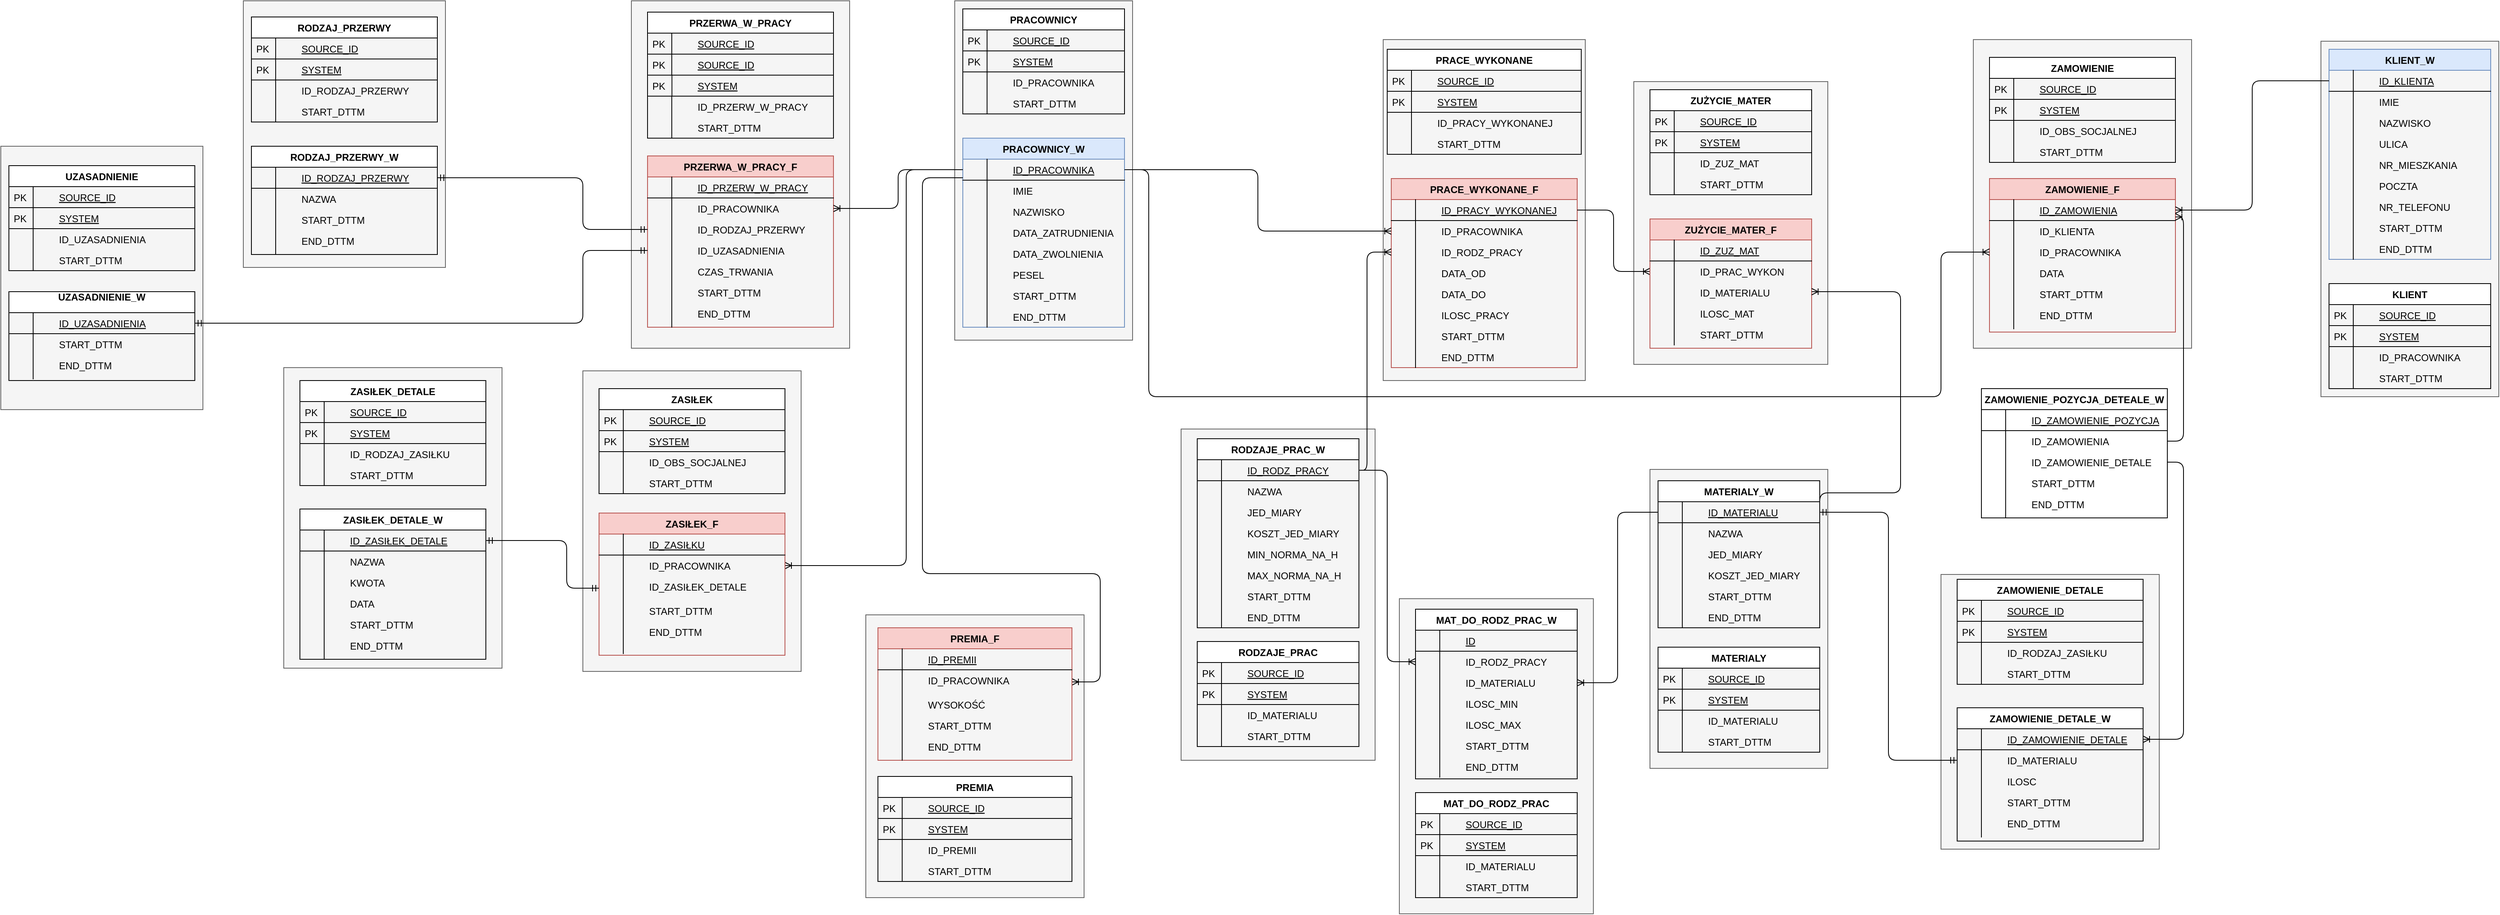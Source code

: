 <mxfile version="12.9.6" type="device"><diagram id="C5RBs43oDa-KdzZeNtuy" name="Page-1"><mxGraphModel dx="5183" dy="1602" grid="1" gridSize="10" guides="1" tooltips="1" connect="1" arrows="1" fold="1" page="1" pageScale="1" pageWidth="2339" pageHeight="3300" math="0" shadow="0"><root><mxCell id="WIyWlLk6GJQsqaUBKTNV-0"/><mxCell id="WIyWlLk6GJQsqaUBKTNV-1" parent="WIyWlLk6GJQsqaUBKTNV-0"/><mxCell id="0uLAA7QqlZGyBpPGjJwy-191" value="" style="verticalLabelPosition=bottom;verticalAlign=top;html=1;shape=mxgraph.basic.rect;fillColor2=none;strokeWidth=1;size=20;indent=5;fillColor=#f5f5f5;strokeColor=#666666;fontColor=#333333;" vertex="1" parent="WIyWlLk6GJQsqaUBKTNV-1"><mxGeometry x="1800" y="50" width="220" height="440" as="geometry"/></mxCell><mxCell id="0uLAA7QqlZGyBpPGjJwy-56" value="" style="verticalLabelPosition=bottom;verticalAlign=top;html=1;shape=mxgraph.basic.rect;fillColor2=none;strokeWidth=1;size=20;indent=5;fillColor=#f5f5f5;strokeColor=#666666;fontColor=#333333;" vertex="1" parent="WIyWlLk6GJQsqaUBKTNV-1"><mxGeometry x="970" y="580" width="220" height="370" as="geometry"/></mxCell><mxCell id="0uLAA7QqlZGyBpPGjJwy-54" value="" style="verticalLabelPosition=bottom;verticalAlign=top;html=1;shape=mxgraph.basic.rect;fillColor2=none;strokeWidth=1;size=20;indent=5;fillColor=#f5f5f5;strokeColor=#666666;fontColor=#333333;" vertex="1" parent="WIyWlLk6GJQsqaUBKTNV-1"><mxGeometry x="660" y="740" width="240" height="390" as="geometry"/></mxCell><mxCell id="0uLAA7QqlZGyBpPGjJwy-53" value="" style="verticalLabelPosition=bottom;verticalAlign=top;html=1;shape=mxgraph.basic.rect;fillColor2=none;strokeWidth=1;size=20;indent=5;fillColor=#f5f5f5;strokeColor=#666666;fontColor=#333333;" vertex="1" parent="WIyWlLk6GJQsqaUBKTNV-1"><mxGeometry x="950" y="100" width="240" height="350" as="geometry"/></mxCell><mxCell id="0uLAA7QqlZGyBpPGjJwy-51" value="" style="verticalLabelPosition=bottom;verticalAlign=top;html=1;shape=mxgraph.basic.rect;fillColor2=none;strokeWidth=1;size=20;indent=5;fillColor=#f5f5f5;strokeColor=#666666;fontColor=#333333;" vertex="1" parent="WIyWlLk6GJQsqaUBKTNV-1"><mxGeometry x="640" y="48" width="250" height="422" as="geometry"/></mxCell><mxCell id="0uLAA7QqlZGyBpPGjJwy-50" value="" style="verticalLabelPosition=bottom;verticalAlign=top;html=1;shape=mxgraph.basic.rect;fillColor2=none;strokeWidth=1;size=20;indent=5;fillColor=#f5f5f5;strokeColor=#666666;fontColor=#333333;" vertex="1" parent="WIyWlLk6GJQsqaUBKTNV-1"><mxGeometry x="390" y="530" width="240" height="410" as="geometry"/></mxCell><mxCell id="0uLAA7QqlZGyBpPGjJwy-48" value="" style="verticalLabelPosition=bottom;verticalAlign=top;html=1;shape=mxgraph.basic.rect;fillColor2=none;strokeWidth=1;size=20;indent=5;fillColor=#f5f5f5;strokeColor=#666666;fontColor=#333333;" vertex="1" parent="WIyWlLk6GJQsqaUBKTNV-1"><mxGeometry y="760" width="270" height="350" as="geometry"/></mxCell><mxCell id="0uLAA7QqlZGyBpPGjJwy-45" value="" style="verticalLabelPosition=bottom;verticalAlign=top;html=1;shape=mxgraph.basic.rect;fillColor2=none;strokeWidth=1;size=20;indent=5;fillColor=#f5f5f5;strokeColor=#666666;fontColor=#333333;" vertex="1" parent="WIyWlLk6GJQsqaUBKTNV-1"><mxGeometry x="-720" y="454" width="270" height="372" as="geometry"/></mxCell><mxCell id="0uLAA7QqlZGyBpPGjJwy-43" value="" style="verticalLabelPosition=bottom;verticalAlign=top;html=1;shape=mxgraph.basic.rect;fillColor2=none;strokeWidth=1;size=20;indent=5;fillColor=#f5f5f5;strokeColor=#666666;fontColor=#333333;" vertex="1" parent="WIyWlLk6GJQsqaUBKTNV-1"><mxGeometry x="-350" y="458" width="270" height="372" as="geometry"/></mxCell><mxCell id="0uLAA7QqlZGyBpPGjJwy-34" value="" style="verticalLabelPosition=bottom;verticalAlign=top;html=1;shape=mxgraph.basic.rect;fillColor2=none;strokeWidth=1;size=20;indent=5;fillColor=#f5f5f5;strokeColor=#666666;fontColor=#333333;" vertex="1" parent="WIyWlLk6GJQsqaUBKTNV-1"><mxGeometry x="110" width="220" height="420" as="geometry"/></mxCell><mxCell id="0uLAA7QqlZGyBpPGjJwy-33" value="" style="verticalLabelPosition=bottom;verticalAlign=top;html=1;shape=mxgraph.basic.rect;fillColor2=none;strokeWidth=1;size=20;indent=5;fillColor=#f5f5f5;strokeColor=#666666;fontColor=#333333;" vertex="1" parent="WIyWlLk6GJQsqaUBKTNV-1"><mxGeometry x="-1070" y="180" width="250" height="326" as="geometry"/></mxCell><mxCell id="0uLAA7QqlZGyBpPGjJwy-23" value="" style="verticalLabelPosition=bottom;verticalAlign=top;html=1;shape=mxgraph.basic.rect;fillColor2=none;strokeWidth=1;size=20;indent=5;fillColor=#f5f5f5;strokeColor=#666666;fontColor=#333333;" vertex="1" parent="WIyWlLk6GJQsqaUBKTNV-1"><mxGeometry x="-770" width="250" height="330" as="geometry"/></mxCell><mxCell id="0uLAA7QqlZGyBpPGjJwy-22" value="" style="verticalLabelPosition=bottom;verticalAlign=top;html=1;shape=mxgraph.basic.rect;fillColor2=none;strokeWidth=1;size=20;indent=5;fillColor=#f5f5f5;strokeColor=#666666;fontColor=#333333;" vertex="1" parent="WIyWlLk6GJQsqaUBKTNV-1"><mxGeometry x="-290" width="270" height="430" as="geometry"/></mxCell><mxCell id="ITJpuEW2YTLomT-sEqf3-0" value="PRACE_WYKONANE_F" style="swimlane;fontStyle=1;childLayout=stackLayout;horizontal=1;startSize=26;horizontalStack=0;resizeParent=1;resizeLast=0;collapsible=1;marginBottom=0;rounded=0;shadow=0;strokeWidth=1;fillColor=#f8cecc;strokeColor=#b85450;" parent="WIyWlLk6GJQsqaUBKTNV-1" vertex="1"><mxGeometry x="650" y="220" width="230" height="234" as="geometry"><mxRectangle x="20" y="80" width="160" height="26" as="alternateBounds"/></mxGeometry></mxCell><mxCell id="ITJpuEW2YTLomT-sEqf3-1" value="ID_PRACY_WYKONANEJ&#xA;" style="shape=partialRectangle;top=0;left=0;right=0;bottom=1;align=left;verticalAlign=top;fillColor=none;spacingLeft=60;spacingRight=4;overflow=hidden;rotatable=0;points=[[0,0.5],[1,0.5]];portConstraint=eastwest;dropTarget=0;rounded=0;shadow=0;strokeWidth=1;fontStyle=4" parent="ITJpuEW2YTLomT-sEqf3-0" vertex="1"><mxGeometry y="26" width="230" height="26" as="geometry"/></mxCell><mxCell id="ITJpuEW2YTLomT-sEqf3-2" value="" style="shape=partialRectangle;top=0;left=0;bottom=0;fillColor=none;align=left;verticalAlign=top;spacingLeft=4;spacingRight=4;overflow=hidden;rotatable=0;points=[];portConstraint=eastwest;part=1;" parent="ITJpuEW2YTLomT-sEqf3-1" vertex="1" connectable="0"><mxGeometry width="30" height="26" as="geometry"/></mxCell><mxCell id="ITJpuEW2YTLomT-sEqf3-5" value="ID_PRACOWNIKA" style="shape=partialRectangle;top=0;left=0;right=0;bottom=0;align=left;verticalAlign=top;fillColor=none;spacingLeft=60;spacingRight=4;overflow=hidden;rotatable=0;points=[[0,0.5],[1,0.5]];portConstraint=eastwest;dropTarget=0;rounded=0;shadow=0;strokeWidth=1;" parent="ITJpuEW2YTLomT-sEqf3-0" vertex="1"><mxGeometry y="52" width="230" height="26" as="geometry"/></mxCell><mxCell id="ITJpuEW2YTLomT-sEqf3-6" value="" style="shape=partialRectangle;top=0;left=0;bottom=0;fillColor=none;align=left;verticalAlign=top;spacingLeft=4;spacingRight=4;overflow=hidden;rotatable=0;points=[];portConstraint=eastwest;part=1;" parent="ITJpuEW2YTLomT-sEqf3-5" vertex="1" connectable="0"><mxGeometry width="30" height="26" as="geometry"/></mxCell><mxCell id="ITJpuEW2YTLomT-sEqf3-13" value="ID_RODZ_PRACY" style="shape=partialRectangle;top=0;left=0;right=0;bottom=0;align=left;verticalAlign=top;fillColor=none;spacingLeft=60;spacingRight=4;overflow=hidden;rotatable=0;points=[[0,0.5],[1,0.5]];portConstraint=eastwest;dropTarget=0;rounded=0;shadow=0;strokeWidth=1;" parent="ITJpuEW2YTLomT-sEqf3-0" vertex="1"><mxGeometry y="78" width="230" height="26" as="geometry"/></mxCell><mxCell id="ITJpuEW2YTLomT-sEqf3-14" value="" style="shape=partialRectangle;top=0;left=0;bottom=0;fillColor=none;align=left;verticalAlign=top;spacingLeft=4;spacingRight=4;overflow=hidden;rotatable=0;points=[];portConstraint=eastwest;part=1;" parent="ITJpuEW2YTLomT-sEqf3-13" vertex="1" connectable="0"><mxGeometry width="30" height="26" as="geometry"/></mxCell><mxCell id="ITJpuEW2YTLomT-sEqf3-15" value="DATA_OD" style="shape=partialRectangle;top=0;left=0;right=0;bottom=0;align=left;verticalAlign=top;fillColor=none;spacingLeft=60;spacingRight=4;overflow=hidden;rotatable=0;points=[[0,0.5],[1,0.5]];portConstraint=eastwest;dropTarget=0;rounded=0;shadow=0;strokeWidth=1;" parent="ITJpuEW2YTLomT-sEqf3-0" vertex="1"><mxGeometry y="104" width="230" height="26" as="geometry"/></mxCell><mxCell id="ITJpuEW2YTLomT-sEqf3-16" value="" style="shape=partialRectangle;top=0;left=0;bottom=0;fillColor=none;align=left;verticalAlign=top;spacingLeft=4;spacingRight=4;overflow=hidden;rotatable=0;points=[];portConstraint=eastwest;part=1;" parent="ITJpuEW2YTLomT-sEqf3-15" vertex="1" connectable="0"><mxGeometry width="30" height="26" as="geometry"/></mxCell><mxCell id="ITJpuEW2YTLomT-sEqf3-17" value="DATA_DO" style="shape=partialRectangle;top=0;left=0;right=0;bottom=0;align=left;verticalAlign=top;fillColor=none;spacingLeft=60;spacingRight=4;overflow=hidden;rotatable=0;points=[[0,0.5],[1,0.5]];portConstraint=eastwest;dropTarget=0;rounded=0;shadow=0;strokeWidth=1;" parent="ITJpuEW2YTLomT-sEqf3-0" vertex="1"><mxGeometry y="130" width="230" height="26" as="geometry"/></mxCell><mxCell id="ITJpuEW2YTLomT-sEqf3-18" value="" style="shape=partialRectangle;top=0;left=0;bottom=0;fillColor=none;align=left;verticalAlign=top;spacingLeft=4;spacingRight=4;overflow=hidden;rotatable=0;points=[];portConstraint=eastwest;part=1;" parent="ITJpuEW2YTLomT-sEqf3-17" vertex="1" connectable="0"><mxGeometry width="30" height="26" as="geometry"/></mxCell><mxCell id="ITJpuEW2YTLomT-sEqf3-19" value="ILOSC_PRACY&#xA;" style="shape=partialRectangle;top=0;left=0;right=0;bottom=0;align=left;verticalAlign=top;fillColor=none;spacingLeft=60;spacingRight=4;overflow=hidden;rotatable=0;points=[[0,0.5],[1,0.5]];portConstraint=eastwest;dropTarget=0;rounded=0;shadow=0;strokeWidth=1;" parent="ITJpuEW2YTLomT-sEqf3-0" vertex="1"><mxGeometry y="156" width="230" height="26" as="geometry"/></mxCell><mxCell id="ITJpuEW2YTLomT-sEqf3-20" value="" style="shape=partialRectangle;top=0;left=0;bottom=0;fillColor=none;align=left;verticalAlign=top;spacingLeft=4;spacingRight=4;overflow=hidden;rotatable=0;points=[];portConstraint=eastwest;part=1;" parent="ITJpuEW2YTLomT-sEqf3-19" vertex="1" connectable="0"><mxGeometry width="30" height="26" as="geometry"/></mxCell><mxCell id="ITJpuEW2YTLomT-sEqf3-28" value="START_DTTM" style="shape=partialRectangle;top=0;left=0;right=0;bottom=0;align=left;verticalAlign=top;fillColor=none;spacingLeft=60;spacingRight=4;overflow=hidden;rotatable=0;points=[[0,0.5],[1,0.5]];portConstraint=eastwest;dropTarget=0;rounded=0;shadow=0;strokeWidth=1;" parent="ITJpuEW2YTLomT-sEqf3-0" vertex="1"><mxGeometry y="182" width="230" height="26" as="geometry"/></mxCell><mxCell id="ITJpuEW2YTLomT-sEqf3-29" value="" style="shape=partialRectangle;top=0;left=0;bottom=0;fillColor=none;align=left;verticalAlign=top;spacingLeft=4;spacingRight=4;overflow=hidden;rotatable=0;points=[];portConstraint=eastwest;part=1;" parent="ITJpuEW2YTLomT-sEqf3-28" vertex="1" connectable="0"><mxGeometry width="30" height="26" as="geometry"/></mxCell><mxCell id="ITJpuEW2YTLomT-sEqf3-30" value="END_DTTM&#xA;" style="shape=partialRectangle;top=0;left=0;right=0;bottom=0;align=left;verticalAlign=top;fillColor=none;spacingLeft=60;spacingRight=4;overflow=hidden;rotatable=0;points=[[0,0.5],[1,0.5]];portConstraint=eastwest;dropTarget=0;rounded=0;shadow=0;strokeWidth=1;" parent="ITJpuEW2YTLomT-sEqf3-0" vertex="1"><mxGeometry y="208" width="230" height="26" as="geometry"/></mxCell><mxCell id="ITJpuEW2YTLomT-sEqf3-31" value="" style="shape=partialRectangle;top=0;left=0;bottom=0;fillColor=none;align=left;verticalAlign=top;spacingLeft=4;spacingRight=4;overflow=hidden;rotatable=0;points=[];portConstraint=eastwest;part=1;" parent="ITJpuEW2YTLomT-sEqf3-30" vertex="1" connectable="0"><mxGeometry width="30" height="26" as="geometry"/></mxCell><mxCell id="ITJpuEW2YTLomT-sEqf3-149" value="" style="edgeStyle=orthogonalEdgeStyle;fontSize=12;html=1;endArrow=ERoneToMany;exitX=1;exitY=0.5;exitDx=0;exitDy=0;entryX=0;entryY=0.5;entryDx=0;entryDy=0;" parent="WIyWlLk6GJQsqaUBKTNV-1" source="zkfFHV4jXpPFQw0GAbJ--52" target="ITJpuEW2YTLomT-sEqf3-5" edge="1"><mxGeometry width="100" height="100" relative="1" as="geometry"><mxPoint x="550" y="360" as="sourcePoint"/><mxPoint x="650" y="260" as="targetPoint"/></mxGeometry></mxCell><mxCell id="ITJpuEW2YTLomT-sEqf3-160" value="" style="edgeStyle=orthogonalEdgeStyle;fontSize=12;html=1;endArrow=ERoneToMany;exitX=1;exitY=0.5;exitDx=0;exitDy=0;" parent="WIyWlLk6GJQsqaUBKTNV-1" source="ITJpuEW2YTLomT-sEqf3-50" edge="1"><mxGeometry width="100" height="100" relative="1" as="geometry"><mxPoint x="550" y="440" as="sourcePoint"/><mxPoint x="650" y="311" as="targetPoint"/><Array as="points"><mxPoint x="620" y="581"/><mxPoint x="620" y="311"/></Array></mxGeometry></mxCell><mxCell id="zkfFHV4jXpPFQw0GAbJ--51" value="PRACOWNICY_W" style="swimlane;fontStyle=1;childLayout=stackLayout;horizontal=1;startSize=26;horizontalStack=0;resizeParent=1;resizeLast=0;collapsible=1;marginBottom=0;rounded=0;shadow=0;strokeWidth=1;fillColor=#dae8fc;strokeColor=#6c8ebf;" parent="WIyWlLk6GJQsqaUBKTNV-1" vertex="1"><mxGeometry x="120" y="170" width="200" height="234" as="geometry"><mxRectangle x="20" y="80" width="160" height="26" as="alternateBounds"/></mxGeometry></mxCell><mxCell id="zkfFHV4jXpPFQw0GAbJ--52" value="ID_PRACOWNIKA" style="shape=partialRectangle;top=0;left=0;right=0;bottom=1;align=left;verticalAlign=top;fillColor=none;spacingLeft=60;spacingRight=4;overflow=hidden;rotatable=0;points=[[0,0.5],[1,0.5]];portConstraint=eastwest;dropTarget=0;rounded=0;shadow=0;strokeWidth=1;fontStyle=4" parent="zkfFHV4jXpPFQw0GAbJ--51" vertex="1"><mxGeometry y="26" width="200" height="26" as="geometry"/></mxCell><mxCell id="zkfFHV4jXpPFQw0GAbJ--53" value="" style="shape=partialRectangle;top=0;left=0;bottom=0;fillColor=none;align=left;verticalAlign=top;spacingLeft=4;spacingRight=4;overflow=hidden;rotatable=0;points=[];portConstraint=eastwest;part=1;" parent="zkfFHV4jXpPFQw0GAbJ--52" vertex="1" connectable="0"><mxGeometry width="30" height="26" as="geometry"/></mxCell><mxCell id="nGquHwLek34-guo-fijs-5" value="IMIE" style="shape=partialRectangle;top=0;left=0;right=0;bottom=0;align=left;verticalAlign=top;fillColor=none;spacingLeft=60;spacingRight=4;overflow=hidden;rotatable=0;points=[[0,0.5],[1,0.5]];portConstraint=eastwest;dropTarget=0;fontSize=12;" parent="zkfFHV4jXpPFQw0GAbJ--51" vertex="1"><mxGeometry y="52" width="200" height="26" as="geometry"/></mxCell><mxCell id="nGquHwLek34-guo-fijs-6" value="" style="shape=partialRectangle;fontStyle=1;top=0;left=0;bottom=0;fillColor=none;align=left;verticalAlign=top;spacingLeft=4;spacingRight=4;overflow=hidden;rotatable=0;points=[];portConstraint=eastwest;part=1;fontSize=12;" parent="nGquHwLek34-guo-fijs-5" vertex="1" connectable="0"><mxGeometry width="30" height="26" as="geometry"/></mxCell><mxCell id="zkfFHV4jXpPFQw0GAbJ--54" value="NAZWISKO&#xA;&#xA;" style="shape=partialRectangle;top=0;left=0;right=0;bottom=0;align=left;verticalAlign=top;fillColor=none;spacingLeft=60;spacingRight=4;overflow=hidden;rotatable=0;points=[[0,0.5],[1,0.5]];portConstraint=eastwest;dropTarget=0;rounded=0;shadow=0;strokeWidth=1;" parent="zkfFHV4jXpPFQw0GAbJ--51" vertex="1"><mxGeometry y="78" width="200" height="26" as="geometry"/></mxCell><mxCell id="zkfFHV4jXpPFQw0GAbJ--55" value="" style="shape=partialRectangle;top=0;left=0;bottom=0;fillColor=none;align=left;verticalAlign=top;spacingLeft=4;spacingRight=4;overflow=hidden;rotatable=0;points=[];portConstraint=eastwest;part=1;" parent="zkfFHV4jXpPFQw0GAbJ--54" vertex="1" connectable="0"><mxGeometry width="30" height="26" as="geometry"/></mxCell><mxCell id="nGquHwLek34-guo-fijs-7" value="DATA_ZATRUDNIENIA" style="shape=partialRectangle;top=0;left=0;right=0;bottom=0;align=left;verticalAlign=top;fillColor=none;spacingLeft=60;spacingRight=4;overflow=hidden;rotatable=0;points=[[0,0.5],[1,0.5]];portConstraint=eastwest;dropTarget=0;fontSize=12;" parent="zkfFHV4jXpPFQw0GAbJ--51" vertex="1"><mxGeometry y="104" width="200" height="26" as="geometry"/></mxCell><mxCell id="nGquHwLek34-guo-fijs-8" value="" style="shape=partialRectangle;fontStyle=1;top=0;left=0;bottom=0;fillColor=none;align=left;verticalAlign=top;spacingLeft=4;spacingRight=4;overflow=hidden;rotatable=0;points=[];portConstraint=eastwest;part=1;fontSize=12;" parent="nGquHwLek34-guo-fijs-7" vertex="1" connectable="0"><mxGeometry width="30" height="26" as="geometry"/></mxCell><mxCell id="nGquHwLek34-guo-fijs-11" value="DATA_ZWOLNIENIA" style="shape=partialRectangle;top=0;left=0;right=0;bottom=0;align=left;verticalAlign=top;fillColor=none;spacingLeft=60;spacingRight=4;overflow=hidden;rotatable=0;points=[[0,0.5],[1,0.5]];portConstraint=eastwest;dropTarget=0;fontSize=12;" parent="zkfFHV4jXpPFQw0GAbJ--51" vertex="1"><mxGeometry y="130" width="200" height="26" as="geometry"/></mxCell><mxCell id="nGquHwLek34-guo-fijs-12" value="" style="shape=partialRectangle;fontStyle=1;top=0;left=0;bottom=0;fillColor=none;align=left;verticalAlign=top;spacingLeft=4;spacingRight=4;overflow=hidden;rotatable=0;points=[];portConstraint=eastwest;part=1;fontSize=12;" parent="nGquHwLek34-guo-fijs-11" vertex="1" connectable="0"><mxGeometry width="30" height="26" as="geometry"/></mxCell><mxCell id="nGquHwLek34-guo-fijs-13" value="PESEL" style="shape=partialRectangle;top=0;left=0;right=0;bottom=0;align=left;verticalAlign=top;fillColor=none;spacingLeft=60;spacingRight=4;overflow=hidden;rotatable=0;points=[[0,0.5],[1,0.5]];portConstraint=eastwest;dropTarget=0;fontSize=12;" parent="zkfFHV4jXpPFQw0GAbJ--51" vertex="1"><mxGeometry y="156" width="200" height="26" as="geometry"/></mxCell><mxCell id="nGquHwLek34-guo-fijs-14" value="" style="shape=partialRectangle;fontStyle=1;top=0;left=0;bottom=0;fillColor=none;align=left;verticalAlign=top;spacingLeft=4;spacingRight=4;overflow=hidden;rotatable=0;points=[];portConstraint=eastwest;part=1;fontSize=12;" parent="nGquHwLek34-guo-fijs-13" vertex="1" connectable="0"><mxGeometry width="30" height="26" as="geometry"/></mxCell><mxCell id="nGquHwLek34-guo-fijs-15" value="START_DTTM" style="shape=partialRectangle;top=0;left=0;right=0;bottom=0;align=left;verticalAlign=top;fillColor=none;spacingLeft=60;spacingRight=4;overflow=hidden;rotatable=0;points=[[0,0.5],[1,0.5]];portConstraint=eastwest;dropTarget=0;fontSize=12;" parent="zkfFHV4jXpPFQw0GAbJ--51" vertex="1"><mxGeometry y="182" width="200" height="26" as="geometry"/></mxCell><mxCell id="nGquHwLek34-guo-fijs-16" value="" style="shape=partialRectangle;fontStyle=1;top=0;left=0;bottom=0;fillColor=none;align=left;verticalAlign=top;spacingLeft=4;spacingRight=4;overflow=hidden;rotatable=0;points=[];portConstraint=eastwest;part=1;fontSize=12;" parent="nGquHwLek34-guo-fijs-15" vertex="1" connectable="0"><mxGeometry width="30" height="26" as="geometry"/></mxCell><mxCell id="nGquHwLek34-guo-fijs-17" value="END_DTTM" style="shape=partialRectangle;top=0;left=0;right=0;bottom=0;align=left;verticalAlign=top;fillColor=none;spacingLeft=60;spacingRight=4;overflow=hidden;rotatable=0;points=[[0,0.5],[1,0.5]];portConstraint=eastwest;dropTarget=0;fontSize=12;" parent="zkfFHV4jXpPFQw0GAbJ--51" vertex="1"><mxGeometry y="208" width="200" height="26" as="geometry"/></mxCell><mxCell id="nGquHwLek34-guo-fijs-18" value="" style="shape=partialRectangle;fontStyle=1;top=0;left=0;bottom=0;fillColor=none;align=left;verticalAlign=top;spacingLeft=4;spacingRight=4;overflow=hidden;rotatable=0;points=[];portConstraint=eastwest;part=1;fontSize=12;" parent="nGquHwLek34-guo-fijs-17" vertex="1" connectable="0"><mxGeometry width="30" height="26" as="geometry"/></mxCell><mxCell id="ITJpuEW2YTLomT-sEqf3-129" value="PRACE_WYKONANE" style="swimlane;fontStyle=1;childLayout=stackLayout;horizontal=1;startSize=26;horizontalStack=0;resizeParent=1;resizeLast=0;collapsible=1;marginBottom=0;rounded=0;shadow=0;strokeWidth=1;" parent="WIyWlLk6GJQsqaUBKTNV-1" vertex="1"><mxGeometry x="645" y="60" width="240" height="130" as="geometry"><mxRectangle x="20" y="80" width="160" height="26" as="alternateBounds"/></mxGeometry></mxCell><mxCell id="ITJpuEW2YTLomT-sEqf3-130" value="SOURCE_ID" style="shape=partialRectangle;top=0;left=0;right=0;bottom=1;align=left;verticalAlign=top;fillColor=none;spacingLeft=60;spacingRight=4;overflow=hidden;rotatable=0;points=[[0,0.5],[1,0.5]];portConstraint=eastwest;dropTarget=0;rounded=0;shadow=0;strokeWidth=1;fontStyle=4" parent="ITJpuEW2YTLomT-sEqf3-129" vertex="1"><mxGeometry y="26" width="240" height="26" as="geometry"/></mxCell><mxCell id="ITJpuEW2YTLomT-sEqf3-131" value="PK" style="shape=partialRectangle;top=0;left=0;bottom=0;fillColor=none;align=left;verticalAlign=top;spacingLeft=4;spacingRight=4;overflow=hidden;rotatable=0;points=[];portConstraint=eastwest;part=1;" parent="ITJpuEW2YTLomT-sEqf3-130" vertex="1" connectable="0"><mxGeometry width="30" height="26" as="geometry"/></mxCell><mxCell id="ITJpuEW2YTLomT-sEqf3-132" value="SYSTEM" style="shape=partialRectangle;top=0;left=0;right=0;bottom=1;align=left;verticalAlign=top;fillColor=none;spacingLeft=60;spacingRight=4;overflow=hidden;rotatable=0;points=[[0,0.5],[1,0.5]];portConstraint=eastwest;dropTarget=0;rounded=0;shadow=0;strokeWidth=1;fontStyle=4" parent="ITJpuEW2YTLomT-sEqf3-129" vertex="1"><mxGeometry y="52" width="240" height="26" as="geometry"/></mxCell><mxCell id="ITJpuEW2YTLomT-sEqf3-133" value="PK" style="shape=partialRectangle;top=0;left=0;bottom=0;fillColor=none;align=left;verticalAlign=top;spacingLeft=4;spacingRight=4;overflow=hidden;rotatable=0;points=[];portConstraint=eastwest;part=1;" parent="ITJpuEW2YTLomT-sEqf3-132" vertex="1" connectable="0"><mxGeometry width="30" height="26" as="geometry"/></mxCell><mxCell id="ITJpuEW2YTLomT-sEqf3-134" value="ID_PRACY_WYKONANEJ" style="shape=partialRectangle;top=0;left=0;right=0;bottom=0;align=left;verticalAlign=top;fillColor=none;spacingLeft=60;spacingRight=4;overflow=hidden;rotatable=0;points=[[0,0.5],[1,0.5]];portConstraint=eastwest;dropTarget=0;rounded=0;shadow=0;strokeWidth=1;" parent="ITJpuEW2YTLomT-sEqf3-129" vertex="1"><mxGeometry y="78" width="240" height="26" as="geometry"/></mxCell><mxCell id="ITJpuEW2YTLomT-sEqf3-135" value="" style="shape=partialRectangle;top=0;left=0;bottom=0;fillColor=none;align=left;verticalAlign=top;spacingLeft=4;spacingRight=4;overflow=hidden;rotatable=0;points=[];portConstraint=eastwest;part=1;" parent="ITJpuEW2YTLomT-sEqf3-134" vertex="1" connectable="0"><mxGeometry width="30" height="26" as="geometry"/></mxCell><mxCell id="ITJpuEW2YTLomT-sEqf3-136" value="START_DTTM&#xA;" style="shape=partialRectangle;top=0;left=0;right=0;bottom=0;align=left;verticalAlign=top;fillColor=none;spacingLeft=60;spacingRight=4;overflow=hidden;rotatable=0;points=[[0,0.5],[1,0.5]];portConstraint=eastwest;dropTarget=0;rounded=0;shadow=0;strokeWidth=1;" parent="ITJpuEW2YTLomT-sEqf3-129" vertex="1"><mxGeometry y="104" width="240" height="26" as="geometry"/></mxCell><mxCell id="ITJpuEW2YTLomT-sEqf3-137" value="" style="shape=partialRectangle;top=0;left=0;bottom=0;fillColor=none;align=left;verticalAlign=top;spacingLeft=4;spacingRight=4;overflow=hidden;rotatable=0;points=[];portConstraint=eastwest;part=1;" parent="ITJpuEW2YTLomT-sEqf3-136" vertex="1" connectable="0"><mxGeometry width="30" height="26" as="geometry"/></mxCell><mxCell id="nGquHwLek34-guo-fijs-19" value="PRACOWNICY" style="swimlane;fontStyle=1;childLayout=stackLayout;horizontal=1;startSize=26;horizontalStack=0;resizeParent=1;resizeLast=0;collapsible=1;marginBottom=0;rounded=0;shadow=0;strokeWidth=1;" parent="WIyWlLk6GJQsqaUBKTNV-1" vertex="1"><mxGeometry x="120" y="10" width="200" height="130" as="geometry"><mxRectangle x="20" y="80" width="160" height="26" as="alternateBounds"/></mxGeometry></mxCell><mxCell id="nGquHwLek34-guo-fijs-20" value="SOURCE_ID" style="shape=partialRectangle;top=0;left=0;right=0;bottom=1;align=left;verticalAlign=top;fillColor=none;spacingLeft=60;spacingRight=4;overflow=hidden;rotatable=0;points=[[0,0.5],[1,0.5]];portConstraint=eastwest;dropTarget=0;rounded=0;shadow=0;strokeWidth=1;fontStyle=4" parent="nGquHwLek34-guo-fijs-19" vertex="1"><mxGeometry y="26" width="200" height="26" as="geometry"/></mxCell><mxCell id="nGquHwLek34-guo-fijs-21" value="PK" style="shape=partialRectangle;top=0;left=0;bottom=0;fillColor=none;align=left;verticalAlign=top;spacingLeft=4;spacingRight=4;overflow=hidden;rotatable=0;points=[];portConstraint=eastwest;part=1;" parent="nGquHwLek34-guo-fijs-20" vertex="1" connectable="0"><mxGeometry width="30" height="26" as="geometry"/></mxCell><mxCell id="nGquHwLek34-guo-fijs-38" value="SYSTEM" style="shape=partialRectangle;top=0;left=0;right=0;bottom=1;align=left;verticalAlign=top;fillColor=none;spacingLeft=60;spacingRight=4;overflow=hidden;rotatable=0;points=[[0,0.5],[1,0.5]];portConstraint=eastwest;dropTarget=0;rounded=0;shadow=0;strokeWidth=1;fontStyle=4" parent="nGquHwLek34-guo-fijs-19" vertex="1"><mxGeometry y="52" width="200" height="26" as="geometry"/></mxCell><mxCell id="nGquHwLek34-guo-fijs-39" value="PK" style="shape=partialRectangle;top=0;left=0;bottom=0;fillColor=none;align=left;verticalAlign=top;spacingLeft=4;spacingRight=4;overflow=hidden;rotatable=0;points=[];portConstraint=eastwest;part=1;" parent="nGquHwLek34-guo-fijs-38" vertex="1" connectable="0"><mxGeometry width="30" height="26" as="geometry"/></mxCell><mxCell id="nGquHwLek34-guo-fijs-22" value="ID_PRACOWNIKA" style="shape=partialRectangle;top=0;left=0;right=0;bottom=0;align=left;verticalAlign=top;fillColor=none;spacingLeft=60;spacingRight=4;overflow=hidden;rotatable=0;points=[[0,0.5],[1,0.5]];portConstraint=eastwest;dropTarget=0;rounded=0;shadow=0;strokeWidth=1;" parent="nGquHwLek34-guo-fijs-19" vertex="1"><mxGeometry y="78" width="200" height="26" as="geometry"/></mxCell><mxCell id="nGquHwLek34-guo-fijs-23" value="" style="shape=partialRectangle;top=0;left=0;bottom=0;fillColor=none;align=left;verticalAlign=top;spacingLeft=4;spacingRight=4;overflow=hidden;rotatable=0;points=[];portConstraint=eastwest;part=1;" parent="nGquHwLek34-guo-fijs-22" vertex="1" connectable="0"><mxGeometry width="30" height="26" as="geometry"/></mxCell><mxCell id="ITJpuEW2YTLomT-sEqf3-127" value="START_DTTM&#xA;" style="shape=partialRectangle;top=0;left=0;right=0;bottom=0;align=left;verticalAlign=top;fillColor=none;spacingLeft=60;spacingRight=4;overflow=hidden;rotatable=0;points=[[0,0.5],[1,0.5]];portConstraint=eastwest;dropTarget=0;rounded=0;shadow=0;strokeWidth=1;" parent="nGquHwLek34-guo-fijs-19" vertex="1"><mxGeometry y="104" width="200" height="26" as="geometry"/></mxCell><mxCell id="ITJpuEW2YTLomT-sEqf3-128" value="" style="shape=partialRectangle;top=0;left=0;bottom=0;fillColor=none;align=left;verticalAlign=top;spacingLeft=4;spacingRight=4;overflow=hidden;rotatable=0;points=[];portConstraint=eastwest;part=1;" parent="ITJpuEW2YTLomT-sEqf3-127" vertex="1" connectable="0"><mxGeometry width="30" height="26" as="geometry"/></mxCell><mxCell id="ITJpuEW2YTLomT-sEqf3-213" value="" style="edgeStyle=orthogonalEdgeStyle;fontSize=12;html=1;endArrow=ERoneToMany;entryX=0;entryY=0.5;entryDx=0;entryDy=0;exitX=1;exitY=0.5;exitDx=0;exitDy=0;" parent="WIyWlLk6GJQsqaUBKTNV-1" source="ITJpuEW2YTLomT-sEqf3-1" target="ITJpuEW2YTLomT-sEqf3-35" edge="1"><mxGeometry width="100" height="100" relative="1" as="geometry"><mxPoint x="860" y="500" as="sourcePoint"/><mxPoint x="960" y="400" as="targetPoint"/></mxGeometry></mxCell><mxCell id="ITJpuEW2YTLomT-sEqf3-223" value="PRZERWA_W_PRACY_F" style="swimlane;fontStyle=1;childLayout=stackLayout;horizontal=1;startSize=26;horizontalStack=0;resizeParent=1;resizeLast=0;collapsible=1;marginBottom=0;rounded=0;shadow=0;strokeWidth=1;fillColor=#f8cecc;strokeColor=#b85450;" parent="WIyWlLk6GJQsqaUBKTNV-1" vertex="1"><mxGeometry x="-270" y="192" width="230" height="212" as="geometry"><mxRectangle x="20" y="80" width="160" height="26" as="alternateBounds"/></mxGeometry></mxCell><mxCell id="ITJpuEW2YTLomT-sEqf3-224" value="ID_PRZERW_W_PRACY" style="shape=partialRectangle;top=0;left=0;right=0;bottom=1;align=left;verticalAlign=top;fillColor=none;spacingLeft=60;spacingRight=4;overflow=hidden;rotatable=0;points=[[0,0.5],[1,0.5]];portConstraint=eastwest;dropTarget=0;rounded=0;shadow=0;strokeWidth=1;fontStyle=4" parent="ITJpuEW2YTLomT-sEqf3-223" vertex="1"><mxGeometry y="26" width="230" height="26" as="geometry"/></mxCell><mxCell id="ITJpuEW2YTLomT-sEqf3-225" value="" style="shape=partialRectangle;top=0;left=0;bottom=0;fillColor=none;align=left;verticalAlign=top;spacingLeft=4;spacingRight=4;overflow=hidden;rotatable=0;points=[];portConstraint=eastwest;part=1;" parent="ITJpuEW2YTLomT-sEqf3-224" vertex="1" connectable="0"><mxGeometry width="30" height="26" as="geometry"/></mxCell><mxCell id="0uLAA7QqlZGyBpPGjJwy-6" value="ID_PRACOWNIKA" style="shape=partialRectangle;top=0;left=0;right=0;bottom=0;align=left;verticalAlign=top;fillColor=none;spacingLeft=60;spacingRight=4;overflow=hidden;rotatable=0;points=[[0,0.5],[1,0.5]];portConstraint=eastwest;dropTarget=0;rounded=0;shadow=0;strokeWidth=1;" vertex="1" parent="ITJpuEW2YTLomT-sEqf3-223"><mxGeometry y="52" width="230" height="26" as="geometry"/></mxCell><mxCell id="0uLAA7QqlZGyBpPGjJwy-7" value="" style="shape=partialRectangle;top=0;left=0;bottom=0;fillColor=none;align=left;verticalAlign=top;spacingLeft=4;spacingRight=4;overflow=hidden;rotatable=0;points=[];portConstraint=eastwest;part=1;" vertex="1" connectable="0" parent="0uLAA7QqlZGyBpPGjJwy-6"><mxGeometry width="30" height="26" as="geometry"/></mxCell><mxCell id="ITJpuEW2YTLomT-sEqf3-228" value="ID_RODZAJ_PRZERWY" style="shape=partialRectangle;top=0;left=0;right=0;bottom=0;align=left;verticalAlign=top;fillColor=none;spacingLeft=60;spacingRight=4;overflow=hidden;rotatable=0;points=[[0,0.5],[1,0.5]];portConstraint=eastwest;dropTarget=0;rounded=0;shadow=0;strokeWidth=1;" parent="ITJpuEW2YTLomT-sEqf3-223" vertex="1"><mxGeometry y="78" width="230" height="26" as="geometry"/></mxCell><mxCell id="ITJpuEW2YTLomT-sEqf3-229" value="" style="shape=partialRectangle;top=0;left=0;bottom=0;fillColor=none;align=left;verticalAlign=top;spacingLeft=4;spacingRight=4;overflow=hidden;rotatable=0;points=[];portConstraint=eastwest;part=1;" parent="ITJpuEW2YTLomT-sEqf3-228" vertex="1" connectable="0"><mxGeometry width="30" height="26" as="geometry"/></mxCell><mxCell id="ITJpuEW2YTLomT-sEqf3-426" value="ID_UZASADNIENIA" style="shape=partialRectangle;top=0;left=0;right=0;bottom=0;align=left;verticalAlign=top;fillColor=none;spacingLeft=60;spacingRight=4;overflow=hidden;rotatable=0;points=[[0,0.5],[1,0.5]];portConstraint=eastwest;dropTarget=0;rounded=0;shadow=0;strokeWidth=1;" parent="ITJpuEW2YTLomT-sEqf3-223" vertex="1"><mxGeometry y="104" width="230" height="26" as="geometry"/></mxCell><mxCell id="ITJpuEW2YTLomT-sEqf3-427" value="" style="shape=partialRectangle;top=0;left=0;bottom=0;fillColor=none;align=left;verticalAlign=top;spacingLeft=4;spacingRight=4;overflow=hidden;rotatable=0;points=[];portConstraint=eastwest;part=1;" parent="ITJpuEW2YTLomT-sEqf3-426" vertex="1" connectable="0"><mxGeometry width="30" height="26" as="geometry"/></mxCell><mxCell id="ITJpuEW2YTLomT-sEqf3-230" value="CZAS_TRWANIA" style="shape=partialRectangle;top=0;left=0;right=0;bottom=0;align=left;verticalAlign=top;fillColor=none;spacingLeft=60;spacingRight=4;overflow=hidden;rotatable=0;points=[[0,0.5],[1,0.5]];portConstraint=eastwest;dropTarget=0;fontSize=12;" parent="ITJpuEW2YTLomT-sEqf3-223" vertex="1"><mxGeometry y="130" width="230" height="26" as="geometry"/></mxCell><mxCell id="ITJpuEW2YTLomT-sEqf3-231" value="" style="shape=partialRectangle;fontStyle=1;top=0;left=0;bottom=0;fillColor=none;align=left;verticalAlign=top;spacingLeft=4;spacingRight=4;overflow=hidden;rotatable=0;points=[];portConstraint=eastwest;part=1;fontSize=12;" parent="ITJpuEW2YTLomT-sEqf3-230" vertex="1" connectable="0"><mxGeometry width="30" height="26" as="geometry"/></mxCell><mxCell id="ITJpuEW2YTLomT-sEqf3-236" value="START_DTTM" style="shape=partialRectangle;top=0;left=0;right=0;bottom=0;align=left;verticalAlign=top;fillColor=none;spacingLeft=60;spacingRight=4;overflow=hidden;rotatable=0;points=[[0,0.5],[1,0.5]];portConstraint=eastwest;dropTarget=0;fontSize=12;" parent="ITJpuEW2YTLomT-sEqf3-223" vertex="1"><mxGeometry y="156" width="230" height="26" as="geometry"/></mxCell><mxCell id="ITJpuEW2YTLomT-sEqf3-237" value="" style="shape=partialRectangle;fontStyle=1;top=0;left=0;bottom=0;fillColor=none;align=left;verticalAlign=top;spacingLeft=4;spacingRight=4;overflow=hidden;rotatable=0;points=[];portConstraint=eastwest;part=1;fontSize=12;" parent="ITJpuEW2YTLomT-sEqf3-236" vertex="1" connectable="0"><mxGeometry width="30" height="26" as="geometry"/></mxCell><mxCell id="ITJpuEW2YTLomT-sEqf3-238" value="END_DTTM" style="shape=partialRectangle;top=0;left=0;right=0;bottom=0;align=left;verticalAlign=top;fillColor=none;spacingLeft=60;spacingRight=4;overflow=hidden;rotatable=0;points=[[0,0.5],[1,0.5]];portConstraint=eastwest;dropTarget=0;fontSize=12;" parent="ITJpuEW2YTLomT-sEqf3-223" vertex="1"><mxGeometry y="182" width="230" height="30" as="geometry"/></mxCell><mxCell id="ITJpuEW2YTLomT-sEqf3-239" value="" style="shape=partialRectangle;fontStyle=1;top=0;left=0;bottom=0;fillColor=none;align=left;verticalAlign=top;spacingLeft=4;spacingRight=4;overflow=hidden;rotatable=0;points=[];portConstraint=eastwest;part=1;fontSize=12;" parent="ITJpuEW2YTLomT-sEqf3-238" vertex="1" connectable="0"><mxGeometry width="30" height="30.0" as="geometry"/></mxCell><mxCell id="ITJpuEW2YTLomT-sEqf3-257" value="PRZERWA_W_PRACY" style="swimlane;fontStyle=1;childLayout=stackLayout;horizontal=1;startSize=26;horizontalStack=0;resizeParent=1;resizeLast=0;collapsible=1;marginBottom=0;rounded=0;shadow=0;strokeWidth=1;" parent="WIyWlLk6GJQsqaUBKTNV-1" vertex="1"><mxGeometry x="-270" y="14" width="230" height="156" as="geometry"><mxRectangle x="20" y="80" width="160" height="26" as="alternateBounds"/></mxGeometry></mxCell><mxCell id="ITJpuEW2YTLomT-sEqf3-438" value="SOURCE_ID" style="shape=partialRectangle;top=0;left=0;right=0;bottom=1;align=left;verticalAlign=top;fillColor=none;spacingLeft=60;spacingRight=4;overflow=hidden;rotatable=0;points=[[0,0.5],[1,0.5]];portConstraint=eastwest;dropTarget=0;rounded=0;shadow=0;strokeWidth=1;fontStyle=4" parent="ITJpuEW2YTLomT-sEqf3-257" vertex="1"><mxGeometry y="26" width="230" height="26" as="geometry"/></mxCell><mxCell id="ITJpuEW2YTLomT-sEqf3-439" value="PK" style="shape=partialRectangle;top=0;left=0;bottom=0;fillColor=none;align=left;verticalAlign=top;spacingLeft=4;spacingRight=4;overflow=hidden;rotatable=0;points=[];portConstraint=eastwest;part=1;" parent="ITJpuEW2YTLomT-sEqf3-438" vertex="1" connectable="0"><mxGeometry width="30" height="26" as="geometry"/></mxCell><mxCell id="ITJpuEW2YTLomT-sEqf3-258" value="SOURCE_ID" style="shape=partialRectangle;top=0;left=0;right=0;bottom=1;align=left;verticalAlign=top;fillColor=none;spacingLeft=60;spacingRight=4;overflow=hidden;rotatable=0;points=[[0,0.5],[1,0.5]];portConstraint=eastwest;dropTarget=0;rounded=0;shadow=0;strokeWidth=1;fontStyle=4" parent="ITJpuEW2YTLomT-sEqf3-257" vertex="1"><mxGeometry y="52" width="230" height="26" as="geometry"/></mxCell><mxCell id="ITJpuEW2YTLomT-sEqf3-259" value="PK" style="shape=partialRectangle;top=0;left=0;bottom=0;fillColor=none;align=left;verticalAlign=top;spacingLeft=4;spacingRight=4;overflow=hidden;rotatable=0;points=[];portConstraint=eastwest;part=1;" parent="ITJpuEW2YTLomT-sEqf3-258" vertex="1" connectable="0"><mxGeometry width="30" height="26" as="geometry"/></mxCell><mxCell id="ITJpuEW2YTLomT-sEqf3-260" value="SYSTEM" style="shape=partialRectangle;top=0;left=0;right=0;bottom=1;align=left;verticalAlign=top;fillColor=none;spacingLeft=60;spacingRight=4;overflow=hidden;rotatable=0;points=[[0,0.5],[1,0.5]];portConstraint=eastwest;dropTarget=0;rounded=0;shadow=0;strokeWidth=1;fontStyle=4" parent="ITJpuEW2YTLomT-sEqf3-257" vertex="1"><mxGeometry y="78" width="230" height="26" as="geometry"/></mxCell><mxCell id="ITJpuEW2YTLomT-sEqf3-261" value="PK" style="shape=partialRectangle;top=0;left=0;bottom=0;fillColor=none;align=left;verticalAlign=top;spacingLeft=4;spacingRight=4;overflow=hidden;rotatable=0;points=[];portConstraint=eastwest;part=1;" parent="ITJpuEW2YTLomT-sEqf3-260" vertex="1" connectable="0"><mxGeometry width="30.193" height="26" as="geometry"/></mxCell><mxCell id="ITJpuEW2YTLomT-sEqf3-262" value="ID_PRZERW_W_PRACY" style="shape=partialRectangle;top=0;left=0;right=0;bottom=0;align=left;verticalAlign=top;fillColor=none;spacingLeft=60;spacingRight=4;overflow=hidden;rotatable=0;points=[[0,0.5],[1,0.5]];portConstraint=eastwest;dropTarget=0;rounded=0;shadow=0;strokeWidth=1;" parent="ITJpuEW2YTLomT-sEqf3-257" vertex="1"><mxGeometry y="104" width="230" height="26" as="geometry"/></mxCell><mxCell id="ITJpuEW2YTLomT-sEqf3-263" value="" style="shape=partialRectangle;top=0;left=0;bottom=0;fillColor=none;align=left;verticalAlign=top;spacingLeft=4;spacingRight=4;overflow=hidden;rotatable=0;points=[];portConstraint=eastwest;part=1;" parent="ITJpuEW2YTLomT-sEqf3-262" vertex="1" connectable="0"><mxGeometry width="30" height="26" as="geometry"/></mxCell><mxCell id="ITJpuEW2YTLomT-sEqf3-264" value="START_DTTM&#xA;" style="shape=partialRectangle;top=0;left=0;right=0;bottom=0;align=left;verticalAlign=top;fillColor=none;spacingLeft=60;spacingRight=4;overflow=hidden;rotatable=0;points=[[0,0.5],[1,0.5]];portConstraint=eastwest;dropTarget=0;rounded=0;shadow=0;strokeWidth=1;" parent="ITJpuEW2YTLomT-sEqf3-257" vertex="1"><mxGeometry y="130" width="230" height="26" as="geometry"/></mxCell><mxCell id="ITJpuEW2YTLomT-sEqf3-265" value="" style="shape=partialRectangle;top=0;left=0;bottom=0;fillColor=none;align=left;verticalAlign=top;spacingLeft=4;spacingRight=4;overflow=hidden;rotatable=0;points=[];portConstraint=eastwest;part=1;" parent="ITJpuEW2YTLomT-sEqf3-264" vertex="1" connectable="0"><mxGeometry width="30" height="26" as="geometry"/></mxCell><mxCell id="0uLAA7QqlZGyBpPGjJwy-36" value="" style="fontSize=12;html=1;endArrow=ERoneToMany;exitX=0;exitY=0.5;exitDx=0;exitDy=0;entryX=1;entryY=0.5;entryDx=0;entryDy=0;rounded=1;edgeStyle=orthogonalEdgeStyle;" edge="1" parent="WIyWlLk6GJQsqaUBKTNV-1" source="zkfFHV4jXpPFQw0GAbJ--52" target="0uLAA7QqlZGyBpPGjJwy-6"><mxGeometry width="100" height="100" relative="1" as="geometry"><mxPoint x="60" y="230" as="sourcePoint"/><mxPoint x="50" y="140" as="targetPoint"/></mxGeometry></mxCell><mxCell id="0uLAA7QqlZGyBpPGjJwy-37" value="" style="edgeStyle=orthogonalEdgeStyle;fontSize=12;html=1;endArrow=ERmandOne;startArrow=ERmandOne;exitX=1;exitY=0.5;exitDx=0;exitDy=0;" edge="1" parent="WIyWlLk6GJQsqaUBKTNV-1" source="ITJpuEW2YTLomT-sEqf3-328" target="ITJpuEW2YTLomT-sEqf3-228"><mxGeometry width="100" height="100" relative="1" as="geometry"><mxPoint x="-370" y="360" as="sourcePoint"/><mxPoint x="-270" y="260" as="targetPoint"/><Array as="points"><mxPoint x="-350" y="219"/><mxPoint x="-350" y="283"/></Array></mxGeometry></mxCell><mxCell id="ITJpuEW2YTLomT-sEqf3-327" value="RODZAJ_PRZERWY_W" style="swimlane;fontStyle=1;childLayout=stackLayout;horizontal=1;startSize=26;horizontalStack=0;resizeParent=1;resizeLast=0;collapsible=1;marginBottom=0;rounded=0;shadow=0;strokeWidth=1;" parent="WIyWlLk6GJQsqaUBKTNV-1" vertex="1"><mxGeometry x="-760" y="180" width="230" height="134" as="geometry"><mxRectangle x="20" y="80" width="160" height="26" as="alternateBounds"/></mxGeometry></mxCell><mxCell id="ITJpuEW2YTLomT-sEqf3-328" value="ID_RODZAJ_PRZERWY" style="shape=partialRectangle;top=0;left=0;right=0;bottom=1;align=left;verticalAlign=top;fillColor=none;spacingLeft=60;spacingRight=4;overflow=hidden;rotatable=0;points=[[0,0.5],[1,0.5]];portConstraint=eastwest;dropTarget=0;rounded=0;shadow=0;strokeWidth=1;fontStyle=4" parent="ITJpuEW2YTLomT-sEqf3-327" vertex="1"><mxGeometry y="26" width="230" height="26" as="geometry"/></mxCell><mxCell id="ITJpuEW2YTLomT-sEqf3-329" value="" style="shape=partialRectangle;top=0;left=0;bottom=0;fillColor=none;align=left;verticalAlign=top;spacingLeft=4;spacingRight=4;overflow=hidden;rotatable=0;points=[];portConstraint=eastwest;part=1;" parent="ITJpuEW2YTLomT-sEqf3-328" vertex="1" connectable="0"><mxGeometry width="30" height="26" as="geometry"/></mxCell><mxCell id="ITJpuEW2YTLomT-sEqf3-330" value="NAZWA" style="shape=partialRectangle;top=0;left=0;right=0;bottom=0;align=left;verticalAlign=top;fillColor=none;spacingLeft=60;spacingRight=4;overflow=hidden;rotatable=0;points=[[0,0.5],[1,0.5]];portConstraint=eastwest;dropTarget=0;rounded=0;shadow=0;strokeWidth=1;" parent="ITJpuEW2YTLomT-sEqf3-327" vertex="1"><mxGeometry y="52" width="230" height="26" as="geometry"/></mxCell><mxCell id="ITJpuEW2YTLomT-sEqf3-331" value="" style="shape=partialRectangle;top=0;left=0;bottom=0;fillColor=none;align=left;verticalAlign=top;spacingLeft=4;spacingRight=4;overflow=hidden;rotatable=0;points=[];portConstraint=eastwest;part=1;" parent="ITJpuEW2YTLomT-sEqf3-330" vertex="1" connectable="0"><mxGeometry width="30" height="26" as="geometry"/></mxCell><mxCell id="ITJpuEW2YTLomT-sEqf3-334" value="START_DTTM" style="shape=partialRectangle;top=0;left=0;right=0;bottom=0;align=left;verticalAlign=top;fillColor=none;spacingLeft=60;spacingRight=4;overflow=hidden;rotatable=0;points=[[0,0.5],[1,0.5]];portConstraint=eastwest;dropTarget=0;fontSize=12;" parent="ITJpuEW2YTLomT-sEqf3-327" vertex="1"><mxGeometry y="78" width="230" height="26" as="geometry"/></mxCell><mxCell id="ITJpuEW2YTLomT-sEqf3-335" value="" style="shape=partialRectangle;fontStyle=1;top=0;left=0;bottom=0;fillColor=none;align=left;verticalAlign=top;spacingLeft=4;spacingRight=4;overflow=hidden;rotatable=0;points=[];portConstraint=eastwest;part=1;fontSize=12;" parent="ITJpuEW2YTLomT-sEqf3-334" vertex="1" connectable="0"><mxGeometry width="30" height="26" as="geometry"/></mxCell><mxCell id="ITJpuEW2YTLomT-sEqf3-336" value="END_DTTM" style="shape=partialRectangle;top=0;left=0;right=0;bottom=0;align=left;verticalAlign=top;fillColor=none;spacingLeft=60;spacingRight=4;overflow=hidden;rotatable=0;points=[[0,0.5],[1,0.5]];portConstraint=eastwest;dropTarget=0;fontSize=12;" parent="ITJpuEW2YTLomT-sEqf3-327" vertex="1"><mxGeometry y="104" width="230" height="30" as="geometry"/></mxCell><mxCell id="ITJpuEW2YTLomT-sEqf3-337" value="" style="shape=partialRectangle;fontStyle=1;top=0;left=0;bottom=0;fillColor=none;align=left;verticalAlign=top;spacingLeft=4;spacingRight=4;overflow=hidden;rotatable=0;points=[];portConstraint=eastwest;part=1;fontSize=12;" parent="ITJpuEW2YTLomT-sEqf3-336" vertex="1" connectable="0"><mxGeometry width="30" height="30.0" as="geometry"/></mxCell><mxCell id="ITJpuEW2YTLomT-sEqf3-374" value="RODZAJ_PRZERWY" style="swimlane;fontStyle=1;childLayout=stackLayout;horizontal=1;startSize=26;horizontalStack=0;resizeParent=1;resizeLast=0;collapsible=1;marginBottom=0;rounded=0;shadow=0;strokeWidth=1;" parent="WIyWlLk6GJQsqaUBKTNV-1" vertex="1"><mxGeometry x="-760" y="20" width="230" height="130" as="geometry"><mxRectangle x="20" y="80" width="160" height="26" as="alternateBounds"/></mxGeometry></mxCell><mxCell id="ITJpuEW2YTLomT-sEqf3-375" value="SOURCE_ID" style="shape=partialRectangle;top=0;left=0;right=0;bottom=1;align=left;verticalAlign=top;fillColor=none;spacingLeft=60;spacingRight=4;overflow=hidden;rotatable=0;points=[[0,0.5],[1,0.5]];portConstraint=eastwest;dropTarget=0;rounded=0;shadow=0;strokeWidth=1;fontStyle=4" parent="ITJpuEW2YTLomT-sEqf3-374" vertex="1"><mxGeometry y="26" width="230" height="26" as="geometry"/></mxCell><mxCell id="ITJpuEW2YTLomT-sEqf3-376" value="PK" style="shape=partialRectangle;top=0;left=0;bottom=0;fillColor=none;align=left;verticalAlign=top;spacingLeft=4;spacingRight=4;overflow=hidden;rotatable=0;points=[];portConstraint=eastwest;part=1;" parent="ITJpuEW2YTLomT-sEqf3-375" vertex="1" connectable="0"><mxGeometry width="30" height="26" as="geometry"/></mxCell><mxCell id="ITJpuEW2YTLomT-sEqf3-377" value="SYSTEM" style="shape=partialRectangle;top=0;left=0;right=0;bottom=1;align=left;verticalAlign=top;fillColor=none;spacingLeft=60;spacingRight=4;overflow=hidden;rotatable=0;points=[[0,0.5],[1,0.5]];portConstraint=eastwest;dropTarget=0;rounded=0;shadow=0;strokeWidth=1;fontStyle=4" parent="ITJpuEW2YTLomT-sEqf3-374" vertex="1"><mxGeometry y="52" width="230" height="26" as="geometry"/></mxCell><mxCell id="ITJpuEW2YTLomT-sEqf3-378" value="PK" style="shape=partialRectangle;top=0;left=0;bottom=0;fillColor=none;align=left;verticalAlign=top;spacingLeft=4;spacingRight=4;overflow=hidden;rotatable=0;points=[];portConstraint=eastwest;part=1;" parent="ITJpuEW2YTLomT-sEqf3-377" vertex="1" connectable="0"><mxGeometry width="30" height="26" as="geometry"/></mxCell><mxCell id="ITJpuEW2YTLomT-sEqf3-379" value="ID_RODZAJ_PRZERWY" style="shape=partialRectangle;top=0;left=0;right=0;bottom=0;align=left;verticalAlign=top;fillColor=none;spacingLeft=60;spacingRight=4;overflow=hidden;rotatable=0;points=[[0,0.5],[1,0.5]];portConstraint=eastwest;dropTarget=0;rounded=0;shadow=0;strokeWidth=1;" parent="ITJpuEW2YTLomT-sEqf3-374" vertex="1"><mxGeometry y="78" width="230" height="26" as="geometry"/></mxCell><mxCell id="ITJpuEW2YTLomT-sEqf3-380" value="" style="shape=partialRectangle;top=0;left=0;bottom=0;fillColor=none;align=left;verticalAlign=top;spacingLeft=4;spacingRight=4;overflow=hidden;rotatable=0;points=[];portConstraint=eastwest;part=1;" parent="ITJpuEW2YTLomT-sEqf3-379" vertex="1" connectable="0"><mxGeometry width="30" height="26" as="geometry"/></mxCell><mxCell id="ITJpuEW2YTLomT-sEqf3-381" value="START_DTTM&#xA;" style="shape=partialRectangle;top=0;left=0;right=0;bottom=0;align=left;verticalAlign=top;fillColor=none;spacingLeft=60;spacingRight=4;overflow=hidden;rotatable=0;points=[[0,0.5],[1,0.5]];portConstraint=eastwest;dropTarget=0;rounded=0;shadow=0;strokeWidth=1;" parent="ITJpuEW2YTLomT-sEqf3-374" vertex="1"><mxGeometry y="104" width="230" height="26" as="geometry"/></mxCell><mxCell id="ITJpuEW2YTLomT-sEqf3-382" value="" style="shape=partialRectangle;top=0;left=0;bottom=0;fillColor=none;align=left;verticalAlign=top;spacingLeft=4;spacingRight=4;overflow=hidden;rotatable=0;points=[];portConstraint=eastwest;part=1;" parent="ITJpuEW2YTLomT-sEqf3-381" vertex="1" connectable="0"><mxGeometry width="30" height="26" as="geometry"/></mxCell><mxCell id="ITJpuEW2YTLomT-sEqf3-428" value="UZASADNIENIE_W&#xA;" style="swimlane;fontStyle=1;childLayout=stackLayout;horizontal=1;startSize=26;horizontalStack=0;resizeParent=1;resizeLast=0;collapsible=1;marginBottom=0;rounded=0;shadow=0;strokeWidth=1;" parent="WIyWlLk6GJQsqaUBKTNV-1" vertex="1"><mxGeometry x="-1060" y="360" width="230" height="110" as="geometry"><mxRectangle x="20" y="80" width="160" height="26" as="alternateBounds"/></mxGeometry></mxCell><mxCell id="ITJpuEW2YTLomT-sEqf3-429" value="ID_UZASADNIENIA" style="shape=partialRectangle;top=0;left=0;right=0;bottom=1;align=left;verticalAlign=top;fillColor=none;spacingLeft=60;spacingRight=4;overflow=hidden;rotatable=0;points=[[0,0.5],[1,0.5]];portConstraint=eastwest;dropTarget=0;rounded=0;shadow=0;strokeWidth=1;fontStyle=4" parent="ITJpuEW2YTLomT-sEqf3-428" vertex="1"><mxGeometry y="26" width="230" height="26" as="geometry"/></mxCell><mxCell id="ITJpuEW2YTLomT-sEqf3-430" value="" style="shape=partialRectangle;top=0;left=0;bottom=0;fillColor=none;align=left;verticalAlign=top;spacingLeft=4;spacingRight=4;overflow=hidden;rotatable=0;points=[];portConstraint=eastwest;part=1;" parent="ITJpuEW2YTLomT-sEqf3-429" vertex="1" connectable="0"><mxGeometry width="30" height="26" as="geometry"/></mxCell><mxCell id="ITJpuEW2YTLomT-sEqf3-433" value="START_DTTM" style="shape=partialRectangle;top=0;left=0;right=0;bottom=0;align=left;verticalAlign=top;fillColor=none;spacingLeft=60;spacingRight=4;overflow=hidden;rotatable=0;points=[[0,0.5],[1,0.5]];portConstraint=eastwest;dropTarget=0;fontSize=12;" parent="ITJpuEW2YTLomT-sEqf3-428" vertex="1"><mxGeometry y="52" width="230" height="26" as="geometry"/></mxCell><mxCell id="ITJpuEW2YTLomT-sEqf3-434" value="" style="shape=partialRectangle;fontStyle=1;top=0;left=0;bottom=0;fillColor=none;align=left;verticalAlign=top;spacingLeft=4;spacingRight=4;overflow=hidden;rotatable=0;points=[];portConstraint=eastwest;part=1;fontSize=12;" parent="ITJpuEW2YTLomT-sEqf3-433" vertex="1" connectable="0"><mxGeometry width="30" height="26" as="geometry"/></mxCell><mxCell id="ITJpuEW2YTLomT-sEqf3-435" value="END_DTTM" style="shape=partialRectangle;top=0;left=0;right=0;bottom=0;align=left;verticalAlign=top;fillColor=none;spacingLeft=60;spacingRight=4;overflow=hidden;rotatable=0;points=[[0,0.5],[1,0.5]];portConstraint=eastwest;dropTarget=0;fontSize=12;" parent="ITJpuEW2YTLomT-sEqf3-428" vertex="1"><mxGeometry y="78" width="230" height="30" as="geometry"/></mxCell><mxCell id="ITJpuEW2YTLomT-sEqf3-436" value="" style="shape=partialRectangle;fontStyle=1;top=0;left=0;bottom=0;fillColor=none;align=left;verticalAlign=top;spacingLeft=4;spacingRight=4;overflow=hidden;rotatable=0;points=[];portConstraint=eastwest;part=1;fontSize=12;" parent="ITJpuEW2YTLomT-sEqf3-435" vertex="1" connectable="0"><mxGeometry width="30" height="30.0" as="geometry"/></mxCell><mxCell id="0uLAA7QqlZGyBpPGjJwy-24" value="UZASADNIENIE" style="swimlane;fontStyle=1;childLayout=stackLayout;horizontal=1;startSize=26;horizontalStack=0;resizeParent=1;resizeLast=0;collapsible=1;marginBottom=0;rounded=0;shadow=0;strokeWidth=1;" vertex="1" parent="WIyWlLk6GJQsqaUBKTNV-1"><mxGeometry x="-1060" y="204" width="230" height="130" as="geometry"><mxRectangle x="20" y="80" width="160" height="26" as="alternateBounds"/></mxGeometry></mxCell><mxCell id="0uLAA7QqlZGyBpPGjJwy-25" value="SOURCE_ID" style="shape=partialRectangle;top=0;left=0;right=0;bottom=1;align=left;verticalAlign=top;fillColor=none;spacingLeft=60;spacingRight=4;overflow=hidden;rotatable=0;points=[[0,0.5],[1,0.5]];portConstraint=eastwest;dropTarget=0;rounded=0;shadow=0;strokeWidth=1;fontStyle=4" vertex="1" parent="0uLAA7QqlZGyBpPGjJwy-24"><mxGeometry y="26" width="230" height="26" as="geometry"/></mxCell><mxCell id="0uLAA7QqlZGyBpPGjJwy-26" value="PK" style="shape=partialRectangle;top=0;left=0;bottom=0;fillColor=none;align=left;verticalAlign=top;spacingLeft=4;spacingRight=4;overflow=hidden;rotatable=0;points=[];portConstraint=eastwest;part=1;" vertex="1" connectable="0" parent="0uLAA7QqlZGyBpPGjJwy-25"><mxGeometry width="30" height="26" as="geometry"/></mxCell><mxCell id="0uLAA7QqlZGyBpPGjJwy-27" value="SYSTEM" style="shape=partialRectangle;top=0;left=0;right=0;bottom=1;align=left;verticalAlign=top;fillColor=none;spacingLeft=60;spacingRight=4;overflow=hidden;rotatable=0;points=[[0,0.5],[1,0.5]];portConstraint=eastwest;dropTarget=0;rounded=0;shadow=0;strokeWidth=1;fontStyle=4" vertex="1" parent="0uLAA7QqlZGyBpPGjJwy-24"><mxGeometry y="52" width="230" height="26" as="geometry"/></mxCell><mxCell id="0uLAA7QqlZGyBpPGjJwy-28" value="PK" style="shape=partialRectangle;top=0;left=0;bottom=0;fillColor=none;align=left;verticalAlign=top;spacingLeft=4;spacingRight=4;overflow=hidden;rotatable=0;points=[];portConstraint=eastwest;part=1;" vertex="1" connectable="0" parent="0uLAA7QqlZGyBpPGjJwy-27"><mxGeometry width="30" height="26" as="geometry"/></mxCell><mxCell id="0uLAA7QqlZGyBpPGjJwy-29" value="ID_UZASADNIENIA" style="shape=partialRectangle;top=0;left=0;right=0;bottom=0;align=left;verticalAlign=top;fillColor=none;spacingLeft=60;spacingRight=4;overflow=hidden;rotatable=0;points=[[0,0.5],[1,0.5]];portConstraint=eastwest;dropTarget=0;rounded=0;shadow=0;strokeWidth=1;" vertex="1" parent="0uLAA7QqlZGyBpPGjJwy-24"><mxGeometry y="78" width="230" height="26" as="geometry"/></mxCell><mxCell id="0uLAA7QqlZGyBpPGjJwy-30" value="" style="shape=partialRectangle;top=0;left=0;bottom=0;fillColor=none;align=left;verticalAlign=top;spacingLeft=4;spacingRight=4;overflow=hidden;rotatable=0;points=[];portConstraint=eastwest;part=1;" vertex="1" connectable="0" parent="0uLAA7QqlZGyBpPGjJwy-29"><mxGeometry width="30" height="26" as="geometry"/></mxCell><mxCell id="0uLAA7QqlZGyBpPGjJwy-31" value="START_DTTM&#xA;" style="shape=partialRectangle;top=0;left=0;right=0;bottom=0;align=left;verticalAlign=top;fillColor=none;spacingLeft=60;spacingRight=4;overflow=hidden;rotatable=0;points=[[0,0.5],[1,0.5]];portConstraint=eastwest;dropTarget=0;rounded=0;shadow=0;strokeWidth=1;" vertex="1" parent="0uLAA7QqlZGyBpPGjJwy-24"><mxGeometry y="104" width="230" height="26" as="geometry"/></mxCell><mxCell id="0uLAA7QqlZGyBpPGjJwy-32" value="" style="shape=partialRectangle;top=0;left=0;bottom=0;fillColor=none;align=left;verticalAlign=top;spacingLeft=4;spacingRight=4;overflow=hidden;rotatable=0;points=[];portConstraint=eastwest;part=1;" vertex="1" connectable="0" parent="0uLAA7QqlZGyBpPGjJwy-31"><mxGeometry width="30" height="26" as="geometry"/></mxCell><mxCell id="0uLAA7QqlZGyBpPGjJwy-39" value="" style="edgeStyle=orthogonalEdgeStyle;fontSize=12;html=1;endArrow=ERmandOne;startArrow=ERmandOne;entryX=0;entryY=0.5;entryDx=0;entryDy=0;exitX=1;exitY=0.5;exitDx=0;exitDy=0;" edge="1" parent="WIyWlLk6GJQsqaUBKTNV-1" source="ITJpuEW2YTLomT-sEqf3-429" target="ITJpuEW2YTLomT-sEqf3-426"><mxGeometry width="100" height="100" relative="1" as="geometry"><mxPoint x="-720" y="530" as="sourcePoint"/><mxPoint x="-620" y="430" as="targetPoint"/><Array as="points"><mxPoint x="-350" y="399"/><mxPoint x="-350" y="309"/></Array></mxGeometry></mxCell><mxCell id="0uLAA7QqlZGyBpPGjJwy-44" value="" style="fontSize=12;html=1;endArrow=ERoneToMany;exitX=0;exitY=0.5;exitDx=0;exitDy=0;rounded=1;edgeStyle=orthogonalEdgeStyle;" edge="1" parent="WIyWlLk6GJQsqaUBKTNV-1" source="zkfFHV4jXpPFQw0GAbJ--52" target="ITJpuEW2YTLomT-sEqf3-309"><mxGeometry width="100" height="100" relative="1" as="geometry"><mxPoint x="-110.0" y="650" as="sourcePoint"/><mxPoint x="-270.0" y="698" as="targetPoint"/><Array as="points"><mxPoint x="50" y="209"/><mxPoint x="50" y="699"/></Array></mxGeometry></mxCell><mxCell id="ITJpuEW2YTLomT-sEqf3-317" value="ZASIŁEK" style="swimlane;fontStyle=1;childLayout=stackLayout;horizontal=1;startSize=26;horizontalStack=0;resizeParent=1;resizeLast=0;collapsible=1;marginBottom=0;rounded=0;shadow=0;strokeWidth=1;" parent="WIyWlLk6GJQsqaUBKTNV-1" vertex="1"><mxGeometry x="-330" y="480" width="230" height="130" as="geometry"><mxRectangle x="20" y="80" width="160" height="26" as="alternateBounds"/></mxGeometry></mxCell><mxCell id="ITJpuEW2YTLomT-sEqf3-318" value="SOURCE_ID" style="shape=partialRectangle;top=0;left=0;right=0;bottom=1;align=left;verticalAlign=top;fillColor=none;spacingLeft=60;spacingRight=4;overflow=hidden;rotatable=0;points=[[0,0.5],[1,0.5]];portConstraint=eastwest;dropTarget=0;rounded=0;shadow=0;strokeWidth=1;fontStyle=4" parent="ITJpuEW2YTLomT-sEqf3-317" vertex="1"><mxGeometry y="26" width="230" height="26" as="geometry"/></mxCell><mxCell id="ITJpuEW2YTLomT-sEqf3-319" value="PK" style="shape=partialRectangle;top=0;left=0;bottom=0;fillColor=none;align=left;verticalAlign=top;spacingLeft=4;spacingRight=4;overflow=hidden;rotatable=0;points=[];portConstraint=eastwest;part=1;" parent="ITJpuEW2YTLomT-sEqf3-318" vertex="1" connectable="0"><mxGeometry width="30" height="26" as="geometry"/></mxCell><mxCell id="ITJpuEW2YTLomT-sEqf3-320" value="SYSTEM" style="shape=partialRectangle;top=0;left=0;right=0;bottom=1;align=left;verticalAlign=top;fillColor=none;spacingLeft=60;spacingRight=4;overflow=hidden;rotatable=0;points=[[0,0.5],[1,0.5]];portConstraint=eastwest;dropTarget=0;rounded=0;shadow=0;strokeWidth=1;fontStyle=4" parent="ITJpuEW2YTLomT-sEqf3-317" vertex="1"><mxGeometry y="52" width="230" height="26" as="geometry"/></mxCell><mxCell id="ITJpuEW2YTLomT-sEqf3-321" value="PK" style="shape=partialRectangle;top=0;left=0;bottom=0;fillColor=none;align=left;verticalAlign=top;spacingLeft=4;spacingRight=4;overflow=hidden;rotatable=0;points=[];portConstraint=eastwest;part=1;" parent="ITJpuEW2YTLomT-sEqf3-320" vertex="1" connectable="0"><mxGeometry width="30" height="26" as="geometry"/></mxCell><mxCell id="ITJpuEW2YTLomT-sEqf3-322" value="ID_OBS_SOCJALNEJ" style="shape=partialRectangle;top=0;left=0;right=0;bottom=0;align=left;verticalAlign=top;fillColor=none;spacingLeft=60;spacingRight=4;overflow=hidden;rotatable=0;points=[[0,0.5],[1,0.5]];portConstraint=eastwest;dropTarget=0;rounded=0;shadow=0;strokeWidth=1;" parent="ITJpuEW2YTLomT-sEqf3-317" vertex="1"><mxGeometry y="78" width="230" height="26" as="geometry"/></mxCell><mxCell id="ITJpuEW2YTLomT-sEqf3-323" value="" style="shape=partialRectangle;top=0;left=0;bottom=0;fillColor=none;align=left;verticalAlign=top;spacingLeft=4;spacingRight=4;overflow=hidden;rotatable=0;points=[];portConstraint=eastwest;part=1;" parent="ITJpuEW2YTLomT-sEqf3-322" vertex="1" connectable="0"><mxGeometry width="30" height="26" as="geometry"/></mxCell><mxCell id="ITJpuEW2YTLomT-sEqf3-324" value="START_DTTM&#xA;" style="shape=partialRectangle;top=0;left=0;right=0;bottom=0;align=left;verticalAlign=top;fillColor=none;spacingLeft=60;spacingRight=4;overflow=hidden;rotatable=0;points=[[0,0.5],[1,0.5]];portConstraint=eastwest;dropTarget=0;rounded=0;shadow=0;strokeWidth=1;" parent="ITJpuEW2YTLomT-sEqf3-317" vertex="1"><mxGeometry y="104" width="230" height="26" as="geometry"/></mxCell><mxCell id="ITJpuEW2YTLomT-sEqf3-325" value="" style="shape=partialRectangle;top=0;left=0;bottom=0;fillColor=none;align=left;verticalAlign=top;spacingLeft=4;spacingRight=4;overflow=hidden;rotatable=0;points=[];portConstraint=eastwest;part=1;" parent="ITJpuEW2YTLomT-sEqf3-324" vertex="1" connectable="0"><mxGeometry width="30" height="26" as="geometry"/></mxCell><mxCell id="ITJpuEW2YTLomT-sEqf3-306" value="ZASIŁEK_F" style="swimlane;fontStyle=1;childLayout=stackLayout;horizontal=1;startSize=26;horizontalStack=0;resizeParent=1;resizeLast=0;collapsible=1;marginBottom=0;rounded=0;shadow=0;strokeWidth=1;fillColor=#f8cecc;strokeColor=#b85450;" parent="WIyWlLk6GJQsqaUBKTNV-1" vertex="1"><mxGeometry x="-330" y="634" width="230" height="176" as="geometry"><mxRectangle x="20" y="80" width="160" height="26" as="alternateBounds"/></mxGeometry></mxCell><mxCell id="ITJpuEW2YTLomT-sEqf3-307" value="ID_ZASIŁKU" style="shape=partialRectangle;top=0;left=0;right=0;bottom=1;align=left;verticalAlign=top;fillColor=none;spacingLeft=60;spacingRight=4;overflow=hidden;rotatable=0;points=[[0,0.5],[1,0.5]];portConstraint=eastwest;dropTarget=0;rounded=0;shadow=0;strokeWidth=1;fontStyle=4" parent="ITJpuEW2YTLomT-sEqf3-306" vertex="1"><mxGeometry y="26" width="230" height="26" as="geometry"/></mxCell><mxCell id="ITJpuEW2YTLomT-sEqf3-308" value="" style="shape=partialRectangle;top=0;left=0;bottom=0;fillColor=none;align=left;verticalAlign=top;spacingLeft=4;spacingRight=4;overflow=hidden;rotatable=0;points=[];portConstraint=eastwest;part=1;" parent="ITJpuEW2YTLomT-sEqf3-307" vertex="1" connectable="0"><mxGeometry width="30" height="26" as="geometry"/></mxCell><mxCell id="ITJpuEW2YTLomT-sEqf3-309" value="ID_PRACOWNIKA" style="shape=partialRectangle;top=0;left=0;right=0;bottom=0;align=left;verticalAlign=top;fillColor=none;spacingLeft=60;spacingRight=4;overflow=hidden;rotatable=0;points=[[0,0.5],[1,0.5]];portConstraint=eastwest;dropTarget=0;rounded=0;shadow=0;strokeWidth=1;" parent="ITJpuEW2YTLomT-sEqf3-306" vertex="1"><mxGeometry y="52" width="230" height="26" as="geometry"/></mxCell><mxCell id="ITJpuEW2YTLomT-sEqf3-310" value="" style="shape=partialRectangle;top=0;left=0;bottom=0;fillColor=none;align=left;verticalAlign=top;spacingLeft=4;spacingRight=4;overflow=hidden;rotatable=0;points=[];portConstraint=eastwest;part=1;" parent="ITJpuEW2YTLomT-sEqf3-309" vertex="1" connectable="0"><mxGeometry width="30" height="26" as="geometry"/></mxCell><mxCell id="ITJpuEW2YTLomT-sEqf3-315" value="ID_ZASIŁEK_DETALE" style="shape=partialRectangle;top=0;left=0;right=0;bottom=0;align=left;verticalAlign=top;fillColor=none;spacingLeft=60;spacingRight=4;overflow=hidden;rotatable=0;points=[[0,0.5],[1,0.5]];portConstraint=eastwest;dropTarget=0;fontSize=12;" parent="ITJpuEW2YTLomT-sEqf3-306" vertex="1"><mxGeometry y="78" width="230" height="30" as="geometry"/></mxCell><mxCell id="ITJpuEW2YTLomT-sEqf3-316" value="" style="shape=partialRectangle;fontStyle=1;top=0;left=0;bottom=0;fillColor=none;align=left;verticalAlign=top;spacingLeft=4;spacingRight=4;overflow=hidden;rotatable=0;points=[];portConstraint=eastwest;part=1;fontSize=12;" parent="ITJpuEW2YTLomT-sEqf3-315" vertex="1" connectable="0"><mxGeometry width="30" height="30.0" as="geometry"/></mxCell><mxCell id="ITJpuEW2YTLomT-sEqf3-361" value="START_DTTM" style="shape=partialRectangle;top=0;left=0;right=0;bottom=0;align=left;verticalAlign=top;fillColor=none;spacingLeft=60;spacingRight=4;overflow=hidden;rotatable=0;points=[[0,0.5],[1,0.5]];portConstraint=eastwest;dropTarget=0;fontSize=12;" parent="ITJpuEW2YTLomT-sEqf3-306" vertex="1"><mxGeometry y="108" width="230" height="26" as="geometry"/></mxCell><mxCell id="ITJpuEW2YTLomT-sEqf3-362" value="" style="shape=partialRectangle;fontStyle=1;top=0;left=0;bottom=0;fillColor=none;align=left;verticalAlign=top;spacingLeft=4;spacingRight=4;overflow=hidden;rotatable=0;points=[];portConstraint=eastwest;part=1;fontSize=12;" parent="ITJpuEW2YTLomT-sEqf3-361" vertex="1" connectable="0"><mxGeometry width="30" height="26" as="geometry"/></mxCell><mxCell id="ITJpuEW2YTLomT-sEqf3-363" value="END_DTTM" style="shape=partialRectangle;top=0;left=0;right=0;bottom=0;align=left;verticalAlign=top;fillColor=none;spacingLeft=60;spacingRight=4;overflow=hidden;rotatable=0;points=[[0,0.5],[1,0.5]];portConstraint=eastwest;dropTarget=0;fontSize=12;" parent="ITJpuEW2YTLomT-sEqf3-306" vertex="1"><mxGeometry y="134" width="230" height="40" as="geometry"/></mxCell><mxCell id="ITJpuEW2YTLomT-sEqf3-364" value="" style="shape=partialRectangle;fontStyle=1;top=0;left=0;bottom=0;fillColor=none;align=left;verticalAlign=top;spacingLeft=4;spacingRight=4;overflow=hidden;rotatable=0;points=[];portConstraint=eastwest;part=1;fontSize=12;" parent="ITJpuEW2YTLomT-sEqf3-363" vertex="1" connectable="0"><mxGeometry width="30" height="40.0" as="geometry"/></mxCell><mxCell id="ITJpuEW2YTLomT-sEqf3-365" value="ZASIŁEK_DETALE" style="swimlane;fontStyle=1;childLayout=stackLayout;horizontal=1;startSize=26;horizontalStack=0;resizeParent=1;resizeLast=0;collapsible=1;marginBottom=0;rounded=0;shadow=0;strokeWidth=1;" parent="WIyWlLk6GJQsqaUBKTNV-1" vertex="1"><mxGeometry x="-700" y="470" width="230" height="130" as="geometry"><mxRectangle x="20" y="80" width="160" height="26" as="alternateBounds"/></mxGeometry></mxCell><mxCell id="ITJpuEW2YTLomT-sEqf3-366" value="SOURCE_ID" style="shape=partialRectangle;top=0;left=0;right=0;bottom=1;align=left;verticalAlign=top;fillColor=none;spacingLeft=60;spacingRight=4;overflow=hidden;rotatable=0;points=[[0,0.5],[1,0.5]];portConstraint=eastwest;dropTarget=0;rounded=0;shadow=0;strokeWidth=1;fontStyle=4" parent="ITJpuEW2YTLomT-sEqf3-365" vertex="1"><mxGeometry y="26" width="230" height="26" as="geometry"/></mxCell><mxCell id="ITJpuEW2YTLomT-sEqf3-367" value="PK" style="shape=partialRectangle;top=0;left=0;bottom=0;fillColor=none;align=left;verticalAlign=top;spacingLeft=4;spacingRight=4;overflow=hidden;rotatable=0;points=[];portConstraint=eastwest;part=1;" parent="ITJpuEW2YTLomT-sEqf3-366" vertex="1" connectable="0"><mxGeometry width="30" height="26" as="geometry"/></mxCell><mxCell id="ITJpuEW2YTLomT-sEqf3-368" value="SYSTEM" style="shape=partialRectangle;top=0;left=0;right=0;bottom=1;align=left;verticalAlign=top;fillColor=none;spacingLeft=60;spacingRight=4;overflow=hidden;rotatable=0;points=[[0,0.5],[1,0.5]];portConstraint=eastwest;dropTarget=0;rounded=0;shadow=0;strokeWidth=1;fontStyle=4" parent="ITJpuEW2YTLomT-sEqf3-365" vertex="1"><mxGeometry y="52" width="230" height="26" as="geometry"/></mxCell><mxCell id="ITJpuEW2YTLomT-sEqf3-369" value="PK" style="shape=partialRectangle;top=0;left=0;bottom=0;fillColor=none;align=left;verticalAlign=top;spacingLeft=4;spacingRight=4;overflow=hidden;rotatable=0;points=[];portConstraint=eastwest;part=1;" parent="ITJpuEW2YTLomT-sEqf3-368" vertex="1" connectable="0"><mxGeometry width="30" height="26" as="geometry"/></mxCell><mxCell id="ITJpuEW2YTLomT-sEqf3-370" value="ID_RODZAJ_ZASIŁKU&#xA;&#xA;&#xA;" style="shape=partialRectangle;top=0;left=0;right=0;bottom=0;align=left;verticalAlign=top;fillColor=none;spacingLeft=60;spacingRight=4;overflow=hidden;rotatable=0;points=[[0,0.5],[1,0.5]];portConstraint=eastwest;dropTarget=0;rounded=0;shadow=0;strokeWidth=1;" parent="ITJpuEW2YTLomT-sEqf3-365" vertex="1"><mxGeometry y="78" width="230" height="26" as="geometry"/></mxCell><mxCell id="ITJpuEW2YTLomT-sEqf3-371" value="" style="shape=partialRectangle;top=0;left=0;bottom=0;fillColor=none;align=left;verticalAlign=top;spacingLeft=4;spacingRight=4;overflow=hidden;rotatable=0;points=[];portConstraint=eastwest;part=1;" parent="ITJpuEW2YTLomT-sEqf3-370" vertex="1" connectable="0"><mxGeometry width="30" height="26" as="geometry"/></mxCell><mxCell id="ITJpuEW2YTLomT-sEqf3-372" value="START_DTTM&#xA;" style="shape=partialRectangle;top=0;left=0;right=0;bottom=0;align=left;verticalAlign=top;fillColor=none;spacingLeft=60;spacingRight=4;overflow=hidden;rotatable=0;points=[[0,0.5],[1,0.5]];portConstraint=eastwest;dropTarget=0;rounded=0;shadow=0;strokeWidth=1;" parent="ITJpuEW2YTLomT-sEqf3-365" vertex="1"><mxGeometry y="104" width="230" height="26" as="geometry"/></mxCell><mxCell id="ITJpuEW2YTLomT-sEqf3-373" value="" style="shape=partialRectangle;top=0;left=0;bottom=0;fillColor=none;align=left;verticalAlign=top;spacingLeft=4;spacingRight=4;overflow=hidden;rotatable=0;points=[];portConstraint=eastwest;part=1;" parent="ITJpuEW2YTLomT-sEqf3-372" vertex="1" connectable="0"><mxGeometry width="30" height="26" as="geometry"/></mxCell><mxCell id="ITJpuEW2YTLomT-sEqf3-339" value="ZASIŁEK_DETALE_W" style="swimlane;fontStyle=1;childLayout=stackLayout;horizontal=1;startSize=26;horizontalStack=0;resizeParent=1;resizeLast=0;collapsible=1;marginBottom=0;rounded=0;shadow=0;strokeWidth=1;" parent="WIyWlLk6GJQsqaUBKTNV-1" vertex="1"><mxGeometry x="-700" y="629" width="230" height="186" as="geometry"><mxRectangle x="20" y="80" width="160" height="26" as="alternateBounds"/></mxGeometry></mxCell><mxCell id="ITJpuEW2YTLomT-sEqf3-340" value="ID_ZASIŁEK_DETALE" style="shape=partialRectangle;top=0;left=0;right=0;bottom=1;align=left;verticalAlign=top;fillColor=none;spacingLeft=60;spacingRight=4;overflow=hidden;rotatable=0;points=[[0,0.5],[1,0.5]];portConstraint=eastwest;dropTarget=0;rounded=0;shadow=0;strokeWidth=1;fontStyle=4" parent="ITJpuEW2YTLomT-sEqf3-339" vertex="1"><mxGeometry y="26" width="230" height="26" as="geometry"/></mxCell><mxCell id="ITJpuEW2YTLomT-sEqf3-341" value="" style="shape=partialRectangle;top=0;left=0;bottom=0;fillColor=none;align=left;verticalAlign=top;spacingLeft=4;spacingRight=4;overflow=hidden;rotatable=0;points=[];portConstraint=eastwest;part=1;" parent="ITJpuEW2YTLomT-sEqf3-340" vertex="1" connectable="0"><mxGeometry width="30" height="26" as="geometry"/></mxCell><mxCell id="ITJpuEW2YTLomT-sEqf3-342" value="NAZWA" style="shape=partialRectangle;top=0;left=0;right=0;bottom=0;align=left;verticalAlign=top;fillColor=none;spacingLeft=60;spacingRight=4;overflow=hidden;rotatable=0;points=[[0,0.5],[1,0.5]];portConstraint=eastwest;dropTarget=0;rounded=0;shadow=0;strokeWidth=1;" parent="ITJpuEW2YTLomT-sEqf3-339" vertex="1"><mxGeometry y="52" width="230" height="26" as="geometry"/></mxCell><mxCell id="ITJpuEW2YTLomT-sEqf3-343" value="" style="shape=partialRectangle;top=0;left=0;bottom=0;fillColor=none;align=left;verticalAlign=top;spacingLeft=4;spacingRight=4;overflow=hidden;rotatable=0;points=[];portConstraint=eastwest;part=1;" parent="ITJpuEW2YTLomT-sEqf3-342" vertex="1" connectable="0"><mxGeometry width="30" height="26" as="geometry"/></mxCell><mxCell id="0uLAA7QqlZGyBpPGjJwy-18" value="KWOTA" style="shape=partialRectangle;top=0;left=0;right=0;bottom=0;align=left;verticalAlign=top;fillColor=none;spacingLeft=60;spacingRight=4;overflow=hidden;rotatable=0;points=[[0,0.5],[1,0.5]];portConstraint=eastwest;dropTarget=0;rounded=0;shadow=0;strokeWidth=1;" vertex="1" parent="ITJpuEW2YTLomT-sEqf3-339"><mxGeometry y="78" width="230" height="26" as="geometry"/></mxCell><mxCell id="0uLAA7QqlZGyBpPGjJwy-19" value="" style="shape=partialRectangle;top=0;left=0;bottom=0;fillColor=none;align=left;verticalAlign=top;spacingLeft=4;spacingRight=4;overflow=hidden;rotatable=0;points=[];portConstraint=eastwest;part=1;" vertex="1" connectable="0" parent="0uLAA7QqlZGyBpPGjJwy-18"><mxGeometry width="30" height="26" as="geometry"/></mxCell><mxCell id="ITJpuEW2YTLomT-sEqf3-311" value="DATA" style="shape=partialRectangle;top=0;left=0;right=0;bottom=0;align=left;verticalAlign=top;fillColor=none;spacingLeft=60;spacingRight=4;overflow=hidden;rotatable=0;points=[[0,0.5],[1,0.5]];portConstraint=eastwest;dropTarget=0;fontSize=12;" parent="ITJpuEW2YTLomT-sEqf3-339" vertex="1"><mxGeometry y="104" width="230" height="26" as="geometry"/></mxCell><mxCell id="ITJpuEW2YTLomT-sEqf3-312" value="" style="shape=partialRectangle;fontStyle=1;top=0;left=0;bottom=0;fillColor=none;align=left;verticalAlign=top;spacingLeft=4;spacingRight=4;overflow=hidden;rotatable=0;points=[];portConstraint=eastwest;part=1;fontSize=12;" parent="ITJpuEW2YTLomT-sEqf3-311" vertex="1" connectable="0"><mxGeometry width="30" height="26" as="geometry"/></mxCell><mxCell id="ITJpuEW2YTLomT-sEqf3-344" value="START_DTTM" style="shape=partialRectangle;top=0;left=0;right=0;bottom=0;align=left;verticalAlign=top;fillColor=none;spacingLeft=60;spacingRight=4;overflow=hidden;rotatable=0;points=[[0,0.5],[1,0.5]];portConstraint=eastwest;dropTarget=0;fontSize=12;" parent="ITJpuEW2YTLomT-sEqf3-339" vertex="1"><mxGeometry y="130" width="230" height="26" as="geometry"/></mxCell><mxCell id="ITJpuEW2YTLomT-sEqf3-345" value="" style="shape=partialRectangle;fontStyle=1;top=0;left=0;bottom=0;fillColor=none;align=left;verticalAlign=top;spacingLeft=4;spacingRight=4;overflow=hidden;rotatable=0;points=[];portConstraint=eastwest;part=1;fontSize=12;" parent="ITJpuEW2YTLomT-sEqf3-344" vertex="1" connectable="0"><mxGeometry width="30" height="26" as="geometry"/></mxCell><mxCell id="ITJpuEW2YTLomT-sEqf3-346" value="END_DTTM" style="shape=partialRectangle;top=0;left=0;right=0;bottom=0;align=left;verticalAlign=top;fillColor=none;spacingLeft=60;spacingRight=4;overflow=hidden;rotatable=0;points=[[0,0.5],[1,0.5]];portConstraint=eastwest;dropTarget=0;fontSize=12;" parent="ITJpuEW2YTLomT-sEqf3-339" vertex="1"><mxGeometry y="156" width="230" height="30" as="geometry"/></mxCell><mxCell id="ITJpuEW2YTLomT-sEqf3-347" value="" style="shape=partialRectangle;fontStyle=1;top=0;left=0;bottom=0;fillColor=none;align=left;verticalAlign=top;spacingLeft=4;spacingRight=4;overflow=hidden;rotatable=0;points=[];portConstraint=eastwest;part=1;fontSize=12;" parent="ITJpuEW2YTLomT-sEqf3-346" vertex="1" connectable="0"><mxGeometry width="30" height="30.0" as="geometry"/></mxCell><mxCell id="0uLAA7QqlZGyBpPGjJwy-46" value="" style="edgeStyle=orthogonalEdgeStyle;fontSize=12;html=1;endArrow=ERmandOne;startArrow=ERmandOne;entryX=0;entryY=0.5;entryDx=0;entryDy=0;exitX=1;exitY=0.5;exitDx=0;exitDy=0;" edge="1" parent="WIyWlLk6GJQsqaUBKTNV-1" source="ITJpuEW2YTLomT-sEqf3-340" target="ITJpuEW2YTLomT-sEqf3-315"><mxGeometry width="100" height="100" relative="1" as="geometry"><mxPoint x="-430" y="620" as="sourcePoint"/><mxPoint x="-230" y="364" as="targetPoint"/><Array as="points"><mxPoint x="-370" y="668"/><mxPoint x="-370" y="727"/></Array></mxGeometry></mxCell><mxCell id="0uLAA7QqlZGyBpPGjJwy-49" value="" style="fontSize=12;html=1;endArrow=ERoneToMany;rounded=1;edgeStyle=orthogonalEdgeStyle;entryX=1;entryY=0.5;entryDx=0;entryDy=0;" edge="1" parent="WIyWlLk6GJQsqaUBKTNV-1" source="zkfFHV4jXpPFQw0GAbJ--52" target="0uLAA7QqlZGyBpPGjJwy-15"><mxGeometry width="100" height="100" relative="1" as="geometry"><mxPoint x="130" y="219" as="sourcePoint"/><mxPoint x="-90.0" y="709.0" as="targetPoint"/><Array as="points"><mxPoint x="70" y="219"/><mxPoint x="70" y="709"/><mxPoint x="290" y="709"/><mxPoint x="290" y="843"/></Array></mxGeometry></mxCell><mxCell id="ITJpuEW2YTLomT-sEqf3-408" value="PREMIA" style="swimlane;fontStyle=1;childLayout=stackLayout;horizontal=1;startSize=26;horizontalStack=0;resizeParent=1;resizeLast=0;collapsible=1;marginBottom=0;rounded=0;shadow=0;strokeWidth=1;" parent="WIyWlLk6GJQsqaUBKTNV-1" vertex="1"><mxGeometry x="15" y="960" width="240" height="130" as="geometry"><mxRectangle x="20" y="80" width="160" height="26" as="alternateBounds"/></mxGeometry></mxCell><mxCell id="ITJpuEW2YTLomT-sEqf3-409" value="SOURCE_ID" style="shape=partialRectangle;top=0;left=0;right=0;bottom=1;align=left;verticalAlign=top;fillColor=none;spacingLeft=60;spacingRight=4;overflow=hidden;rotatable=0;points=[[0,0.5],[1,0.5]];portConstraint=eastwest;dropTarget=0;rounded=0;shadow=0;strokeWidth=1;fontStyle=4" parent="ITJpuEW2YTLomT-sEqf3-408" vertex="1"><mxGeometry y="26" width="240" height="26" as="geometry"/></mxCell><mxCell id="ITJpuEW2YTLomT-sEqf3-410" value="PK" style="shape=partialRectangle;top=0;left=0;bottom=0;fillColor=none;align=left;verticalAlign=top;spacingLeft=4;spacingRight=4;overflow=hidden;rotatable=0;points=[];portConstraint=eastwest;part=1;" parent="ITJpuEW2YTLomT-sEqf3-409" vertex="1" connectable="0"><mxGeometry width="30" height="26" as="geometry"/></mxCell><mxCell id="ITJpuEW2YTLomT-sEqf3-411" value="SYSTEM" style="shape=partialRectangle;top=0;left=0;right=0;bottom=1;align=left;verticalAlign=top;fillColor=none;spacingLeft=60;spacingRight=4;overflow=hidden;rotatable=0;points=[[0,0.5],[1,0.5]];portConstraint=eastwest;dropTarget=0;rounded=0;shadow=0;strokeWidth=1;fontStyle=4" parent="ITJpuEW2YTLomT-sEqf3-408" vertex="1"><mxGeometry y="52" width="240" height="26" as="geometry"/></mxCell><mxCell id="ITJpuEW2YTLomT-sEqf3-412" value="PK" style="shape=partialRectangle;top=0;left=0;bottom=0;fillColor=none;align=left;verticalAlign=top;spacingLeft=4;spacingRight=4;overflow=hidden;rotatable=0;points=[];portConstraint=eastwest;part=1;" parent="ITJpuEW2YTLomT-sEqf3-411" vertex="1" connectable="0"><mxGeometry width="30" height="26" as="geometry"/></mxCell><mxCell id="ITJpuEW2YTLomT-sEqf3-413" value="ID_PREMII" style="shape=partialRectangle;top=0;left=0;right=0;bottom=0;align=left;verticalAlign=top;fillColor=none;spacingLeft=60;spacingRight=4;overflow=hidden;rotatable=0;points=[[0,0.5],[1,0.5]];portConstraint=eastwest;dropTarget=0;rounded=0;shadow=0;strokeWidth=1;" parent="ITJpuEW2YTLomT-sEqf3-408" vertex="1"><mxGeometry y="78" width="240" height="26" as="geometry"/></mxCell><mxCell id="ITJpuEW2YTLomT-sEqf3-414" value="" style="shape=partialRectangle;top=0;left=0;bottom=0;fillColor=none;align=left;verticalAlign=top;spacingLeft=4;spacingRight=4;overflow=hidden;rotatable=0;points=[];portConstraint=eastwest;part=1;" parent="ITJpuEW2YTLomT-sEqf3-413" vertex="1" connectable="0"><mxGeometry width="30" height="26" as="geometry"/></mxCell><mxCell id="ITJpuEW2YTLomT-sEqf3-415" value="START_DTTM&#xA;" style="shape=partialRectangle;top=0;left=0;right=0;bottom=0;align=left;verticalAlign=top;fillColor=none;spacingLeft=60;spacingRight=4;overflow=hidden;rotatable=0;points=[[0,0.5],[1,0.5]];portConstraint=eastwest;dropTarget=0;rounded=0;shadow=0;strokeWidth=1;" parent="ITJpuEW2YTLomT-sEqf3-408" vertex="1"><mxGeometry y="104" width="240" height="26" as="geometry"/></mxCell><mxCell id="ITJpuEW2YTLomT-sEqf3-416" value="" style="shape=partialRectangle;top=0;left=0;bottom=0;fillColor=none;align=left;verticalAlign=top;spacingLeft=4;spacingRight=4;overflow=hidden;rotatable=0;points=[];portConstraint=eastwest;part=1;" parent="ITJpuEW2YTLomT-sEqf3-415" vertex="1" connectable="0"><mxGeometry width="30" height="26" as="geometry"/></mxCell><mxCell id="ITJpuEW2YTLomT-sEqf3-396" value="PREMIA_F" style="swimlane;fontStyle=1;childLayout=stackLayout;horizontal=1;startSize=26;horizontalStack=0;resizeParent=1;resizeLast=0;collapsible=1;marginBottom=0;rounded=0;shadow=0;strokeWidth=1;fillColor=#f8cecc;strokeColor=#b85450;" parent="WIyWlLk6GJQsqaUBKTNV-1" vertex="1"><mxGeometry x="15" y="776" width="240" height="164" as="geometry"><mxRectangle x="20" y="80" width="160" height="26" as="alternateBounds"/></mxGeometry></mxCell><mxCell id="ITJpuEW2YTLomT-sEqf3-397" value="ID_PREMII" style="shape=partialRectangle;top=0;left=0;right=0;bottom=1;align=left;verticalAlign=top;fillColor=none;spacingLeft=60;spacingRight=4;overflow=hidden;rotatable=0;points=[[0,0.5],[1,0.5]];portConstraint=eastwest;dropTarget=0;rounded=0;shadow=0;strokeWidth=1;fontStyle=4" parent="ITJpuEW2YTLomT-sEqf3-396" vertex="1"><mxGeometry y="26" width="240" height="26" as="geometry"/></mxCell><mxCell id="ITJpuEW2YTLomT-sEqf3-398" value="" style="shape=partialRectangle;top=0;left=0;bottom=0;fillColor=none;align=left;verticalAlign=top;spacingLeft=4;spacingRight=4;overflow=hidden;rotatable=0;points=[];portConstraint=eastwest;part=1;" parent="ITJpuEW2YTLomT-sEqf3-397" vertex="1" connectable="0"><mxGeometry width="30" height="26" as="geometry"/></mxCell><mxCell id="0uLAA7QqlZGyBpPGjJwy-15" value="ID_PRACOWNIKA" style="shape=partialRectangle;top=0;left=0;right=0;bottom=0;align=left;verticalAlign=top;fillColor=none;spacingLeft=60;spacingRight=4;overflow=hidden;rotatable=0;points=[[0,0.5],[1,0.5]];portConstraint=eastwest;dropTarget=0;fontSize=12;" vertex="1" parent="ITJpuEW2YTLomT-sEqf3-396"><mxGeometry y="52" width="240" height="30" as="geometry"/></mxCell><mxCell id="0uLAA7QqlZGyBpPGjJwy-16" value="" style="shape=partialRectangle;fontStyle=1;top=0;left=0;bottom=0;fillColor=none;align=left;verticalAlign=top;spacingLeft=4;spacingRight=4;overflow=hidden;rotatable=0;points=[];portConstraint=eastwest;part=1;fontSize=12;" vertex="1" connectable="0" parent="0uLAA7QqlZGyBpPGjJwy-15"><mxGeometry width="30" height="30.0" as="geometry"/></mxCell><mxCell id="ITJpuEW2YTLomT-sEqf3-401" value="WYSOKOŚĆ" style="shape=partialRectangle;top=0;left=0;right=0;bottom=0;align=left;verticalAlign=top;fillColor=none;spacingLeft=60;spacingRight=4;overflow=hidden;rotatable=0;points=[[0,0.5],[1,0.5]];portConstraint=eastwest;dropTarget=0;fontSize=12;" parent="ITJpuEW2YTLomT-sEqf3-396" vertex="1"><mxGeometry y="82" width="240" height="26" as="geometry"/></mxCell><mxCell id="ITJpuEW2YTLomT-sEqf3-402" value="" style="shape=partialRectangle;fontStyle=1;top=0;left=0;bottom=0;fillColor=none;align=left;verticalAlign=top;spacingLeft=4;spacingRight=4;overflow=hidden;rotatable=0;points=[];portConstraint=eastwest;part=1;fontSize=12;" parent="ITJpuEW2YTLomT-sEqf3-401" vertex="1" connectable="0"><mxGeometry width="30" height="26" as="geometry"/></mxCell><mxCell id="ITJpuEW2YTLomT-sEqf3-403" value="START_DTTM" style="shape=partialRectangle;top=0;left=0;right=0;bottom=0;align=left;verticalAlign=top;fillColor=none;spacingLeft=60;spacingRight=4;overflow=hidden;rotatable=0;points=[[0,0.5],[1,0.5]];portConstraint=eastwest;dropTarget=0;fontSize=12;" parent="ITJpuEW2YTLomT-sEqf3-396" vertex="1"><mxGeometry y="108" width="240" height="26" as="geometry"/></mxCell><mxCell id="ITJpuEW2YTLomT-sEqf3-404" value="" style="shape=partialRectangle;fontStyle=1;top=0;left=0;bottom=0;fillColor=none;align=left;verticalAlign=top;spacingLeft=4;spacingRight=4;overflow=hidden;rotatable=0;points=[];portConstraint=eastwest;part=1;fontSize=12;" parent="ITJpuEW2YTLomT-sEqf3-403" vertex="1" connectable="0"><mxGeometry width="30" height="26" as="geometry"/></mxCell><mxCell id="ITJpuEW2YTLomT-sEqf3-405" value="END_DTTM" style="shape=partialRectangle;top=0;left=0;right=0;bottom=0;align=left;verticalAlign=top;fillColor=none;spacingLeft=60;spacingRight=4;overflow=hidden;rotatable=0;points=[[0,0.5],[1,0.5]];portConstraint=eastwest;dropTarget=0;fontSize=12;" parent="ITJpuEW2YTLomT-sEqf3-396" vertex="1"><mxGeometry y="134" width="240" height="30" as="geometry"/></mxCell><mxCell id="ITJpuEW2YTLomT-sEqf3-406" value="" style="shape=partialRectangle;fontStyle=1;top=0;left=0;bottom=0;fillColor=none;align=left;verticalAlign=top;spacingLeft=4;spacingRight=4;overflow=hidden;rotatable=0;points=[];portConstraint=eastwest;part=1;fontSize=12;" parent="ITJpuEW2YTLomT-sEqf3-405" vertex="1" connectable="0"><mxGeometry width="30" height="30.0" as="geometry"/></mxCell><mxCell id="ITJpuEW2YTLomT-sEqf3-161" value="RODZAJE_PRAC" style="swimlane;fontStyle=1;childLayout=stackLayout;horizontal=1;startSize=26;horizontalStack=0;resizeParent=1;resizeLast=0;collapsible=1;marginBottom=0;rounded=0;shadow=0;strokeWidth=1;" parent="WIyWlLk6GJQsqaUBKTNV-1" vertex="1"><mxGeometry x="410" y="793" width="200" height="130" as="geometry"><mxRectangle x="20" y="80" width="160" height="26" as="alternateBounds"/></mxGeometry></mxCell><mxCell id="ITJpuEW2YTLomT-sEqf3-162" value="SOURCE_ID" style="shape=partialRectangle;top=0;left=0;right=0;bottom=1;align=left;verticalAlign=top;fillColor=none;spacingLeft=60;spacingRight=4;overflow=hidden;rotatable=0;points=[[0,0.5],[1,0.5]];portConstraint=eastwest;dropTarget=0;rounded=0;shadow=0;strokeWidth=1;fontStyle=4" parent="ITJpuEW2YTLomT-sEqf3-161" vertex="1"><mxGeometry y="26" width="200" height="26" as="geometry"/></mxCell><mxCell id="ITJpuEW2YTLomT-sEqf3-163" value="PK" style="shape=partialRectangle;top=0;left=0;bottom=0;fillColor=none;align=left;verticalAlign=top;spacingLeft=4;spacingRight=4;overflow=hidden;rotatable=0;points=[];portConstraint=eastwest;part=1;" parent="ITJpuEW2YTLomT-sEqf3-162" vertex="1" connectable="0"><mxGeometry width="30" height="26" as="geometry"/></mxCell><mxCell id="ITJpuEW2YTLomT-sEqf3-164" value="SYSTEM" style="shape=partialRectangle;top=0;left=0;right=0;bottom=1;align=left;verticalAlign=top;fillColor=none;spacingLeft=60;spacingRight=4;overflow=hidden;rotatable=0;points=[[0,0.5],[1,0.5]];portConstraint=eastwest;dropTarget=0;rounded=0;shadow=0;strokeWidth=1;fontStyle=4" parent="ITJpuEW2YTLomT-sEqf3-161" vertex="1"><mxGeometry y="52" width="200" height="26" as="geometry"/></mxCell><mxCell id="ITJpuEW2YTLomT-sEqf3-165" value="PK" style="shape=partialRectangle;top=0;left=0;bottom=0;fillColor=none;align=left;verticalAlign=top;spacingLeft=4;spacingRight=4;overflow=hidden;rotatable=0;points=[];portConstraint=eastwest;part=1;" parent="ITJpuEW2YTLomT-sEqf3-164" vertex="1" connectable="0"><mxGeometry width="30" height="26" as="geometry"/></mxCell><mxCell id="ITJpuEW2YTLomT-sEqf3-166" value="ID_MATERIALU" style="shape=partialRectangle;top=0;left=0;right=0;bottom=0;align=left;verticalAlign=top;fillColor=none;spacingLeft=60;spacingRight=4;overflow=hidden;rotatable=0;points=[[0,0.5],[1,0.5]];portConstraint=eastwest;dropTarget=0;rounded=0;shadow=0;strokeWidth=1;" parent="ITJpuEW2YTLomT-sEqf3-161" vertex="1"><mxGeometry y="78" width="200" height="26" as="geometry"/></mxCell><mxCell id="ITJpuEW2YTLomT-sEqf3-167" value="" style="shape=partialRectangle;top=0;left=0;bottom=0;fillColor=none;align=left;verticalAlign=top;spacingLeft=4;spacingRight=4;overflow=hidden;rotatable=0;points=[];portConstraint=eastwest;part=1;" parent="ITJpuEW2YTLomT-sEqf3-166" vertex="1" connectable="0"><mxGeometry width="30" height="26" as="geometry"/></mxCell><mxCell id="ITJpuEW2YTLomT-sEqf3-168" value="START_DTTM&#xA;" style="shape=partialRectangle;top=0;left=0;right=0;bottom=0;align=left;verticalAlign=top;fillColor=none;spacingLeft=60;spacingRight=4;overflow=hidden;rotatable=0;points=[[0,0.5],[1,0.5]];portConstraint=eastwest;dropTarget=0;rounded=0;shadow=0;strokeWidth=1;" parent="ITJpuEW2YTLomT-sEqf3-161" vertex="1"><mxGeometry y="104" width="200" height="26" as="geometry"/></mxCell><mxCell id="ITJpuEW2YTLomT-sEqf3-169" value="" style="shape=partialRectangle;top=0;left=0;bottom=0;fillColor=none;align=left;verticalAlign=top;spacingLeft=4;spacingRight=4;overflow=hidden;rotatable=0;points=[];portConstraint=eastwest;part=1;" parent="ITJpuEW2YTLomT-sEqf3-168" vertex="1" connectable="0"><mxGeometry width="30" height="26" as="geometry"/></mxCell><mxCell id="ITJpuEW2YTLomT-sEqf3-72" value="MAT_DO_RODZ_PRAC_W" style="swimlane;fontStyle=1;childLayout=stackLayout;horizontal=1;startSize=26;horizontalStack=0;resizeParent=1;resizeLast=0;collapsible=1;marginBottom=0;rounded=0;shadow=0;strokeWidth=1;" parent="WIyWlLk6GJQsqaUBKTNV-1" vertex="1"><mxGeometry x="680" y="753" width="200" height="210" as="geometry"><mxRectangle x="20" y="80" width="160" height="26" as="alternateBounds"/></mxGeometry></mxCell><mxCell id="ITJpuEW2YTLomT-sEqf3-73" value="ID" style="shape=partialRectangle;top=0;left=0;right=0;bottom=1;align=left;verticalAlign=top;fillColor=none;spacingLeft=60;spacingRight=4;overflow=hidden;rotatable=0;points=[[0,0.5],[1,0.5]];portConstraint=eastwest;dropTarget=0;rounded=0;shadow=0;strokeWidth=1;fontStyle=4" parent="ITJpuEW2YTLomT-sEqf3-72" vertex="1"><mxGeometry y="26" width="200" height="26" as="geometry"/></mxCell><mxCell id="ITJpuEW2YTLomT-sEqf3-74" value="" style="shape=partialRectangle;top=0;left=0;bottom=0;fillColor=none;align=left;verticalAlign=top;spacingLeft=4;spacingRight=4;overflow=hidden;rotatable=0;points=[];portConstraint=eastwest;part=1;" parent="ITJpuEW2YTLomT-sEqf3-73" vertex="1" connectable="0"><mxGeometry width="30" height="26" as="geometry"/></mxCell><mxCell id="ITJpuEW2YTLomT-sEqf3-75" value="ID_RODZ_PRACY" style="shape=partialRectangle;top=0;left=0;right=0;bottom=0;align=left;verticalAlign=top;fillColor=none;spacingLeft=60;spacingRight=4;overflow=hidden;rotatable=0;points=[[0,0.5],[1,0.5]];portConstraint=eastwest;dropTarget=0;fontSize=12;" parent="ITJpuEW2YTLomT-sEqf3-72" vertex="1"><mxGeometry y="52" width="200" height="26" as="geometry"/></mxCell><mxCell id="ITJpuEW2YTLomT-sEqf3-76" value="" style="shape=partialRectangle;fontStyle=1;top=0;left=0;bottom=0;fillColor=none;align=left;verticalAlign=top;spacingLeft=4;spacingRight=4;overflow=hidden;rotatable=0;points=[];portConstraint=eastwest;part=1;fontSize=12;" parent="ITJpuEW2YTLomT-sEqf3-75" vertex="1" connectable="0"><mxGeometry width="30" height="26" as="geometry"/></mxCell><mxCell id="ITJpuEW2YTLomT-sEqf3-77" value="ID_MATERIALU" style="shape=partialRectangle;top=0;left=0;right=0;bottom=0;align=left;verticalAlign=top;fillColor=none;spacingLeft=60;spacingRight=4;overflow=hidden;rotatable=0;points=[[0,0.5],[1,0.5]];portConstraint=eastwest;dropTarget=0;rounded=0;shadow=0;strokeWidth=1;" parent="ITJpuEW2YTLomT-sEqf3-72" vertex="1"><mxGeometry y="78" width="200" height="26" as="geometry"/></mxCell><mxCell id="ITJpuEW2YTLomT-sEqf3-78" value="" style="shape=partialRectangle;top=0;left=0;bottom=0;fillColor=none;align=left;verticalAlign=top;spacingLeft=4;spacingRight=4;overflow=hidden;rotatable=0;points=[];portConstraint=eastwest;part=1;" parent="ITJpuEW2YTLomT-sEqf3-77" vertex="1" connectable="0"><mxGeometry width="30" height="26" as="geometry"/></mxCell><mxCell id="ITJpuEW2YTLomT-sEqf3-79" value="ILOSC_MIN" style="shape=partialRectangle;top=0;left=0;right=0;bottom=0;align=left;verticalAlign=top;fillColor=none;spacingLeft=60;spacingRight=4;overflow=hidden;rotatable=0;points=[[0,0.5],[1,0.5]];portConstraint=eastwest;dropTarget=0;fontSize=12;" parent="ITJpuEW2YTLomT-sEqf3-72" vertex="1"><mxGeometry y="104" width="200" height="26" as="geometry"/></mxCell><mxCell id="ITJpuEW2YTLomT-sEqf3-80" value="" style="shape=partialRectangle;fontStyle=1;top=0;left=0;bottom=0;fillColor=none;align=left;verticalAlign=top;spacingLeft=4;spacingRight=4;overflow=hidden;rotatable=0;points=[];portConstraint=eastwest;part=1;fontSize=12;" parent="ITJpuEW2YTLomT-sEqf3-79" vertex="1" connectable="0"><mxGeometry width="30" height="26" as="geometry"/></mxCell><mxCell id="ITJpuEW2YTLomT-sEqf3-81" value="ILOSC_MAX" style="shape=partialRectangle;top=0;left=0;right=0;bottom=0;align=left;verticalAlign=top;fillColor=none;spacingLeft=60;spacingRight=4;overflow=hidden;rotatable=0;points=[[0,0.5],[1,0.5]];portConstraint=eastwest;dropTarget=0;fontSize=12;" parent="ITJpuEW2YTLomT-sEqf3-72" vertex="1"><mxGeometry y="130" width="200" height="26" as="geometry"/></mxCell><mxCell id="ITJpuEW2YTLomT-sEqf3-82" value="" style="shape=partialRectangle;fontStyle=1;top=0;left=0;bottom=0;fillColor=none;align=left;verticalAlign=top;spacingLeft=4;spacingRight=4;overflow=hidden;rotatable=0;points=[];portConstraint=eastwest;part=1;fontSize=12;" parent="ITJpuEW2YTLomT-sEqf3-81" vertex="1" connectable="0"><mxGeometry width="30" height="26" as="geometry"/></mxCell><mxCell id="ITJpuEW2YTLomT-sEqf3-85" value="START_DTTM" style="shape=partialRectangle;top=0;left=0;right=0;bottom=0;align=left;verticalAlign=top;fillColor=none;spacingLeft=60;spacingRight=4;overflow=hidden;rotatable=0;points=[[0,0.5],[1,0.5]];portConstraint=eastwest;dropTarget=0;fontSize=12;" parent="ITJpuEW2YTLomT-sEqf3-72" vertex="1"><mxGeometry y="156" width="200" height="26" as="geometry"/></mxCell><mxCell id="ITJpuEW2YTLomT-sEqf3-86" value="" style="shape=partialRectangle;fontStyle=1;top=0;left=0;bottom=0;fillColor=none;align=left;verticalAlign=top;spacingLeft=4;spacingRight=4;overflow=hidden;rotatable=0;points=[];portConstraint=eastwest;part=1;fontSize=12;" parent="ITJpuEW2YTLomT-sEqf3-85" vertex="1" connectable="0"><mxGeometry width="30" height="26" as="geometry"/></mxCell><mxCell id="ITJpuEW2YTLomT-sEqf3-87" value="END_DTTM" style="shape=partialRectangle;top=0;left=0;right=0;bottom=0;align=left;verticalAlign=top;fillColor=none;spacingLeft=60;spacingRight=4;overflow=hidden;rotatable=0;points=[[0,0.5],[1,0.5]];portConstraint=eastwest;dropTarget=0;fontSize=12;" parent="ITJpuEW2YTLomT-sEqf3-72" vertex="1"><mxGeometry y="182" width="200" height="26" as="geometry"/></mxCell><mxCell id="ITJpuEW2YTLomT-sEqf3-88" value="" style="shape=partialRectangle;fontStyle=1;top=0;left=0;bottom=0;fillColor=none;align=left;verticalAlign=top;spacingLeft=4;spacingRight=4;overflow=hidden;rotatable=0;points=[];portConstraint=eastwest;part=1;fontSize=12;" parent="ITJpuEW2YTLomT-sEqf3-87" vertex="1" connectable="0"><mxGeometry width="30" height="26" as="geometry"/></mxCell><mxCell id="ITJpuEW2YTLomT-sEqf3-49" value="RODZAJE_PRAC_W" style="swimlane;fontStyle=1;childLayout=stackLayout;horizontal=1;startSize=26;horizontalStack=0;resizeParent=1;resizeLast=0;collapsible=1;marginBottom=0;rounded=0;shadow=0;strokeWidth=1;" parent="WIyWlLk6GJQsqaUBKTNV-1" vertex="1"><mxGeometry x="410" y="542" width="200" height="234" as="geometry"><mxRectangle x="20" y="80" width="160" height="26" as="alternateBounds"/></mxGeometry></mxCell><mxCell id="ITJpuEW2YTLomT-sEqf3-50" value="ID_RODZ_PRACY" style="shape=partialRectangle;top=0;left=0;right=0;bottom=1;align=left;verticalAlign=top;fillColor=none;spacingLeft=60;spacingRight=4;overflow=hidden;rotatable=0;points=[[0,0.5],[1,0.5]];portConstraint=eastwest;dropTarget=0;rounded=0;shadow=0;strokeWidth=1;fontStyle=4" parent="ITJpuEW2YTLomT-sEqf3-49" vertex="1"><mxGeometry y="26" width="200" height="26" as="geometry"/></mxCell><mxCell id="ITJpuEW2YTLomT-sEqf3-51" value="" style="shape=partialRectangle;top=0;left=0;bottom=0;fillColor=none;align=left;verticalAlign=top;spacingLeft=4;spacingRight=4;overflow=hidden;rotatable=0;points=[];portConstraint=eastwest;part=1;" parent="ITJpuEW2YTLomT-sEqf3-50" vertex="1" connectable="0"><mxGeometry width="30" height="26" as="geometry"/></mxCell><mxCell id="ITJpuEW2YTLomT-sEqf3-52" value="NAZWA" style="shape=partialRectangle;top=0;left=0;right=0;bottom=0;align=left;verticalAlign=top;fillColor=none;spacingLeft=60;spacingRight=4;overflow=hidden;rotatable=0;points=[[0,0.5],[1,0.5]];portConstraint=eastwest;dropTarget=0;fontSize=12;" parent="ITJpuEW2YTLomT-sEqf3-49" vertex="1"><mxGeometry y="52" width="200" height="26" as="geometry"/></mxCell><mxCell id="ITJpuEW2YTLomT-sEqf3-53" value="" style="shape=partialRectangle;fontStyle=1;top=0;left=0;bottom=0;fillColor=none;align=left;verticalAlign=top;spacingLeft=4;spacingRight=4;overflow=hidden;rotatable=0;points=[];portConstraint=eastwest;part=1;fontSize=12;" parent="ITJpuEW2YTLomT-sEqf3-52" vertex="1" connectable="0"><mxGeometry width="30" height="26" as="geometry"/></mxCell><mxCell id="ITJpuEW2YTLomT-sEqf3-54" value="JED_MIARY" style="shape=partialRectangle;top=0;left=0;right=0;bottom=0;align=left;verticalAlign=top;fillColor=none;spacingLeft=60;spacingRight=4;overflow=hidden;rotatable=0;points=[[0,0.5],[1,0.5]];portConstraint=eastwest;dropTarget=0;rounded=0;shadow=0;strokeWidth=1;" parent="ITJpuEW2YTLomT-sEqf3-49" vertex="1"><mxGeometry y="78" width="200" height="26" as="geometry"/></mxCell><mxCell id="ITJpuEW2YTLomT-sEqf3-55" value="" style="shape=partialRectangle;top=0;left=0;bottom=0;fillColor=none;align=left;verticalAlign=top;spacingLeft=4;spacingRight=4;overflow=hidden;rotatable=0;points=[];portConstraint=eastwest;part=1;" parent="ITJpuEW2YTLomT-sEqf3-54" vertex="1" connectable="0"><mxGeometry width="30" height="26" as="geometry"/></mxCell><mxCell id="ITJpuEW2YTLomT-sEqf3-56" value="KOSZT_JED_MIARY" style="shape=partialRectangle;top=0;left=0;right=0;bottom=0;align=left;verticalAlign=top;fillColor=none;spacingLeft=60;spacingRight=4;overflow=hidden;rotatable=0;points=[[0,0.5],[1,0.5]];portConstraint=eastwest;dropTarget=0;fontSize=12;" parent="ITJpuEW2YTLomT-sEqf3-49" vertex="1"><mxGeometry y="104" width="200" height="26" as="geometry"/></mxCell><mxCell id="ITJpuEW2YTLomT-sEqf3-57" value="" style="shape=partialRectangle;fontStyle=1;top=0;left=0;bottom=0;fillColor=none;align=left;verticalAlign=top;spacingLeft=4;spacingRight=4;overflow=hidden;rotatable=0;points=[];portConstraint=eastwest;part=1;fontSize=12;" parent="ITJpuEW2YTLomT-sEqf3-56" vertex="1" connectable="0"><mxGeometry width="30" height="26" as="geometry"/></mxCell><mxCell id="ITJpuEW2YTLomT-sEqf3-58" value="MIN_NORMA_NA_H" style="shape=partialRectangle;top=0;left=0;right=0;bottom=0;align=left;verticalAlign=top;fillColor=none;spacingLeft=60;spacingRight=4;overflow=hidden;rotatable=0;points=[[0,0.5],[1,0.5]];portConstraint=eastwest;dropTarget=0;fontSize=12;" parent="ITJpuEW2YTLomT-sEqf3-49" vertex="1"><mxGeometry y="130" width="200" height="26" as="geometry"/></mxCell><mxCell id="ITJpuEW2YTLomT-sEqf3-59" value="" style="shape=partialRectangle;fontStyle=1;top=0;left=0;bottom=0;fillColor=none;align=left;verticalAlign=top;spacingLeft=4;spacingRight=4;overflow=hidden;rotatable=0;points=[];portConstraint=eastwest;part=1;fontSize=12;" parent="ITJpuEW2YTLomT-sEqf3-58" vertex="1" connectable="0"><mxGeometry width="30" height="26" as="geometry"/></mxCell><mxCell id="ITJpuEW2YTLomT-sEqf3-60" value="MAX_NORMA_NA_H" style="shape=partialRectangle;top=0;left=0;right=0;bottom=0;align=left;verticalAlign=top;fillColor=none;spacingLeft=60;spacingRight=4;overflow=hidden;rotatable=0;points=[[0,0.5],[1,0.5]];portConstraint=eastwest;dropTarget=0;fontSize=12;" parent="ITJpuEW2YTLomT-sEqf3-49" vertex="1"><mxGeometry y="156" width="200" height="26" as="geometry"/></mxCell><mxCell id="ITJpuEW2YTLomT-sEqf3-61" value="" style="shape=partialRectangle;fontStyle=1;top=0;left=0;bottom=0;fillColor=none;align=left;verticalAlign=top;spacingLeft=4;spacingRight=4;overflow=hidden;rotatable=0;points=[];portConstraint=eastwest;part=1;fontSize=12;" parent="ITJpuEW2YTLomT-sEqf3-60" vertex="1" connectable="0"><mxGeometry width="30" height="26" as="geometry"/></mxCell><mxCell id="ITJpuEW2YTLomT-sEqf3-68" value="START_DTTM" style="shape=partialRectangle;top=0;left=0;right=0;bottom=0;align=left;verticalAlign=top;fillColor=none;spacingLeft=60;spacingRight=4;overflow=hidden;rotatable=0;points=[[0,0.5],[1,0.5]];portConstraint=eastwest;dropTarget=0;fontSize=12;" parent="ITJpuEW2YTLomT-sEqf3-49" vertex="1"><mxGeometry y="182" width="200" height="26" as="geometry"/></mxCell><mxCell id="ITJpuEW2YTLomT-sEqf3-69" value="" style="shape=partialRectangle;fontStyle=1;top=0;left=0;bottom=0;fillColor=none;align=left;verticalAlign=top;spacingLeft=4;spacingRight=4;overflow=hidden;rotatable=0;points=[];portConstraint=eastwest;part=1;fontSize=12;" parent="ITJpuEW2YTLomT-sEqf3-68" vertex="1" connectable="0"><mxGeometry width="30" height="26" as="geometry"/></mxCell><mxCell id="ITJpuEW2YTLomT-sEqf3-70" value="END_DTTM" style="shape=partialRectangle;top=0;left=0;right=0;bottom=0;align=left;verticalAlign=top;fillColor=none;spacingLeft=60;spacingRight=4;overflow=hidden;rotatable=0;points=[[0,0.5],[1,0.5]];portConstraint=eastwest;dropTarget=0;fontSize=12;" parent="ITJpuEW2YTLomT-sEqf3-49" vertex="1"><mxGeometry y="208" width="200" height="26" as="geometry"/></mxCell><mxCell id="ITJpuEW2YTLomT-sEqf3-71" value="" style="shape=partialRectangle;fontStyle=1;top=0;left=0;bottom=0;fillColor=none;align=left;verticalAlign=top;spacingLeft=4;spacingRight=4;overflow=hidden;rotatable=0;points=[];portConstraint=eastwest;part=1;fontSize=12;" parent="ITJpuEW2YTLomT-sEqf3-70" vertex="1" connectable="0"><mxGeometry width="30" height="26" as="geometry"/></mxCell><mxCell id="ITJpuEW2YTLomT-sEqf3-32" value="ZUŻYCIE_MATER_F" style="swimlane;fontStyle=1;childLayout=stackLayout;horizontal=1;startSize=26;horizontalStack=0;resizeParent=1;resizeLast=0;collapsible=1;marginBottom=0;rounded=0;shadow=0;strokeWidth=1;fillColor=#f8cecc;strokeColor=#b85450;" parent="WIyWlLk6GJQsqaUBKTNV-1" vertex="1"><mxGeometry x="970" y="270" width="200" height="160" as="geometry"><mxRectangle x="20" y="80" width="160" height="26" as="alternateBounds"/></mxGeometry></mxCell><mxCell id="ITJpuEW2YTLomT-sEqf3-33" value="ID_ZUZ_MAT" style="shape=partialRectangle;top=0;left=0;right=0;bottom=1;align=left;verticalAlign=top;fillColor=none;spacingLeft=60;spacingRight=4;overflow=hidden;rotatable=0;points=[[0,0.5],[1,0.5]];portConstraint=eastwest;dropTarget=0;rounded=0;shadow=0;strokeWidth=1;fontStyle=4" parent="ITJpuEW2YTLomT-sEqf3-32" vertex="1"><mxGeometry y="26" width="200" height="26" as="geometry"/></mxCell><mxCell id="ITJpuEW2YTLomT-sEqf3-34" value="" style="shape=partialRectangle;top=0;left=0;bottom=0;fillColor=none;align=left;verticalAlign=top;spacingLeft=4;spacingRight=4;overflow=hidden;rotatable=0;points=[];portConstraint=eastwest;part=1;" parent="ITJpuEW2YTLomT-sEqf3-33" vertex="1" connectable="0"><mxGeometry width="30" height="26" as="geometry"/></mxCell><mxCell id="ITJpuEW2YTLomT-sEqf3-35" value="ID_PRAC_WYKON" style="shape=partialRectangle;top=0;left=0;right=0;bottom=0;align=left;verticalAlign=top;fillColor=none;spacingLeft=60;spacingRight=4;overflow=hidden;rotatable=0;points=[[0,0.5],[1,0.5]];portConstraint=eastwest;dropTarget=0;fontSize=12;" parent="ITJpuEW2YTLomT-sEqf3-32" vertex="1"><mxGeometry y="52" width="200" height="26" as="geometry"/></mxCell><mxCell id="ITJpuEW2YTLomT-sEqf3-36" value="" style="shape=partialRectangle;fontStyle=1;top=0;left=0;bottom=0;fillColor=none;align=left;verticalAlign=top;spacingLeft=4;spacingRight=4;overflow=hidden;rotatable=0;points=[];portConstraint=eastwest;part=1;fontSize=12;" parent="ITJpuEW2YTLomT-sEqf3-35" vertex="1" connectable="0"><mxGeometry width="30" height="26" as="geometry"/></mxCell><mxCell id="ITJpuEW2YTLomT-sEqf3-220" value="" style="fontSize=12;html=1;endArrow=ERoneToMany;exitX=1;exitY=0.5;exitDx=0;exitDy=0;edgeStyle=orthogonalEdgeStyle;" parent="ITJpuEW2YTLomT-sEqf3-32" source="ITJpuEW2YTLomT-sEqf3-106" edge="1"><mxGeometry width="100" height="100" relative="1" as="geometry"><mxPoint x="260" y="-120" as="sourcePoint"/><mxPoint x="200" y="90" as="targetPoint"/><Array as="points"><mxPoint x="310" y="339"/><mxPoint x="310" y="90"/></Array></mxGeometry></mxCell><mxCell id="ITJpuEW2YTLomT-sEqf3-37" value="ID_MATERIALU" style="shape=partialRectangle;top=0;left=0;right=0;bottom=0;align=left;verticalAlign=top;fillColor=none;spacingLeft=60;spacingRight=4;overflow=hidden;rotatable=0;points=[[0,0.5],[1,0.5]];portConstraint=eastwest;dropTarget=0;rounded=0;shadow=0;strokeWidth=1;" parent="ITJpuEW2YTLomT-sEqf3-32" vertex="1"><mxGeometry y="78" width="200" height="26" as="geometry"/></mxCell><mxCell id="ITJpuEW2YTLomT-sEqf3-38" value="" style="shape=partialRectangle;top=0;left=0;bottom=0;fillColor=none;align=left;verticalAlign=top;spacingLeft=4;spacingRight=4;overflow=hidden;rotatable=0;points=[];portConstraint=eastwest;part=1;" parent="ITJpuEW2YTLomT-sEqf3-37" vertex="1" connectable="0"><mxGeometry width="30" height="26" as="geometry"/></mxCell><mxCell id="ITJpuEW2YTLomT-sEqf3-39" value="ILOSC_MAT" style="shape=partialRectangle;top=0;left=0;right=0;bottom=0;align=left;verticalAlign=top;fillColor=none;spacingLeft=60;spacingRight=4;overflow=hidden;rotatable=0;points=[[0,0.5],[1,0.5]];portConstraint=eastwest;dropTarget=0;fontSize=12;" parent="ITJpuEW2YTLomT-sEqf3-32" vertex="1"><mxGeometry y="104" width="200" height="26" as="geometry"/></mxCell><mxCell id="ITJpuEW2YTLomT-sEqf3-40" value="" style="shape=partialRectangle;fontStyle=1;top=0;left=0;bottom=0;fillColor=none;align=left;verticalAlign=top;spacingLeft=4;spacingRight=4;overflow=hidden;rotatable=0;points=[];portConstraint=eastwest;part=1;fontSize=12;" parent="ITJpuEW2YTLomT-sEqf3-39" vertex="1" connectable="0"><mxGeometry width="30" height="26" as="geometry"/></mxCell><mxCell id="ITJpuEW2YTLomT-sEqf3-45" value="START_DTTM" style="shape=partialRectangle;top=0;left=0;right=0;bottom=0;align=left;verticalAlign=top;fillColor=none;spacingLeft=60;spacingRight=4;overflow=hidden;rotatable=0;points=[[0,0.5],[1,0.5]];portConstraint=eastwest;dropTarget=0;fontSize=12;" parent="ITJpuEW2YTLomT-sEqf3-32" vertex="1"><mxGeometry y="130" width="200" height="26" as="geometry"/></mxCell><mxCell id="ITJpuEW2YTLomT-sEqf3-46" value="" style="shape=partialRectangle;fontStyle=1;top=0;left=0;bottom=0;fillColor=none;align=left;verticalAlign=top;spacingLeft=4;spacingRight=4;overflow=hidden;rotatable=0;points=[];portConstraint=eastwest;part=1;fontSize=12;" parent="ITJpuEW2YTLomT-sEqf3-45" vertex="1" connectable="0"><mxGeometry width="30" height="26" as="geometry"/></mxCell><mxCell id="ITJpuEW2YTLomT-sEqf3-151" value="ZUŻYCIE_MATER" style="swimlane;fontStyle=1;childLayout=stackLayout;horizontal=1;startSize=26;horizontalStack=0;resizeParent=1;resizeLast=0;collapsible=1;marginBottom=0;rounded=0;shadow=0;strokeWidth=1;" parent="WIyWlLk6GJQsqaUBKTNV-1" vertex="1"><mxGeometry x="970" y="110" width="200" height="130" as="geometry"><mxRectangle x="20" y="80" width="160" height="26" as="alternateBounds"/></mxGeometry></mxCell><mxCell id="ITJpuEW2YTLomT-sEqf3-152" value="SOURCE_ID" style="shape=partialRectangle;top=0;left=0;right=0;bottom=1;align=left;verticalAlign=top;fillColor=none;spacingLeft=60;spacingRight=4;overflow=hidden;rotatable=0;points=[[0,0.5],[1,0.5]];portConstraint=eastwest;dropTarget=0;rounded=0;shadow=0;strokeWidth=1;fontStyle=4" parent="ITJpuEW2YTLomT-sEqf3-151" vertex="1"><mxGeometry y="26" width="200" height="26" as="geometry"/></mxCell><mxCell id="ITJpuEW2YTLomT-sEqf3-153" value="PK" style="shape=partialRectangle;top=0;left=0;bottom=0;fillColor=none;align=left;verticalAlign=top;spacingLeft=4;spacingRight=4;overflow=hidden;rotatable=0;points=[];portConstraint=eastwest;part=1;" parent="ITJpuEW2YTLomT-sEqf3-152" vertex="1" connectable="0"><mxGeometry width="30" height="26" as="geometry"/></mxCell><mxCell id="ITJpuEW2YTLomT-sEqf3-154" value="SYSTEM" style="shape=partialRectangle;top=0;left=0;right=0;bottom=1;align=left;verticalAlign=top;fillColor=none;spacingLeft=60;spacingRight=4;overflow=hidden;rotatable=0;points=[[0,0.5],[1,0.5]];portConstraint=eastwest;dropTarget=0;rounded=0;shadow=0;strokeWidth=1;fontStyle=4" parent="ITJpuEW2YTLomT-sEqf3-151" vertex="1"><mxGeometry y="52" width="200" height="26" as="geometry"/></mxCell><mxCell id="ITJpuEW2YTLomT-sEqf3-155" value="PK" style="shape=partialRectangle;top=0;left=0;bottom=0;fillColor=none;align=left;verticalAlign=top;spacingLeft=4;spacingRight=4;overflow=hidden;rotatable=0;points=[];portConstraint=eastwest;part=1;" parent="ITJpuEW2YTLomT-sEqf3-154" vertex="1" connectable="0"><mxGeometry width="30" height="26" as="geometry"/></mxCell><mxCell id="ITJpuEW2YTLomT-sEqf3-156" value="ID_ZUZ_MAT" style="shape=partialRectangle;top=0;left=0;right=0;bottom=0;align=left;verticalAlign=top;fillColor=none;spacingLeft=60;spacingRight=4;overflow=hidden;rotatable=0;points=[[0,0.5],[1,0.5]];portConstraint=eastwest;dropTarget=0;rounded=0;shadow=0;strokeWidth=1;" parent="ITJpuEW2YTLomT-sEqf3-151" vertex="1"><mxGeometry y="78" width="200" height="26" as="geometry"/></mxCell><mxCell id="ITJpuEW2YTLomT-sEqf3-157" value="" style="shape=partialRectangle;top=0;left=0;bottom=0;fillColor=none;align=left;verticalAlign=top;spacingLeft=4;spacingRight=4;overflow=hidden;rotatable=0;points=[];portConstraint=eastwest;part=1;" parent="ITJpuEW2YTLomT-sEqf3-156" vertex="1" connectable="0"><mxGeometry width="30" height="26" as="geometry"/></mxCell><mxCell id="ITJpuEW2YTLomT-sEqf3-158" value="START_DTTM&#xA;" style="shape=partialRectangle;top=0;left=0;right=0;bottom=0;align=left;verticalAlign=top;fillColor=none;spacingLeft=60;spacingRight=4;overflow=hidden;rotatable=0;points=[[0,0.5],[1,0.5]];portConstraint=eastwest;dropTarget=0;rounded=0;shadow=0;strokeWidth=1;" parent="ITJpuEW2YTLomT-sEqf3-151" vertex="1"><mxGeometry y="104" width="200" height="26" as="geometry"/></mxCell><mxCell id="ITJpuEW2YTLomT-sEqf3-159" value="" style="shape=partialRectangle;top=0;left=0;bottom=0;fillColor=none;align=left;verticalAlign=top;spacingLeft=4;spacingRight=4;overflow=hidden;rotatable=0;points=[];portConstraint=eastwest;part=1;" parent="ITJpuEW2YTLomT-sEqf3-158" vertex="1" connectable="0"><mxGeometry width="30" height="26" as="geometry"/></mxCell><mxCell id="ITJpuEW2YTLomT-sEqf3-185" value="MAT_DO_RODZ_PRAC" style="swimlane;fontStyle=1;childLayout=stackLayout;horizontal=1;startSize=26;horizontalStack=0;resizeParent=1;resizeLast=0;collapsible=1;marginBottom=0;rounded=0;shadow=0;strokeWidth=1;" parent="WIyWlLk6GJQsqaUBKTNV-1" vertex="1"><mxGeometry x="680" y="980" width="200" height="130" as="geometry"><mxRectangle x="20" y="80" width="160" height="26" as="alternateBounds"/></mxGeometry></mxCell><mxCell id="ITJpuEW2YTLomT-sEqf3-186" value="SOURCE_ID" style="shape=partialRectangle;top=0;left=0;right=0;bottom=1;align=left;verticalAlign=top;fillColor=none;spacingLeft=60;spacingRight=4;overflow=hidden;rotatable=0;points=[[0,0.5],[1,0.5]];portConstraint=eastwest;dropTarget=0;rounded=0;shadow=0;strokeWidth=1;fontStyle=4" parent="ITJpuEW2YTLomT-sEqf3-185" vertex="1"><mxGeometry y="26" width="200" height="26" as="geometry"/></mxCell><mxCell id="ITJpuEW2YTLomT-sEqf3-187" value="PK" style="shape=partialRectangle;top=0;left=0;bottom=0;fillColor=none;align=left;verticalAlign=top;spacingLeft=4;spacingRight=4;overflow=hidden;rotatable=0;points=[];portConstraint=eastwest;part=1;" parent="ITJpuEW2YTLomT-sEqf3-186" vertex="1" connectable="0"><mxGeometry width="30" height="26" as="geometry"/></mxCell><mxCell id="ITJpuEW2YTLomT-sEqf3-188" value="SYSTEM" style="shape=partialRectangle;top=0;left=0;right=0;bottom=1;align=left;verticalAlign=top;fillColor=none;spacingLeft=60;spacingRight=4;overflow=hidden;rotatable=0;points=[[0,0.5],[1,0.5]];portConstraint=eastwest;dropTarget=0;rounded=0;shadow=0;strokeWidth=1;fontStyle=4" parent="ITJpuEW2YTLomT-sEqf3-185" vertex="1"><mxGeometry y="52" width="200" height="26" as="geometry"/></mxCell><mxCell id="ITJpuEW2YTLomT-sEqf3-189" value="PK" style="shape=partialRectangle;top=0;left=0;bottom=0;fillColor=none;align=left;verticalAlign=top;spacingLeft=4;spacingRight=4;overflow=hidden;rotatable=0;points=[];portConstraint=eastwest;part=1;" parent="ITJpuEW2YTLomT-sEqf3-188" vertex="1" connectable="0"><mxGeometry width="30" height="26" as="geometry"/></mxCell><mxCell id="ITJpuEW2YTLomT-sEqf3-190" value="ID_MATERIALU" style="shape=partialRectangle;top=0;left=0;right=0;bottom=0;align=left;verticalAlign=top;fillColor=none;spacingLeft=60;spacingRight=4;overflow=hidden;rotatable=0;points=[[0,0.5],[1,0.5]];portConstraint=eastwest;dropTarget=0;rounded=0;shadow=0;strokeWidth=1;" parent="ITJpuEW2YTLomT-sEqf3-185" vertex="1"><mxGeometry y="78" width="200" height="26" as="geometry"/></mxCell><mxCell id="ITJpuEW2YTLomT-sEqf3-191" value="" style="shape=partialRectangle;top=0;left=0;bottom=0;fillColor=none;align=left;verticalAlign=top;spacingLeft=4;spacingRight=4;overflow=hidden;rotatable=0;points=[];portConstraint=eastwest;part=1;" parent="ITJpuEW2YTLomT-sEqf3-190" vertex="1" connectable="0"><mxGeometry width="30" height="26" as="geometry"/></mxCell><mxCell id="ITJpuEW2YTLomT-sEqf3-192" value="START_DTTM&#xA;" style="shape=partialRectangle;top=0;left=0;right=0;bottom=0;align=left;verticalAlign=top;fillColor=none;spacingLeft=60;spacingRight=4;overflow=hidden;rotatable=0;points=[[0,0.5],[1,0.5]];portConstraint=eastwest;dropTarget=0;rounded=0;shadow=0;strokeWidth=1;" parent="ITJpuEW2YTLomT-sEqf3-185" vertex="1"><mxGeometry y="104" width="200" height="26" as="geometry"/></mxCell><mxCell id="ITJpuEW2YTLomT-sEqf3-193" value="" style="shape=partialRectangle;top=0;left=0;bottom=0;fillColor=none;align=left;verticalAlign=top;spacingLeft=4;spacingRight=4;overflow=hidden;rotatable=0;points=[];portConstraint=eastwest;part=1;" parent="ITJpuEW2YTLomT-sEqf3-192" vertex="1" connectable="0"><mxGeometry width="30" height="26" as="geometry"/></mxCell><mxCell id="ITJpuEW2YTLomT-sEqf3-105" value="MATERIALY_W" style="swimlane;fontStyle=1;childLayout=stackLayout;horizontal=1;startSize=26;horizontalStack=0;resizeParent=1;resizeLast=0;collapsible=1;marginBottom=0;rounded=0;shadow=0;strokeWidth=1;" parent="WIyWlLk6GJQsqaUBKTNV-1" vertex="1"><mxGeometry x="980" y="594" width="200" height="182" as="geometry"><mxRectangle x="20" y="80" width="160" height="26" as="alternateBounds"/></mxGeometry></mxCell><mxCell id="ITJpuEW2YTLomT-sEqf3-106" value="ID_MATERIALU" style="shape=partialRectangle;top=0;left=0;right=0;bottom=1;align=left;verticalAlign=top;fillColor=none;spacingLeft=60;spacingRight=4;overflow=hidden;rotatable=0;points=[[0,0.5],[1,0.5]];portConstraint=eastwest;dropTarget=0;rounded=0;shadow=0;strokeWidth=1;fontStyle=4" parent="ITJpuEW2YTLomT-sEqf3-105" vertex="1"><mxGeometry y="26" width="200" height="26" as="geometry"/></mxCell><mxCell id="ITJpuEW2YTLomT-sEqf3-107" value="" style="shape=partialRectangle;top=0;left=0;bottom=0;fillColor=none;align=left;verticalAlign=top;spacingLeft=4;spacingRight=4;overflow=hidden;rotatable=0;points=[];portConstraint=eastwest;part=1;" parent="ITJpuEW2YTLomT-sEqf3-106" vertex="1" connectable="0"><mxGeometry width="30" height="26" as="geometry"/></mxCell><mxCell id="ITJpuEW2YTLomT-sEqf3-108" value="NAZWA" style="shape=partialRectangle;top=0;left=0;right=0;bottom=0;align=left;verticalAlign=top;fillColor=none;spacingLeft=60;spacingRight=4;overflow=hidden;rotatable=0;points=[[0,0.5],[1,0.5]];portConstraint=eastwest;dropTarget=0;fontSize=12;" parent="ITJpuEW2YTLomT-sEqf3-105" vertex="1"><mxGeometry y="52" width="200" height="26" as="geometry"/></mxCell><mxCell id="ITJpuEW2YTLomT-sEqf3-109" value="" style="shape=partialRectangle;fontStyle=1;top=0;left=0;bottom=0;fillColor=none;align=left;verticalAlign=top;spacingLeft=4;spacingRight=4;overflow=hidden;rotatable=0;points=[];portConstraint=eastwest;part=1;fontSize=12;" parent="ITJpuEW2YTLomT-sEqf3-108" vertex="1" connectable="0"><mxGeometry width="30" height="26" as="geometry"/></mxCell><mxCell id="ITJpuEW2YTLomT-sEqf3-110" value="JED_MIARY" style="shape=partialRectangle;top=0;left=0;right=0;bottom=0;align=left;verticalAlign=top;fillColor=none;spacingLeft=60;spacingRight=4;overflow=hidden;rotatable=0;points=[[0,0.5],[1,0.5]];portConstraint=eastwest;dropTarget=0;rounded=0;shadow=0;strokeWidth=1;" parent="ITJpuEW2YTLomT-sEqf3-105" vertex="1"><mxGeometry y="78" width="200" height="26" as="geometry"/></mxCell><mxCell id="ITJpuEW2YTLomT-sEqf3-111" value="" style="shape=partialRectangle;top=0;left=0;bottom=0;fillColor=none;align=left;verticalAlign=top;spacingLeft=4;spacingRight=4;overflow=hidden;rotatable=0;points=[];portConstraint=eastwest;part=1;" parent="ITJpuEW2YTLomT-sEqf3-110" vertex="1" connectable="0"><mxGeometry width="30" height="26" as="geometry"/></mxCell><mxCell id="ITJpuEW2YTLomT-sEqf3-112" value="KOSZT_JED_MIARY" style="shape=partialRectangle;top=0;left=0;right=0;bottom=0;align=left;verticalAlign=top;fillColor=none;spacingLeft=60;spacingRight=4;overflow=hidden;rotatable=0;points=[[0,0.5],[1,0.5]];portConstraint=eastwest;dropTarget=0;fontSize=12;" parent="ITJpuEW2YTLomT-sEqf3-105" vertex="1"><mxGeometry y="104" width="200" height="26" as="geometry"/></mxCell><mxCell id="ITJpuEW2YTLomT-sEqf3-113" value="" style="shape=partialRectangle;fontStyle=1;top=0;left=0;bottom=0;fillColor=none;align=left;verticalAlign=top;spacingLeft=4;spacingRight=4;overflow=hidden;rotatable=0;points=[];portConstraint=eastwest;part=1;fontSize=12;" parent="ITJpuEW2YTLomT-sEqf3-112" vertex="1" connectable="0"><mxGeometry width="30" height="26" as="geometry"/></mxCell><mxCell id="ITJpuEW2YTLomT-sEqf3-116" value="START_DTTM" style="shape=partialRectangle;top=0;left=0;right=0;bottom=0;align=left;verticalAlign=top;fillColor=none;spacingLeft=60;spacingRight=4;overflow=hidden;rotatable=0;points=[[0,0.5],[1,0.5]];portConstraint=eastwest;dropTarget=0;fontSize=12;" parent="ITJpuEW2YTLomT-sEqf3-105" vertex="1"><mxGeometry y="130" width="200" height="26" as="geometry"/></mxCell><mxCell id="ITJpuEW2YTLomT-sEqf3-117" value="" style="shape=partialRectangle;fontStyle=1;top=0;left=0;bottom=0;fillColor=none;align=left;verticalAlign=top;spacingLeft=4;spacingRight=4;overflow=hidden;rotatable=0;points=[];portConstraint=eastwest;part=1;fontSize=12;" parent="ITJpuEW2YTLomT-sEqf3-116" vertex="1" connectable="0"><mxGeometry width="30" height="26" as="geometry"/></mxCell><mxCell id="ITJpuEW2YTLomT-sEqf3-118" value="END_DTTM" style="shape=partialRectangle;top=0;left=0;right=0;bottom=0;align=left;verticalAlign=top;fillColor=none;spacingLeft=60;spacingRight=4;overflow=hidden;rotatable=0;points=[[0,0.5],[1,0.5]];portConstraint=eastwest;dropTarget=0;fontSize=12;" parent="ITJpuEW2YTLomT-sEqf3-105" vertex="1"><mxGeometry y="156" width="200" height="26" as="geometry"/></mxCell><mxCell id="ITJpuEW2YTLomT-sEqf3-119" value="" style="shape=partialRectangle;fontStyle=1;top=0;left=0;bottom=0;fillColor=none;align=left;verticalAlign=top;spacingLeft=4;spacingRight=4;overflow=hidden;rotatable=0;points=[];portConstraint=eastwest;part=1;fontSize=12;" parent="ITJpuEW2YTLomT-sEqf3-118" vertex="1" connectable="0"><mxGeometry width="30" height="26" as="geometry"/></mxCell><mxCell id="ITJpuEW2YTLomT-sEqf3-138" value="MATERIALY" style="swimlane;fontStyle=1;childLayout=stackLayout;horizontal=1;startSize=26;horizontalStack=0;resizeParent=1;resizeLast=0;collapsible=1;marginBottom=0;rounded=0;shadow=0;strokeWidth=1;" parent="WIyWlLk6GJQsqaUBKTNV-1" vertex="1"><mxGeometry x="980" y="800" width="200" height="130" as="geometry"><mxRectangle x="20" y="80" width="160" height="26" as="alternateBounds"/></mxGeometry></mxCell><mxCell id="ITJpuEW2YTLomT-sEqf3-139" value="SOURCE_ID" style="shape=partialRectangle;top=0;left=0;right=0;bottom=1;align=left;verticalAlign=top;fillColor=none;spacingLeft=60;spacingRight=4;overflow=hidden;rotatable=0;points=[[0,0.5],[1,0.5]];portConstraint=eastwest;dropTarget=0;rounded=0;shadow=0;strokeWidth=1;fontStyle=4" parent="ITJpuEW2YTLomT-sEqf3-138" vertex="1"><mxGeometry y="26" width="200" height="26" as="geometry"/></mxCell><mxCell id="ITJpuEW2YTLomT-sEqf3-140" value="PK" style="shape=partialRectangle;top=0;left=0;bottom=0;fillColor=none;align=left;verticalAlign=top;spacingLeft=4;spacingRight=4;overflow=hidden;rotatable=0;points=[];portConstraint=eastwest;part=1;" parent="ITJpuEW2YTLomT-sEqf3-139" vertex="1" connectable="0"><mxGeometry width="30" height="26" as="geometry"/></mxCell><mxCell id="ITJpuEW2YTLomT-sEqf3-141" value="SYSTEM" style="shape=partialRectangle;top=0;left=0;right=0;bottom=1;align=left;verticalAlign=top;fillColor=none;spacingLeft=60;spacingRight=4;overflow=hidden;rotatable=0;points=[[0,0.5],[1,0.5]];portConstraint=eastwest;dropTarget=0;rounded=0;shadow=0;strokeWidth=1;fontStyle=4" parent="ITJpuEW2YTLomT-sEqf3-138" vertex="1"><mxGeometry y="52" width="200" height="26" as="geometry"/></mxCell><mxCell id="ITJpuEW2YTLomT-sEqf3-142" value="PK" style="shape=partialRectangle;top=0;left=0;bottom=0;fillColor=none;align=left;verticalAlign=top;spacingLeft=4;spacingRight=4;overflow=hidden;rotatable=0;points=[];portConstraint=eastwest;part=1;" parent="ITJpuEW2YTLomT-sEqf3-141" vertex="1" connectable="0"><mxGeometry width="30" height="26" as="geometry"/></mxCell><mxCell id="ITJpuEW2YTLomT-sEqf3-143" value="ID_MATERIALU" style="shape=partialRectangle;top=0;left=0;right=0;bottom=0;align=left;verticalAlign=top;fillColor=none;spacingLeft=60;spacingRight=4;overflow=hidden;rotatable=0;points=[[0,0.5],[1,0.5]];portConstraint=eastwest;dropTarget=0;rounded=0;shadow=0;strokeWidth=1;" parent="ITJpuEW2YTLomT-sEqf3-138" vertex="1"><mxGeometry y="78" width="200" height="26" as="geometry"/></mxCell><mxCell id="ITJpuEW2YTLomT-sEqf3-144" value="" style="shape=partialRectangle;top=0;left=0;bottom=0;fillColor=none;align=left;verticalAlign=top;spacingLeft=4;spacingRight=4;overflow=hidden;rotatable=0;points=[];portConstraint=eastwest;part=1;" parent="ITJpuEW2YTLomT-sEqf3-143" vertex="1" connectable="0"><mxGeometry width="30" height="26" as="geometry"/></mxCell><mxCell id="ITJpuEW2YTLomT-sEqf3-145" value="START_DTTM&#xA;" style="shape=partialRectangle;top=0;left=0;right=0;bottom=0;align=left;verticalAlign=top;fillColor=none;spacingLeft=60;spacingRight=4;overflow=hidden;rotatable=0;points=[[0,0.5],[1,0.5]];portConstraint=eastwest;dropTarget=0;rounded=0;shadow=0;strokeWidth=1;" parent="ITJpuEW2YTLomT-sEqf3-138" vertex="1"><mxGeometry y="104" width="200" height="26" as="geometry"/></mxCell><mxCell id="ITJpuEW2YTLomT-sEqf3-146" value="" style="shape=partialRectangle;top=0;left=0;bottom=0;fillColor=none;align=left;verticalAlign=top;spacingLeft=4;spacingRight=4;overflow=hidden;rotatable=0;points=[];portConstraint=eastwest;part=1;" parent="ITJpuEW2YTLomT-sEqf3-145" vertex="1" connectable="0"><mxGeometry width="30" height="26" as="geometry"/></mxCell><mxCell id="0uLAA7QqlZGyBpPGjJwy-109" value="" style="verticalLabelPosition=bottom;verticalAlign=top;html=1;shape=mxgraph.basic.rect;fillColor2=none;strokeWidth=1;size=20;indent=5;fillColor=#f5f5f5;strokeColor=#666666;fontColor=#333333;" vertex="1" parent="WIyWlLk6GJQsqaUBKTNV-1"><mxGeometry x="1370" y="48" width="270" height="382" as="geometry"/></mxCell><mxCell id="0uLAA7QqlZGyBpPGjJwy-110" value="ZAMOWIENIE" style="swimlane;fontStyle=1;childLayout=stackLayout;horizontal=1;startSize=26;horizontalStack=0;resizeParent=1;resizeLast=0;collapsible=1;marginBottom=0;rounded=0;shadow=0;strokeWidth=1;" vertex="1" parent="WIyWlLk6GJQsqaUBKTNV-1"><mxGeometry x="1390" y="70" width="230" height="130" as="geometry"><mxRectangle x="20" y="80" width="160" height="26" as="alternateBounds"/></mxGeometry></mxCell><mxCell id="0uLAA7QqlZGyBpPGjJwy-111" value="SOURCE_ID" style="shape=partialRectangle;top=0;left=0;right=0;bottom=1;align=left;verticalAlign=top;fillColor=none;spacingLeft=60;spacingRight=4;overflow=hidden;rotatable=0;points=[[0,0.5],[1,0.5]];portConstraint=eastwest;dropTarget=0;rounded=0;shadow=0;strokeWidth=1;fontStyle=4" vertex="1" parent="0uLAA7QqlZGyBpPGjJwy-110"><mxGeometry y="26" width="230" height="26" as="geometry"/></mxCell><mxCell id="0uLAA7QqlZGyBpPGjJwy-112" value="PK" style="shape=partialRectangle;top=0;left=0;bottom=0;fillColor=none;align=left;verticalAlign=top;spacingLeft=4;spacingRight=4;overflow=hidden;rotatable=0;points=[];portConstraint=eastwest;part=1;" vertex="1" connectable="0" parent="0uLAA7QqlZGyBpPGjJwy-111"><mxGeometry width="30" height="26" as="geometry"/></mxCell><mxCell id="0uLAA7QqlZGyBpPGjJwy-113" value="SYSTEM" style="shape=partialRectangle;top=0;left=0;right=0;bottom=1;align=left;verticalAlign=top;fillColor=none;spacingLeft=60;spacingRight=4;overflow=hidden;rotatable=0;points=[[0,0.5],[1,0.5]];portConstraint=eastwest;dropTarget=0;rounded=0;shadow=0;strokeWidth=1;fontStyle=4" vertex="1" parent="0uLAA7QqlZGyBpPGjJwy-110"><mxGeometry y="52" width="230" height="26" as="geometry"/></mxCell><mxCell id="0uLAA7QqlZGyBpPGjJwy-114" value="PK" style="shape=partialRectangle;top=0;left=0;bottom=0;fillColor=none;align=left;verticalAlign=top;spacingLeft=4;spacingRight=4;overflow=hidden;rotatable=0;points=[];portConstraint=eastwest;part=1;" vertex="1" connectable="0" parent="0uLAA7QqlZGyBpPGjJwy-113"><mxGeometry width="30" height="26" as="geometry"/></mxCell><mxCell id="0uLAA7QqlZGyBpPGjJwy-115" value="ID_OBS_SOCJALNEJ" style="shape=partialRectangle;top=0;left=0;right=0;bottom=0;align=left;verticalAlign=top;fillColor=none;spacingLeft=60;spacingRight=4;overflow=hidden;rotatable=0;points=[[0,0.5],[1,0.5]];portConstraint=eastwest;dropTarget=0;rounded=0;shadow=0;strokeWidth=1;" vertex="1" parent="0uLAA7QqlZGyBpPGjJwy-110"><mxGeometry y="78" width="230" height="26" as="geometry"/></mxCell><mxCell id="0uLAA7QqlZGyBpPGjJwy-116" value="" style="shape=partialRectangle;top=0;left=0;bottom=0;fillColor=none;align=left;verticalAlign=top;spacingLeft=4;spacingRight=4;overflow=hidden;rotatable=0;points=[];portConstraint=eastwest;part=1;" vertex="1" connectable="0" parent="0uLAA7QqlZGyBpPGjJwy-115"><mxGeometry width="30" height="26" as="geometry"/></mxCell><mxCell id="0uLAA7QqlZGyBpPGjJwy-117" value="START_DTTM&#xA;" style="shape=partialRectangle;top=0;left=0;right=0;bottom=0;align=left;verticalAlign=top;fillColor=none;spacingLeft=60;spacingRight=4;overflow=hidden;rotatable=0;points=[[0,0.5],[1,0.5]];portConstraint=eastwest;dropTarget=0;rounded=0;shadow=0;strokeWidth=1;" vertex="1" parent="0uLAA7QqlZGyBpPGjJwy-110"><mxGeometry y="104" width="230" height="26" as="geometry"/></mxCell><mxCell id="0uLAA7QqlZGyBpPGjJwy-118" value="" style="shape=partialRectangle;top=0;left=0;bottom=0;fillColor=none;align=left;verticalAlign=top;spacingLeft=4;spacingRight=4;overflow=hidden;rotatable=0;points=[];portConstraint=eastwest;part=1;" vertex="1" connectable="0" parent="0uLAA7QqlZGyBpPGjJwy-117"><mxGeometry width="30" height="26" as="geometry"/></mxCell><mxCell id="0uLAA7QqlZGyBpPGjJwy-119" value="ZAMOWIENIE_F" style="swimlane;fontStyle=1;childLayout=stackLayout;horizontal=1;startSize=26;horizontalStack=0;resizeParent=1;resizeLast=0;collapsible=1;marginBottom=0;rounded=0;shadow=0;strokeWidth=1;fillColor=#f8cecc;strokeColor=#b85450;" vertex="1" parent="WIyWlLk6GJQsqaUBKTNV-1"><mxGeometry x="1390" y="220" width="230" height="190" as="geometry"><mxRectangle x="20" y="80" width="160" height="26" as="alternateBounds"/></mxGeometry></mxCell><mxCell id="0uLAA7QqlZGyBpPGjJwy-120" value="ID_ZAMOWIENIA" style="shape=partialRectangle;top=0;left=0;right=0;bottom=1;align=left;verticalAlign=top;fillColor=none;spacingLeft=60;spacingRight=4;overflow=hidden;rotatable=0;points=[[0,0.5],[1,0.5]];portConstraint=eastwest;dropTarget=0;rounded=0;shadow=0;strokeWidth=1;fontStyle=4" vertex="1" parent="0uLAA7QqlZGyBpPGjJwy-119"><mxGeometry y="26" width="230" height="26" as="geometry"/></mxCell><mxCell id="0uLAA7QqlZGyBpPGjJwy-121" value="" style="shape=partialRectangle;top=0;left=0;bottom=0;fillColor=none;align=left;verticalAlign=top;spacingLeft=4;spacingRight=4;overflow=hidden;rotatable=0;points=[];portConstraint=eastwest;part=1;" vertex="1" connectable="0" parent="0uLAA7QqlZGyBpPGjJwy-120"><mxGeometry width="30" height="26" as="geometry"/></mxCell><mxCell id="0uLAA7QqlZGyBpPGjJwy-122" value="ID_KLIENTA" style="shape=partialRectangle;top=0;left=0;right=0;bottom=0;align=left;verticalAlign=top;fillColor=none;spacingLeft=60;spacingRight=4;overflow=hidden;rotatable=0;points=[[0,0.5],[1,0.5]];portConstraint=eastwest;dropTarget=0;rounded=0;shadow=0;strokeWidth=1;" vertex="1" parent="0uLAA7QqlZGyBpPGjJwy-119"><mxGeometry y="52" width="230" height="26" as="geometry"/></mxCell><mxCell id="0uLAA7QqlZGyBpPGjJwy-123" value="" style="shape=partialRectangle;top=0;left=0;bottom=0;fillColor=none;align=left;verticalAlign=top;spacingLeft=4;spacingRight=4;overflow=hidden;rotatable=0;points=[];portConstraint=eastwest;part=1;" vertex="1" connectable="0" parent="0uLAA7QqlZGyBpPGjJwy-122"><mxGeometry width="30" height="26" as="geometry"/></mxCell><mxCell id="0uLAA7QqlZGyBpPGjJwy-130" value="ID_PRACOWNIKA" style="shape=partialRectangle;top=0;left=0;right=0;bottom=0;align=left;verticalAlign=top;fillColor=none;spacingLeft=60;spacingRight=4;overflow=hidden;rotatable=0;points=[[0,0.5],[1,0.5]];portConstraint=eastwest;dropTarget=0;rounded=0;shadow=0;strokeWidth=1;" vertex="1" parent="0uLAA7QqlZGyBpPGjJwy-119"><mxGeometry y="78" width="230" height="26" as="geometry"/></mxCell><mxCell id="0uLAA7QqlZGyBpPGjJwy-131" value="" style="shape=partialRectangle;top=0;left=0;bottom=0;fillColor=none;align=left;verticalAlign=top;spacingLeft=4;spacingRight=4;overflow=hidden;rotatable=0;points=[];portConstraint=eastwest;part=1;" vertex="1" connectable="0" parent="0uLAA7QqlZGyBpPGjJwy-130"><mxGeometry width="30" height="26" as="geometry"/></mxCell><mxCell id="0uLAA7QqlZGyBpPGjJwy-170" value="DATA" style="shape=partialRectangle;top=0;left=0;right=0;bottom=0;align=left;verticalAlign=top;fillColor=none;spacingLeft=60;spacingRight=4;overflow=hidden;rotatable=0;points=[[0,0.5],[1,0.5]];portConstraint=eastwest;dropTarget=0;fontSize=12;" vertex="1" parent="0uLAA7QqlZGyBpPGjJwy-119"><mxGeometry y="104" width="230" height="26" as="geometry"/></mxCell><mxCell id="0uLAA7QqlZGyBpPGjJwy-171" value="" style="shape=partialRectangle;fontStyle=1;top=0;left=0;bottom=0;fillColor=none;align=left;verticalAlign=top;spacingLeft=4;spacingRight=4;overflow=hidden;rotatable=0;points=[];portConstraint=eastwest;part=1;fontSize=12;" vertex="1" connectable="0" parent="0uLAA7QqlZGyBpPGjJwy-170"><mxGeometry width="30" height="26" as="geometry"/></mxCell><mxCell id="0uLAA7QqlZGyBpPGjJwy-126" value="START_DTTM" style="shape=partialRectangle;top=0;left=0;right=0;bottom=0;align=left;verticalAlign=top;fillColor=none;spacingLeft=60;spacingRight=4;overflow=hidden;rotatable=0;points=[[0,0.5],[1,0.5]];portConstraint=eastwest;dropTarget=0;fontSize=12;" vertex="1" parent="0uLAA7QqlZGyBpPGjJwy-119"><mxGeometry y="130" width="230" height="26" as="geometry"/></mxCell><mxCell id="0uLAA7QqlZGyBpPGjJwy-127" value="" style="shape=partialRectangle;fontStyle=1;top=0;left=0;bottom=0;fillColor=none;align=left;verticalAlign=top;spacingLeft=4;spacingRight=4;overflow=hidden;rotatable=0;points=[];portConstraint=eastwest;part=1;fontSize=12;" vertex="1" connectable="0" parent="0uLAA7QqlZGyBpPGjJwy-126"><mxGeometry width="30" height="26" as="geometry"/></mxCell><mxCell id="0uLAA7QqlZGyBpPGjJwy-128" value="END_DTTM" style="shape=partialRectangle;top=0;left=0;right=0;bottom=0;align=left;verticalAlign=top;fillColor=none;spacingLeft=60;spacingRight=4;overflow=hidden;rotatable=0;points=[[0,0.5],[1,0.5]];portConstraint=eastwest;dropTarget=0;fontSize=12;" vertex="1" parent="0uLAA7QqlZGyBpPGjJwy-119"><mxGeometry y="156" width="230" height="30" as="geometry"/></mxCell><mxCell id="0uLAA7QqlZGyBpPGjJwy-129" value="" style="shape=partialRectangle;fontStyle=1;top=0;left=0;bottom=0;fillColor=none;align=left;verticalAlign=top;spacingLeft=4;spacingRight=4;overflow=hidden;rotatable=0;points=[];portConstraint=eastwest;part=1;fontSize=12;" vertex="1" connectable="0" parent="0uLAA7QqlZGyBpPGjJwy-128"><mxGeometry width="30" height="30.0" as="geometry"/></mxCell><mxCell id="0uLAA7QqlZGyBpPGjJwy-153" value="" style="verticalLabelPosition=bottom;verticalAlign=top;html=1;shape=mxgraph.basic.rect;fillColor2=none;strokeWidth=1;size=20;indent=5;fillColor=#f5f5f5;strokeColor=#666666;fontColor=#333333;" vertex="1" parent="WIyWlLk6GJQsqaUBKTNV-1"><mxGeometry x="1330" y="710" width="270" height="340" as="geometry"/></mxCell><mxCell id="0uLAA7QqlZGyBpPGjJwy-57" value="KLIENT_W" style="swimlane;fontStyle=1;childLayout=stackLayout;horizontal=1;startSize=26;horizontalStack=0;resizeParent=1;resizeLast=0;collapsible=1;marginBottom=0;rounded=0;shadow=0;strokeWidth=1;fillColor=#dae8fc;strokeColor=#6c8ebf;" vertex="1" parent="WIyWlLk6GJQsqaUBKTNV-1"><mxGeometry x="1810" y="60" width="200" height="260" as="geometry"><mxRectangle x="20" y="80" width="160" height="26" as="alternateBounds"/></mxGeometry></mxCell><mxCell id="0uLAA7QqlZGyBpPGjJwy-58" value="ID_KLIENTA" style="shape=partialRectangle;top=0;left=0;right=0;bottom=1;align=left;verticalAlign=top;fillColor=none;spacingLeft=60;spacingRight=4;overflow=hidden;rotatable=0;points=[[0,0.5],[1,0.5]];portConstraint=eastwest;dropTarget=0;rounded=0;shadow=0;strokeWidth=1;fontStyle=4" vertex="1" parent="0uLAA7QqlZGyBpPGjJwy-57"><mxGeometry y="26" width="200" height="26" as="geometry"/></mxCell><mxCell id="0uLAA7QqlZGyBpPGjJwy-59" value="" style="shape=partialRectangle;top=0;left=0;bottom=0;fillColor=none;align=left;verticalAlign=top;spacingLeft=4;spacingRight=4;overflow=hidden;rotatable=0;points=[];portConstraint=eastwest;part=1;" vertex="1" connectable="0" parent="0uLAA7QqlZGyBpPGjJwy-58"><mxGeometry width="30" height="26" as="geometry"/></mxCell><mxCell id="0uLAA7QqlZGyBpPGjJwy-60" value="IMIE" style="shape=partialRectangle;top=0;left=0;right=0;bottom=0;align=left;verticalAlign=top;fillColor=none;spacingLeft=60;spacingRight=4;overflow=hidden;rotatable=0;points=[[0,0.5],[1,0.5]];portConstraint=eastwest;dropTarget=0;fontSize=12;" vertex="1" parent="0uLAA7QqlZGyBpPGjJwy-57"><mxGeometry y="52" width="200" height="26" as="geometry"/></mxCell><mxCell id="0uLAA7QqlZGyBpPGjJwy-61" value="" style="shape=partialRectangle;fontStyle=1;top=0;left=0;bottom=0;fillColor=none;align=left;verticalAlign=top;spacingLeft=4;spacingRight=4;overflow=hidden;rotatable=0;points=[];portConstraint=eastwest;part=1;fontSize=12;" vertex="1" connectable="0" parent="0uLAA7QqlZGyBpPGjJwy-60"><mxGeometry width="30" height="26" as="geometry"/></mxCell><mxCell id="0uLAA7QqlZGyBpPGjJwy-62" value="NAZWISKO&#xA;&#xA;" style="shape=partialRectangle;top=0;left=0;right=0;bottom=0;align=left;verticalAlign=top;fillColor=none;spacingLeft=60;spacingRight=4;overflow=hidden;rotatable=0;points=[[0,0.5],[1,0.5]];portConstraint=eastwest;dropTarget=0;rounded=0;shadow=0;strokeWidth=1;" vertex="1" parent="0uLAA7QqlZGyBpPGjJwy-57"><mxGeometry y="78" width="200" height="26" as="geometry"/></mxCell><mxCell id="0uLAA7QqlZGyBpPGjJwy-63" value="" style="shape=partialRectangle;top=0;left=0;bottom=0;fillColor=none;align=left;verticalAlign=top;spacingLeft=4;spacingRight=4;overflow=hidden;rotatable=0;points=[];portConstraint=eastwest;part=1;" vertex="1" connectable="0" parent="0uLAA7QqlZGyBpPGjJwy-62"><mxGeometry width="30" height="26" as="geometry"/></mxCell><mxCell id="0uLAA7QqlZGyBpPGjJwy-64" value="ULICA" style="shape=partialRectangle;top=0;left=0;right=0;bottom=0;align=left;verticalAlign=top;fillColor=none;spacingLeft=60;spacingRight=4;overflow=hidden;rotatable=0;points=[[0,0.5],[1,0.5]];portConstraint=eastwest;dropTarget=0;fontSize=12;" vertex="1" parent="0uLAA7QqlZGyBpPGjJwy-57"><mxGeometry y="104" width="200" height="26" as="geometry"/></mxCell><mxCell id="0uLAA7QqlZGyBpPGjJwy-65" value="" style="shape=partialRectangle;fontStyle=1;top=0;left=0;bottom=0;fillColor=none;align=left;verticalAlign=top;spacingLeft=4;spacingRight=4;overflow=hidden;rotatable=0;points=[];portConstraint=eastwest;part=1;fontSize=12;" vertex="1" connectable="0" parent="0uLAA7QqlZGyBpPGjJwy-64"><mxGeometry width="30" height="26" as="geometry"/></mxCell><mxCell id="0uLAA7QqlZGyBpPGjJwy-66" value="NR_MIESZKANIA&#xA;" style="shape=partialRectangle;top=0;left=0;right=0;bottom=0;align=left;verticalAlign=top;fillColor=none;spacingLeft=60;spacingRight=4;overflow=hidden;rotatable=0;points=[[0,0.5],[1,0.5]];portConstraint=eastwest;dropTarget=0;fontSize=12;" vertex="1" parent="0uLAA7QqlZGyBpPGjJwy-57"><mxGeometry y="130" width="200" height="26" as="geometry"/></mxCell><mxCell id="0uLAA7QqlZGyBpPGjJwy-67" value="" style="shape=partialRectangle;fontStyle=1;top=0;left=0;bottom=0;fillColor=none;align=left;verticalAlign=top;spacingLeft=4;spacingRight=4;overflow=hidden;rotatable=0;points=[];portConstraint=eastwest;part=1;fontSize=12;" vertex="1" connectable="0" parent="0uLAA7QqlZGyBpPGjJwy-66"><mxGeometry width="30" height="26" as="geometry"/></mxCell><mxCell id="0uLAA7QqlZGyBpPGjJwy-68" value="POCZTA" style="shape=partialRectangle;top=0;left=0;right=0;bottom=0;align=left;verticalAlign=top;fillColor=none;spacingLeft=60;spacingRight=4;overflow=hidden;rotatable=0;points=[[0,0.5],[1,0.5]];portConstraint=eastwest;dropTarget=0;fontSize=12;" vertex="1" parent="0uLAA7QqlZGyBpPGjJwy-57"><mxGeometry y="156" width="200" height="26" as="geometry"/></mxCell><mxCell id="0uLAA7QqlZGyBpPGjJwy-69" value="" style="shape=partialRectangle;fontStyle=1;top=0;left=0;bottom=0;fillColor=none;align=left;verticalAlign=top;spacingLeft=4;spacingRight=4;overflow=hidden;rotatable=0;points=[];portConstraint=eastwest;part=1;fontSize=12;" vertex="1" connectable="0" parent="0uLAA7QqlZGyBpPGjJwy-68"><mxGeometry width="30" height="26" as="geometry"/></mxCell><mxCell id="0uLAA7QqlZGyBpPGjJwy-177" value="NR_TELEFONU" style="shape=partialRectangle;top=0;left=0;right=0;bottom=0;align=left;verticalAlign=top;fillColor=none;spacingLeft=60;spacingRight=4;overflow=hidden;rotatable=0;points=[[0,0.5],[1,0.5]];portConstraint=eastwest;dropTarget=0;fontSize=12;" vertex="1" parent="0uLAA7QqlZGyBpPGjJwy-57"><mxGeometry y="182" width="200" height="26" as="geometry"/></mxCell><mxCell id="0uLAA7QqlZGyBpPGjJwy-178" value="" style="shape=partialRectangle;fontStyle=1;top=0;left=0;bottom=0;fillColor=none;align=left;verticalAlign=top;spacingLeft=4;spacingRight=4;overflow=hidden;rotatable=0;points=[];portConstraint=eastwest;part=1;fontSize=12;" vertex="1" connectable="0" parent="0uLAA7QqlZGyBpPGjJwy-177"><mxGeometry width="30" height="26" as="geometry"/></mxCell><mxCell id="0uLAA7QqlZGyBpPGjJwy-70" value="START_DTTM" style="shape=partialRectangle;top=0;left=0;right=0;bottom=0;align=left;verticalAlign=top;fillColor=none;spacingLeft=60;spacingRight=4;overflow=hidden;rotatable=0;points=[[0,0.5],[1,0.5]];portConstraint=eastwest;dropTarget=0;fontSize=12;" vertex="1" parent="0uLAA7QqlZGyBpPGjJwy-57"><mxGeometry y="208" width="200" height="26" as="geometry"/></mxCell><mxCell id="0uLAA7QqlZGyBpPGjJwy-71" value="" style="shape=partialRectangle;fontStyle=1;top=0;left=0;bottom=0;fillColor=none;align=left;verticalAlign=top;spacingLeft=4;spacingRight=4;overflow=hidden;rotatable=0;points=[];portConstraint=eastwest;part=1;fontSize=12;" vertex="1" connectable="0" parent="0uLAA7QqlZGyBpPGjJwy-70"><mxGeometry width="30" height="26" as="geometry"/></mxCell><mxCell id="0uLAA7QqlZGyBpPGjJwy-72" value="END_DTTM" style="shape=partialRectangle;top=0;left=0;right=0;bottom=0;align=left;verticalAlign=top;fillColor=none;spacingLeft=60;spacingRight=4;overflow=hidden;rotatable=0;points=[[0,0.5],[1,0.5]];portConstraint=eastwest;dropTarget=0;fontSize=12;" vertex="1" parent="0uLAA7QqlZGyBpPGjJwy-57"><mxGeometry y="234" width="200" height="26" as="geometry"/></mxCell><mxCell id="0uLAA7QqlZGyBpPGjJwy-73" value="" style="shape=partialRectangle;fontStyle=1;top=0;left=0;bottom=0;fillColor=none;align=left;verticalAlign=top;spacingLeft=4;spacingRight=4;overflow=hidden;rotatable=0;points=[];portConstraint=eastwest;part=1;fontSize=12;" vertex="1" connectable="0" parent="0uLAA7QqlZGyBpPGjJwy-72"><mxGeometry width="30" height="26" as="geometry"/></mxCell><mxCell id="0uLAA7QqlZGyBpPGjJwy-180" value="" style="edgeStyle=orthogonalEdgeStyle;fontSize=12;html=1;endArrow=ERoneToMany;entryX=1;entryY=0.5;entryDx=0;entryDy=0;" edge="1" parent="WIyWlLk6GJQsqaUBKTNV-1" source="0uLAA7QqlZGyBpPGjJwy-58" target="0uLAA7QqlZGyBpPGjJwy-120"><mxGeometry width="100" height="100" relative="1" as="geometry"><mxPoint x="1820" y="370" as="sourcePoint"/><mxPoint x="1960" y="400" as="targetPoint"/></mxGeometry></mxCell><mxCell id="0uLAA7QqlZGyBpPGjJwy-181" value="" style="edgeStyle=orthogonalEdgeStyle;fontSize=12;html=1;endArrow=ERoneToMany;exitX=1;exitY=0.5;exitDx=0;exitDy=0;" edge="1" parent="WIyWlLk6GJQsqaUBKTNV-1" source="zkfFHV4jXpPFQw0GAbJ--52" target="0uLAA7QqlZGyBpPGjJwy-130"><mxGeometry width="100" height="100" relative="1" as="geometry"><mxPoint x="1260" y="280" as="sourcePoint"/><mxPoint x="1360" y="180" as="targetPoint"/><Array as="points"><mxPoint x="350" y="209"/><mxPoint x="350" y="490"/><mxPoint x="1330" y="490"/><mxPoint x="1330" y="311"/></Array></mxGeometry></mxCell><mxCell id="0uLAA7QqlZGyBpPGjJwy-182" value="KLIENT" style="swimlane;fontStyle=1;childLayout=stackLayout;horizontal=1;startSize=26;horizontalStack=0;resizeParent=1;resizeLast=0;collapsible=1;marginBottom=0;rounded=0;shadow=0;strokeWidth=1;" vertex="1" parent="WIyWlLk6GJQsqaUBKTNV-1"><mxGeometry x="1810" y="350" width="200" height="130" as="geometry"><mxRectangle x="20" y="80" width="160" height="26" as="alternateBounds"/></mxGeometry></mxCell><mxCell id="0uLAA7QqlZGyBpPGjJwy-183" value="SOURCE_ID" style="shape=partialRectangle;top=0;left=0;right=0;bottom=1;align=left;verticalAlign=top;fillColor=none;spacingLeft=60;spacingRight=4;overflow=hidden;rotatable=0;points=[[0,0.5],[1,0.5]];portConstraint=eastwest;dropTarget=0;rounded=0;shadow=0;strokeWidth=1;fontStyle=4" vertex="1" parent="0uLAA7QqlZGyBpPGjJwy-182"><mxGeometry y="26" width="200" height="26" as="geometry"/></mxCell><mxCell id="0uLAA7QqlZGyBpPGjJwy-184" value="PK" style="shape=partialRectangle;top=0;left=0;bottom=0;fillColor=none;align=left;verticalAlign=top;spacingLeft=4;spacingRight=4;overflow=hidden;rotatable=0;points=[];portConstraint=eastwest;part=1;" vertex="1" connectable="0" parent="0uLAA7QqlZGyBpPGjJwy-183"><mxGeometry width="30" height="26" as="geometry"/></mxCell><mxCell id="0uLAA7QqlZGyBpPGjJwy-185" value="SYSTEM" style="shape=partialRectangle;top=0;left=0;right=0;bottom=1;align=left;verticalAlign=top;fillColor=none;spacingLeft=60;spacingRight=4;overflow=hidden;rotatable=0;points=[[0,0.5],[1,0.5]];portConstraint=eastwest;dropTarget=0;rounded=0;shadow=0;strokeWidth=1;fontStyle=4" vertex="1" parent="0uLAA7QqlZGyBpPGjJwy-182"><mxGeometry y="52" width="200" height="26" as="geometry"/></mxCell><mxCell id="0uLAA7QqlZGyBpPGjJwy-186" value="PK" style="shape=partialRectangle;top=0;left=0;bottom=0;fillColor=none;align=left;verticalAlign=top;spacingLeft=4;spacingRight=4;overflow=hidden;rotatable=0;points=[];portConstraint=eastwest;part=1;" vertex="1" connectable="0" parent="0uLAA7QqlZGyBpPGjJwy-185"><mxGeometry width="30" height="26" as="geometry"/></mxCell><mxCell id="0uLAA7QqlZGyBpPGjJwy-187" value="ID_PRACOWNIKA" style="shape=partialRectangle;top=0;left=0;right=0;bottom=0;align=left;verticalAlign=top;fillColor=none;spacingLeft=60;spacingRight=4;overflow=hidden;rotatable=0;points=[[0,0.5],[1,0.5]];portConstraint=eastwest;dropTarget=0;rounded=0;shadow=0;strokeWidth=1;" vertex="1" parent="0uLAA7QqlZGyBpPGjJwy-182"><mxGeometry y="78" width="200" height="26" as="geometry"/></mxCell><mxCell id="0uLAA7QqlZGyBpPGjJwy-188" value="" style="shape=partialRectangle;top=0;left=0;bottom=0;fillColor=none;align=left;verticalAlign=top;spacingLeft=4;spacingRight=4;overflow=hidden;rotatable=0;points=[];portConstraint=eastwest;part=1;" vertex="1" connectable="0" parent="0uLAA7QqlZGyBpPGjJwy-187"><mxGeometry width="30" height="26" as="geometry"/></mxCell><mxCell id="0uLAA7QqlZGyBpPGjJwy-189" value="START_DTTM&#xA;" style="shape=partialRectangle;top=0;left=0;right=0;bottom=0;align=left;verticalAlign=top;fillColor=none;spacingLeft=60;spacingRight=4;overflow=hidden;rotatable=0;points=[[0,0.5],[1,0.5]];portConstraint=eastwest;dropTarget=0;rounded=0;shadow=0;strokeWidth=1;" vertex="1" parent="0uLAA7QqlZGyBpPGjJwy-182"><mxGeometry y="104" width="200" height="26" as="geometry"/></mxCell><mxCell id="0uLAA7QqlZGyBpPGjJwy-190" value="" style="shape=partialRectangle;top=0;left=0;bottom=0;fillColor=none;align=left;verticalAlign=top;spacingLeft=4;spacingRight=4;overflow=hidden;rotatable=0;points=[];portConstraint=eastwest;part=1;" vertex="1" connectable="0" parent="0uLAA7QqlZGyBpPGjJwy-189"><mxGeometry width="30" height="26" as="geometry"/></mxCell><mxCell id="0uLAA7QqlZGyBpPGjJwy-154" value="ZAMOWIENIE_DETALE" style="swimlane;fontStyle=1;childLayout=stackLayout;horizontal=1;startSize=26;horizontalStack=0;resizeParent=1;resizeLast=0;collapsible=1;marginBottom=0;rounded=0;shadow=0;strokeWidth=1;" vertex="1" parent="WIyWlLk6GJQsqaUBKTNV-1"><mxGeometry x="1350" y="716" width="230" height="130" as="geometry"><mxRectangle x="20" y="80" width="160" height="26" as="alternateBounds"/></mxGeometry></mxCell><mxCell id="0uLAA7QqlZGyBpPGjJwy-155" value="SOURCE_ID" style="shape=partialRectangle;top=0;left=0;right=0;bottom=1;align=left;verticalAlign=top;fillColor=none;spacingLeft=60;spacingRight=4;overflow=hidden;rotatable=0;points=[[0,0.5],[1,0.5]];portConstraint=eastwest;dropTarget=0;rounded=0;shadow=0;strokeWidth=1;fontStyle=4" vertex="1" parent="0uLAA7QqlZGyBpPGjJwy-154"><mxGeometry y="26" width="230" height="26" as="geometry"/></mxCell><mxCell id="0uLAA7QqlZGyBpPGjJwy-156" value="PK" style="shape=partialRectangle;top=0;left=0;bottom=0;fillColor=none;align=left;verticalAlign=top;spacingLeft=4;spacingRight=4;overflow=hidden;rotatable=0;points=[];portConstraint=eastwest;part=1;" vertex="1" connectable="0" parent="0uLAA7QqlZGyBpPGjJwy-155"><mxGeometry width="30" height="26" as="geometry"/></mxCell><mxCell id="0uLAA7QqlZGyBpPGjJwy-157" value="SYSTEM" style="shape=partialRectangle;top=0;left=0;right=0;bottom=1;align=left;verticalAlign=top;fillColor=none;spacingLeft=60;spacingRight=4;overflow=hidden;rotatable=0;points=[[0,0.5],[1,0.5]];portConstraint=eastwest;dropTarget=0;rounded=0;shadow=0;strokeWidth=1;fontStyle=4" vertex="1" parent="0uLAA7QqlZGyBpPGjJwy-154"><mxGeometry y="52" width="230" height="26" as="geometry"/></mxCell><mxCell id="0uLAA7QqlZGyBpPGjJwy-158" value="PK" style="shape=partialRectangle;top=0;left=0;bottom=0;fillColor=none;align=left;verticalAlign=top;spacingLeft=4;spacingRight=4;overflow=hidden;rotatable=0;points=[];portConstraint=eastwest;part=1;" vertex="1" connectable="0" parent="0uLAA7QqlZGyBpPGjJwy-157"><mxGeometry width="30" height="26" as="geometry"/></mxCell><mxCell id="0uLAA7QqlZGyBpPGjJwy-159" value="ID_RODZAJ_ZASIŁKU&#xA;&#xA;&#xA;" style="shape=partialRectangle;top=0;left=0;right=0;bottom=0;align=left;verticalAlign=top;fillColor=none;spacingLeft=60;spacingRight=4;overflow=hidden;rotatable=0;points=[[0,0.5],[1,0.5]];portConstraint=eastwest;dropTarget=0;rounded=0;shadow=0;strokeWidth=1;" vertex="1" parent="0uLAA7QqlZGyBpPGjJwy-154"><mxGeometry y="78" width="230" height="26" as="geometry"/></mxCell><mxCell id="0uLAA7QqlZGyBpPGjJwy-160" value="" style="shape=partialRectangle;top=0;left=0;bottom=0;fillColor=none;align=left;verticalAlign=top;spacingLeft=4;spacingRight=4;overflow=hidden;rotatable=0;points=[];portConstraint=eastwest;part=1;" vertex="1" connectable="0" parent="0uLAA7QqlZGyBpPGjJwy-159"><mxGeometry width="30" height="26" as="geometry"/></mxCell><mxCell id="0uLAA7QqlZGyBpPGjJwy-161" value="START_DTTM&#xA;" style="shape=partialRectangle;top=0;left=0;right=0;bottom=0;align=left;verticalAlign=top;fillColor=none;spacingLeft=60;spacingRight=4;overflow=hidden;rotatable=0;points=[[0,0.5],[1,0.5]];portConstraint=eastwest;dropTarget=0;rounded=0;shadow=0;strokeWidth=1;" vertex="1" parent="0uLAA7QqlZGyBpPGjJwy-154"><mxGeometry y="104" width="230" height="26" as="geometry"/></mxCell><mxCell id="0uLAA7QqlZGyBpPGjJwy-162" value="" style="shape=partialRectangle;top=0;left=0;bottom=0;fillColor=none;align=left;verticalAlign=top;spacingLeft=4;spacingRight=4;overflow=hidden;rotatable=0;points=[];portConstraint=eastwest;part=1;" vertex="1" connectable="0" parent="0uLAA7QqlZGyBpPGjJwy-161"><mxGeometry width="30" height="26" as="geometry"/></mxCell><mxCell id="0uLAA7QqlZGyBpPGjJwy-163" value="ZAMOWIENIE_DETALE_W" style="swimlane;fontStyle=1;childLayout=stackLayout;horizontal=1;startSize=26;horizontalStack=0;resizeParent=1;resizeLast=0;collapsible=1;marginBottom=0;rounded=0;shadow=0;strokeWidth=1;" vertex="1" parent="WIyWlLk6GJQsqaUBKTNV-1"><mxGeometry x="1350" y="875" width="230" height="165" as="geometry"><mxRectangle x="20" y="80" width="160" height="26" as="alternateBounds"/></mxGeometry></mxCell><mxCell id="0uLAA7QqlZGyBpPGjJwy-164" value="ID_ZAMOWIENIE_DETALE" style="shape=partialRectangle;top=0;left=0;right=0;bottom=1;align=left;verticalAlign=top;fillColor=none;spacingLeft=60;spacingRight=4;overflow=hidden;rotatable=0;points=[[0,0.5],[1,0.5]];portConstraint=eastwest;dropTarget=0;rounded=0;shadow=0;strokeWidth=1;fontStyle=4" vertex="1" parent="0uLAA7QqlZGyBpPGjJwy-163"><mxGeometry y="26" width="230" height="26" as="geometry"/></mxCell><mxCell id="0uLAA7QqlZGyBpPGjJwy-165" value="" style="shape=partialRectangle;top=0;left=0;bottom=0;fillColor=none;align=left;verticalAlign=top;spacingLeft=4;spacingRight=4;overflow=hidden;rotatable=0;points=[];portConstraint=eastwest;part=1;" vertex="1" connectable="0" parent="0uLAA7QqlZGyBpPGjJwy-164"><mxGeometry width="30" height="26" as="geometry"/></mxCell><mxCell id="0uLAA7QqlZGyBpPGjJwy-166" value="ID_MATERIALU" style="shape=partialRectangle;top=0;left=0;right=0;bottom=0;align=left;verticalAlign=top;fillColor=none;spacingLeft=60;spacingRight=4;overflow=hidden;rotatable=0;points=[[0,0.5],[1,0.5]];portConstraint=eastwest;dropTarget=0;rounded=0;shadow=0;strokeWidth=1;" vertex="1" parent="0uLAA7QqlZGyBpPGjJwy-163"><mxGeometry y="52" width="230" height="26" as="geometry"/></mxCell><mxCell id="0uLAA7QqlZGyBpPGjJwy-167" value="" style="shape=partialRectangle;top=0;left=0;bottom=0;fillColor=none;align=left;verticalAlign=top;spacingLeft=4;spacingRight=4;overflow=hidden;rotatable=0;points=[];portConstraint=eastwest;part=1;" vertex="1" connectable="0" parent="0uLAA7QqlZGyBpPGjJwy-166"><mxGeometry width="30" height="26" as="geometry"/></mxCell><mxCell id="0uLAA7QqlZGyBpPGjJwy-168" value="ILOSC" style="shape=partialRectangle;top=0;left=0;right=0;bottom=0;align=left;verticalAlign=top;fillColor=none;spacingLeft=60;spacingRight=4;overflow=hidden;rotatable=0;points=[[0,0.5],[1,0.5]];portConstraint=eastwest;dropTarget=0;rounded=0;shadow=0;strokeWidth=1;" vertex="1" parent="0uLAA7QqlZGyBpPGjJwy-163"><mxGeometry y="78" width="230" height="26" as="geometry"/></mxCell><mxCell id="0uLAA7QqlZGyBpPGjJwy-169" value="" style="shape=partialRectangle;top=0;left=0;bottom=0;fillColor=none;align=left;verticalAlign=top;spacingLeft=4;spacingRight=4;overflow=hidden;rotatable=0;points=[];portConstraint=eastwest;part=1;" vertex="1" connectable="0" parent="0uLAA7QqlZGyBpPGjJwy-168"><mxGeometry width="30" height="26" as="geometry"/></mxCell><mxCell id="0uLAA7QqlZGyBpPGjJwy-172" value="START_DTTM" style="shape=partialRectangle;top=0;left=0;right=0;bottom=0;align=left;verticalAlign=top;fillColor=none;spacingLeft=60;spacingRight=4;overflow=hidden;rotatable=0;points=[[0,0.5],[1,0.5]];portConstraint=eastwest;dropTarget=0;fontSize=12;" vertex="1" parent="0uLAA7QqlZGyBpPGjJwy-163"><mxGeometry y="104" width="230" height="26" as="geometry"/></mxCell><mxCell id="0uLAA7QqlZGyBpPGjJwy-173" value="" style="shape=partialRectangle;fontStyle=1;top=0;left=0;bottom=0;fillColor=none;align=left;verticalAlign=top;spacingLeft=4;spacingRight=4;overflow=hidden;rotatable=0;points=[];portConstraint=eastwest;part=1;fontSize=12;" vertex="1" connectable="0" parent="0uLAA7QqlZGyBpPGjJwy-172"><mxGeometry width="30" height="26" as="geometry"/></mxCell><mxCell id="0uLAA7QqlZGyBpPGjJwy-174" value="END_DTTM" style="shape=partialRectangle;top=0;left=0;right=0;bottom=0;align=left;verticalAlign=top;fillColor=none;spacingLeft=60;spacingRight=4;overflow=hidden;rotatable=0;points=[[0,0.5],[1,0.5]];portConstraint=eastwest;dropTarget=0;fontSize=12;" vertex="1" parent="0uLAA7QqlZGyBpPGjJwy-163"><mxGeometry y="130" width="230" height="30" as="geometry"/></mxCell><mxCell id="0uLAA7QqlZGyBpPGjJwy-175" value="" style="shape=partialRectangle;fontStyle=1;top=0;left=0;bottom=0;fillColor=none;align=left;verticalAlign=top;spacingLeft=4;spacingRight=4;overflow=hidden;rotatable=0;points=[];portConstraint=eastwest;part=1;fontSize=12;" vertex="1" connectable="0" parent="0uLAA7QqlZGyBpPGjJwy-174"><mxGeometry width="30" height="30.0" as="geometry"/></mxCell><mxCell id="0uLAA7QqlZGyBpPGjJwy-192" value="ZAMOWIENIE_POZYCJA_DETEALE_W" style="swimlane;fontStyle=1;childLayout=stackLayout;horizontal=1;startSize=26;horizontalStack=0;resizeParent=1;resizeLast=0;collapsible=1;marginBottom=0;rounded=0;shadow=0;strokeWidth=1;" vertex="1" parent="WIyWlLk6GJQsqaUBKTNV-1"><mxGeometry x="1380" y="480" width="230" height="160" as="geometry"><mxRectangle x="20" y="80" width="160" height="26" as="alternateBounds"/></mxGeometry></mxCell><mxCell id="0uLAA7QqlZGyBpPGjJwy-193" value="ID_ZAMOWIENIE_POZYCJA" style="shape=partialRectangle;top=0;left=0;right=0;bottom=1;align=left;verticalAlign=top;fillColor=none;spacingLeft=60;spacingRight=4;overflow=hidden;rotatable=0;points=[[0,0.5],[1,0.5]];portConstraint=eastwest;dropTarget=0;rounded=0;shadow=0;strokeWidth=1;fontStyle=4" vertex="1" parent="0uLAA7QqlZGyBpPGjJwy-192"><mxGeometry y="26" width="230" height="26" as="geometry"/></mxCell><mxCell id="0uLAA7QqlZGyBpPGjJwy-194" value="" style="shape=partialRectangle;top=0;left=0;bottom=0;fillColor=none;align=left;verticalAlign=top;spacingLeft=4;spacingRight=4;overflow=hidden;rotatable=0;points=[];portConstraint=eastwest;part=1;" vertex="1" connectable="0" parent="0uLAA7QqlZGyBpPGjJwy-193"><mxGeometry width="30" height="26" as="geometry"/></mxCell><mxCell id="0uLAA7QqlZGyBpPGjJwy-195" value="ID_ZAMOWIENIA" style="shape=partialRectangle;top=0;left=0;right=0;bottom=0;align=left;verticalAlign=top;fillColor=none;spacingLeft=60;spacingRight=4;overflow=hidden;rotatable=0;points=[[0,0.5],[1,0.5]];portConstraint=eastwest;dropTarget=0;rounded=0;shadow=0;strokeWidth=1;" vertex="1" parent="0uLAA7QqlZGyBpPGjJwy-192"><mxGeometry y="52" width="230" height="26" as="geometry"/></mxCell><mxCell id="0uLAA7QqlZGyBpPGjJwy-196" value="" style="shape=partialRectangle;top=0;left=0;bottom=0;fillColor=none;align=left;verticalAlign=top;spacingLeft=4;spacingRight=4;overflow=hidden;rotatable=0;points=[];portConstraint=eastwest;part=1;" vertex="1" connectable="0" parent="0uLAA7QqlZGyBpPGjJwy-195"><mxGeometry width="30" height="26" as="geometry"/></mxCell><mxCell id="0uLAA7QqlZGyBpPGjJwy-197" value="ID_ZAMOWIENIE_DETALE" style="shape=partialRectangle;top=0;left=0;right=0;bottom=0;align=left;verticalAlign=top;fillColor=none;spacingLeft=60;spacingRight=4;overflow=hidden;rotatable=0;points=[[0,0.5],[1,0.5]];portConstraint=eastwest;dropTarget=0;rounded=0;shadow=0;strokeWidth=1;" vertex="1" parent="0uLAA7QqlZGyBpPGjJwy-192"><mxGeometry y="78" width="230" height="26" as="geometry"/></mxCell><mxCell id="0uLAA7QqlZGyBpPGjJwy-198" value="" style="shape=partialRectangle;top=0;left=0;bottom=0;fillColor=none;align=left;verticalAlign=top;spacingLeft=4;spacingRight=4;overflow=hidden;rotatable=0;points=[];portConstraint=eastwest;part=1;" vertex="1" connectable="0" parent="0uLAA7QqlZGyBpPGjJwy-197"><mxGeometry width="30" height="26" as="geometry"/></mxCell><mxCell id="0uLAA7QqlZGyBpPGjJwy-199" value="START_DTTM" style="shape=partialRectangle;top=0;left=0;right=0;bottom=0;align=left;verticalAlign=top;fillColor=none;spacingLeft=60;spacingRight=4;overflow=hidden;rotatable=0;points=[[0,0.5],[1,0.5]];portConstraint=eastwest;dropTarget=0;fontSize=12;" vertex="1" parent="0uLAA7QqlZGyBpPGjJwy-192"><mxGeometry y="104" width="230" height="26" as="geometry"/></mxCell><mxCell id="0uLAA7QqlZGyBpPGjJwy-200" value="" style="shape=partialRectangle;fontStyle=1;top=0;left=0;bottom=0;fillColor=none;align=left;verticalAlign=top;spacingLeft=4;spacingRight=4;overflow=hidden;rotatable=0;points=[];portConstraint=eastwest;part=1;fontSize=12;" vertex="1" connectable="0" parent="0uLAA7QqlZGyBpPGjJwy-199"><mxGeometry width="30" height="26" as="geometry"/></mxCell><mxCell id="0uLAA7QqlZGyBpPGjJwy-201" value="END_DTTM" style="shape=partialRectangle;top=0;left=0;right=0;bottom=0;align=left;verticalAlign=top;fillColor=none;spacingLeft=60;spacingRight=4;overflow=hidden;rotatable=0;points=[[0,0.5],[1,0.5]];portConstraint=eastwest;dropTarget=0;fontSize=12;" vertex="1" parent="0uLAA7QqlZGyBpPGjJwy-192"><mxGeometry y="130" width="230" height="30" as="geometry"/></mxCell><mxCell id="0uLAA7QqlZGyBpPGjJwy-202" value="" style="shape=partialRectangle;fontStyle=1;top=0;left=0;bottom=0;fillColor=none;align=left;verticalAlign=top;spacingLeft=4;spacingRight=4;overflow=hidden;rotatable=0;points=[];portConstraint=eastwest;part=1;fontSize=12;" vertex="1" connectable="0" parent="0uLAA7QqlZGyBpPGjJwy-201"><mxGeometry width="30" height="30.0" as="geometry"/></mxCell><mxCell id="0uLAA7QqlZGyBpPGjJwy-203" value="" style="edgeStyle=orthogonalEdgeStyle;fontSize=12;html=1;endArrow=ERoneToMany;entryX=1;entryY=0.25;entryDx=0;entryDy=0;" edge="1" parent="WIyWlLk6GJQsqaUBKTNV-1" source="0uLAA7QqlZGyBpPGjJwy-195" target="0uLAA7QqlZGyBpPGjJwy-119"><mxGeometry width="100" height="100" relative="1" as="geometry"><mxPoint x="1890" y="540" as="sourcePoint"/><mxPoint x="1700" y="370" as="targetPoint"/></mxGeometry></mxCell><mxCell id="0uLAA7QqlZGyBpPGjJwy-204" value="" style="edgeStyle=orthogonalEdgeStyle;fontSize=12;html=1;endArrow=ERoneToMany;" edge="1" parent="WIyWlLk6GJQsqaUBKTNV-1" source="ITJpuEW2YTLomT-sEqf3-50" target="ITJpuEW2YTLomT-sEqf3-75"><mxGeometry width="100" height="100" relative="1" as="geometry"><mxPoint x="880" y="680" as="sourcePoint"/><mxPoint x="810" y="630" as="targetPoint"/></mxGeometry></mxCell><mxCell id="ITJpuEW2YTLomT-sEqf3-282" value="" style="fontSize=12;html=1;endArrow=ERoneToMany;exitX=0;exitY=0.5;exitDx=0;exitDy=0;edgeStyle=orthogonalEdgeStyle;" parent="WIyWlLk6GJQsqaUBKTNV-1" source="ITJpuEW2YTLomT-sEqf3-106" target="ITJpuEW2YTLomT-sEqf3-77" edge="1"><mxGeometry width="100" height="100" relative="1" as="geometry"><mxPoint x="830" y="720" as="sourcePoint"/><mxPoint x="860" y="620" as="targetPoint"/></mxGeometry></mxCell><mxCell id="0uLAA7QqlZGyBpPGjJwy-205" value="" style="edgeStyle=orthogonalEdgeStyle;fontSize=12;html=1;endArrow=ERoneToMany;entryX=1;entryY=0.5;entryDx=0;entryDy=0;exitX=1;exitY=0.5;exitDx=0;exitDy=0;" edge="1" parent="WIyWlLk6GJQsqaUBKTNV-1" source="0uLAA7QqlZGyBpPGjJwy-197" target="0uLAA7QqlZGyBpPGjJwy-164"><mxGeometry width="100" height="100" relative="1" as="geometry"><mxPoint x="1730" y="875" as="sourcePoint"/><mxPoint x="1740" y="597.5" as="targetPoint"/><Array as="points"><mxPoint x="1630" y="571"/><mxPoint x="1630" y="914"/></Array></mxGeometry></mxCell><mxCell id="0uLAA7QqlZGyBpPGjJwy-206" value="" style="edgeStyle=orthogonalEdgeStyle;fontSize=12;html=1;endArrow=ERmandOne;startArrow=ERmandOne;exitX=1;exitY=0.5;exitDx=0;exitDy=0;entryX=0;entryY=0.5;entryDx=0;entryDy=0;" edge="1" parent="WIyWlLk6GJQsqaUBKTNV-1" source="ITJpuEW2YTLomT-sEqf3-106" target="0uLAA7QqlZGyBpPGjJwy-166"><mxGeometry width="100" height="100" relative="1" as="geometry"><mxPoint x="1230" y="750" as="sourcePoint"/><mxPoint x="1330" y="650" as="targetPoint"/></mxGeometry></mxCell></root></mxGraphModel></diagram></mxfile>